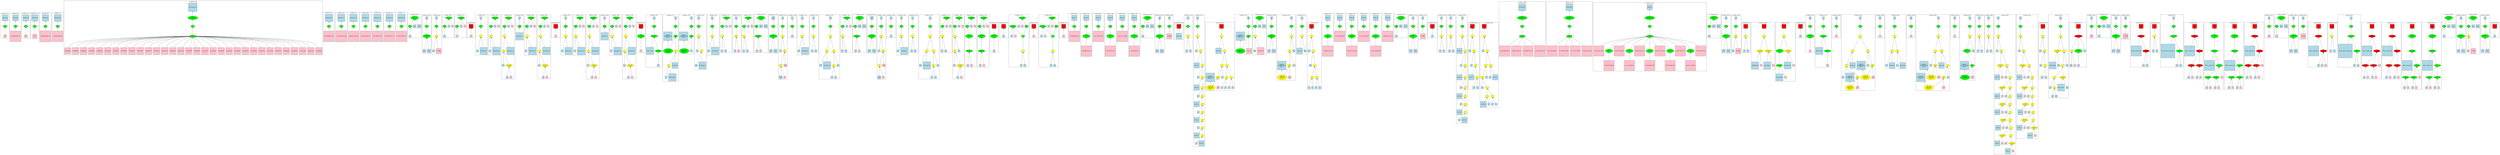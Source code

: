 strict graph "" {
	graph [bb="0,0,32732,2032",
		newrank=true
	];
	node [label="\N"];
	{
		graph [rank=same,
			rankdir=LR
		];
		rank2	[height=0.5,
			label="",
			pos="0.5,1688.5",
			style=invis,
			width=0.013889];
		17	[fillcolor=green,
			height=0.5,
			label="=",
			pos="61.5,1688.5",
			style="filled,bold",
			width=0.75];
		rank2 -- 17	[pos="1.4531,1688.5 12.399,1688.5 23.345,1688.5 34.291,1688.5",
			style=invis];
		21	[fillcolor=green,
			height=0.5,
			label="=",
			pos="189.5,1688.5",
			style="filled,bold",
			width=0.75];
		17 -- 21	[pos="88.5,1688.5 113.09,1688.5 137.68,1688.5 162.28,1688.5",
			style=invis];
		25	[fillcolor=green,
			height=0.5,
			label="=",
			pos="318.5,1688.5",
			style="filled,bold",
			width=0.75];
		21 -- 25	[pos="216.71,1688.5 241.63,1688.5 266.55,1688.5 291.46,1688.5",
			style=invis];
		29	[fillcolor=green,
			height=0.5,
			label="=",
			pos="428.5,1688.5",
			style="filled,bold",
			width=0.75];
		25 -- 29	[pos="345.57,1688.5 364.14,1688.5 382.72,1688.5 401.29,1688.5",
			style=invis];
		33	[fillcolor=green,
			height=0.5,
			label="=",
			pos="559.5,1688.5",
			style="filled,bold",
			width=0.75];
		29 -- 33	[pos="455.62,1688.5 481.19,1688.5 506.75,1688.5 532.31,1688.5",
			style=invis];
		37	[fillcolor=green,
			height=0.5,
			label="=",
			pos="709.5,1688.5",
			style="filled,bold",
			width=0.75];
		33 -- 37	[pos="586.75,1688.5 618.55,1688.5 650.36,1688.5 682.17,1688.5",
			style=invis];
		288	[fillcolor=green,
			height=0.5,
			label="=",
			pos="2393.5,1688.5",
			style="filled,bold",
			width=0.75];
		37 -- 288	[pos="736.63,1688.5 1279.9,1688.5 1823.1,1688.5 2366.4,1688.5",
			style=invis];
		325	[fillcolor=green,
			height=0.5,
			label="=",
			pos="4087.5,1688.5",
			style="filled,bold",
			width=0.75];
		288 -- 325	[pos="2420.8,1688.5 2967.3,1688.5 3513.8,1688.5 4060.2,1688.5",
			style=invis];
		329	[fillcolor=green,
			height=0.5,
			label="=",
			pos="4237.5,1688.5",
			style="filled,bold",
			width=0.75];
		325 -- 329	[pos="4114.7,1688.5 4146.6,1688.5 4178.4,1688.5 4210.2,1688.5",
			style=invis];
		333	[fillcolor=green,
			height=0.5,
			label="=",
			pos="4387.5,1688.5",
			style="filled,bold",
			width=0.75];
		329 -- 333	[pos="4264.7,1688.5 4296.6,1688.5 4328.4,1688.5 4360.2,1688.5",
			style=invis];
		337	[fillcolor=green,
			height=0.5,
			label="=",
			pos="4535.5,1688.5",
			style="filled,bold",
			width=0.75];
		333 -- 337	[pos="4414.7,1688.5 4445.8,1688.5 4477,1688.5 4508.1,1688.5",
			style=invis];
		341	[fillcolor=green,
			height=0.5,
			label="=",
			pos="4683.5,1688.5",
			style="filled,bold",
			width=0.75];
		337 -- 341	[pos="4562.7,1688.5 4593.8,1688.5 4625,1688.5 4656.1,1688.5",
			style=invis];
		345	[fillcolor=green,
			height=0.5,
			label="=",
			pos="4831.5,1688.5",
			style="filled,bold",
			width=0.75];
		341 -- 345	[pos="4710.7,1688.5 4741.8,1688.5 4773,1688.5 4804.1,1688.5",
			style=invis];
		349	[fillcolor=green,
			height=0.5,
			label="=",
			pos="4979.5,1688.5",
			style="filled,bold",
			width=0.75];
		345 -- 349	[pos="4858.7,1688.5 4889.8,1688.5 4921,1688.5 4952.1,1688.5",
			style=invis];
		401	[fillcolor=green,
			height=0.5,
			label="=",
			pos="5092.5,1688.5",
			style="filled,bold",
			width=0.75];
		349 -- 401	[pos="5006.9,1688.5 5026.4,1688.5 5045.9,1688.5 5065.4,1688.5",
			style=invis];
		406	[fillcolor=green,
			height=0.5,
			label="=",
			pos="5319.5,1688.5",
			style="filled,bold",
			width=0.75];
		401 -- 406	[pos="5101,1705.9 5107.4,1717.6 5117.3,1732.8 5129.5,1743 5132.9,1745.8 5134.2,1746.1 5138.5,1747 5162,1752 5223,1752 5246.5,1747 5271.9,\
1741.6 5294.1,1720.1 5307.1,1704.7",
			style=invis];
		412	[fillcolor=green,
			height=0.5,
			label="=",
			pos="5452.5,1688.5",
			style="filled,bold",
			width=0.75];
		406 -- 412	[pos="5346.5,1688.5 5372.7,1688.5 5399,1688.5 5425.2,1688.5",
			style=invis];
		422	[fillcolor=green,
			height=0.5,
			label="=",
			pos="5568.5,1688.5",
			style="filled,bold",
			width=0.75];
		412 -- 422	[pos="5479.7,1688.5 5500.3,1688.5 5520.9,1688.5 5541.4,1688.5",
			style=invis];
		427	[fillcolor=green,
			height=0.5,
			label="=",
			pos="5754.5,1688.5",
			style="filled,bold",
			width=0.75];
		422 -- 427	[pos="5576.6,1705.9 5582.9,1717.6 5592.5,1732.8 5604.5,1743 5607.8,1745.8 5609.2,1746.1 5613.5,1747 5633.7,1751.3 5686.3,1751.3 5706.5,\
1747 5726.7,1742.7 5740.2,1721.7 5747.6,1706.1",
			style=invis];
		432	[fillcolor=red,
			height=0.65278,
			label="\<ret\>",
			pos="5955.5,1688.5",
			shape=square,
			style="filled,bold",
			width=0.65278];
		427 -- 432	[pos="5762.6,1705.9 5768.9,1717.6 5778.5,1732.8 5790.5,1743 5793.8,1745.8 5795.2,1746.1 5799.5,1747 5819.7,1751.3 5872.3,1751.3 5892.5,\
1747 5912.4,1742.8 5928.9,1726.5 5940,1712.2",
			style=invis];
		444	[fillcolor=green,
			height=0.5,
			label="=",
			pos="6085.5,1688.5",
			style="filled,bold",
			width=0.75];
		432 -- 444	[pos="5979.1,1688.5 6005.6,1688.5 6032,1688.5 6058.5,1688.5",
			style=invis];
		456	[fillcolor=green,
			height=0.5,
			label="=",
			pos="6219.5,1688.5",
			style="filled,bold",
			width=0.75];
		444 -- 456	[pos="6112.7,1688.5 6139.3,1688.5 6165.8,1688.5 6192.4,1688.5",
			style=invis];
		463	[fillcolor=green,
			height=0.5,
			label="=",
			pos="6408.5,1688.5",
			style="filled,bold",
			width=0.75];
		456 -- 463	[pos="6227.6,1705.9 6233.9,1717.6 6243.5,1732.8 6255.5,1743 6258.8,1745.8 6260.2,1746.1 6264.5,1747 6284.7,1751.3 6337.3,1751.3 6357.5,\
1747 6378.2,1742.6 6392.7,1721.6 6400.8,1706",
			style=invis];
		475	[fillcolor=green,
			height=0.5,
			label="-=",
			pos="6616.5,1688.5",
			style="filled,bold",
			width=0.75];
		463 -- 475	[pos="6416.6,1705.9 6422.9,1717.6 6432.5,1732.8 6444.5,1743 6447.8,1745.8 6449.2,1746.1 6453.5,1747 6474.4,1751.4 6528.6,1751.4 6549.5,\
1747 6573.5,1741.9 6593.5,1720.6 6605.3,1705.1",
			style=invis];
		478	[fillcolor=green,
			height=0.5,
			label="=",
			pos="6713.5,1688.5",
			style="filled,bold",
			width=0.75];
		475 -- 478	[pos="6643.8,1688.5 6657.9,1688.5 6672.1,1688.5 6686.3,1688.5",
			style=invis];
		485	[fillcolor=green,
			height=0.5,
			label="=",
			pos="6902.5,1688.5",
			style="filled,bold",
			width=0.75];
		478 -- 485	[pos="6721.6,1705.9 6727.9,1717.6 6737.5,1732.8 6749.5,1743 6752.8,1745.8 6754.2,1746.1 6758.5,1747 6778.7,1751.3 6831.3,1751.3 6851.5,\
1747 6872.2,1742.6 6886.7,1721.6 6894.8,1706",
			style=invis];
		496	[fillcolor=red,
			height=0.65278,
			label="\<ret\>",
			pos="7110.5,1688.5",
			shape=square,
			style="filled,bold",
			width=0.65278];
		485 -- 496	[pos="6910.6,1705.9 6916.9,1717.6 6926.5,1732.8 6938.5,1743 6941.8,1745.8 6943.2,1746.1 6947.5,1747 6968.4,1751.4 7022.6,1751.4 7043.5,\
1747 7064,1742.6 7081.7,1726.4 7093.7,1712.1",
			style=invis];
		499	[fillcolor=green,
			height=0.5,
			label="=",
			pos="7243.5,1688.5",
			style="filled,bold",
			width=0.75];
		496 -- 499	[pos="7134.1,1688.5 7161.5,1688.5 7188.8,1688.5 7216.2,1688.5",
			style=invis];
		511	[fillcolor=green,
			height=0.5,
			label="=",
			pos="7377.5,1688.5",
			style="filled,bold",
			width=0.75];
		499 -- 511	[pos="7270.7,1688.5 7297.3,1688.5 7323.8,1688.5 7350.4,1688.5",
			style=invis];
		518	[fillcolor=green,
			height=0.5,
			label="=",
			pos="7566.5,1688.5",
			style="filled,bold",
			width=0.75];
		511 -- 518	[pos="7385.6,1705.9 7391.9,1717.6 7401.5,1732.8 7413.5,1743 7416.8,1745.8 7418.2,1746.1 7422.5,1747 7442.7,1751.3 7495.3,1751.3 7515.5,\
1747 7536.2,1742.6 7550.7,1721.6 7558.8,1706",
			style=invis];
		530	[fillcolor=green,
			height=0.5,
			label="+=",
			pos="7774.5,1688.5",
			style="filled,bold",
			width=0.75];
		518 -- 530	[pos="7574.6,1705.9 7580.9,1717.6 7590.5,1732.8 7602.5,1743 7605.8,1745.8 7607.2,1746.1 7611.5,1747 7632.4,1751.4 7686.6,1751.4 7707.5,\
1747 7731.5,1741.9 7751.5,1720.6 7763.3,1705.1",
			style=invis];
		533	[fillcolor=green,
			height=0.5,
			label="=",
			pos="7871.5,1688.5",
			style="filled,bold",
			width=0.75];
		530 -- 533	[pos="7801.8,1688.5 7815.9,1688.5 7830.1,1688.5 7844.3,1688.5",
			style=invis];
		540	[fillcolor=green,
			height=0.5,
			label="=",
			pos="8060.5,1688.5",
			style="filled,bold",
			width=0.75];
		533 -- 540	[pos="7879.6,1705.9 7885.9,1717.6 7895.5,1732.8 7907.5,1743 7910.8,1745.8 7912.2,1746.1 7916.5,1747 7936.7,1751.3 7989.3,1751.3 8009.5,\
1747 8030.2,1742.6 8044.7,1721.6 8052.8,1706",
			style=invis];
		551	[fillcolor=red,
			height=0.65278,
			label="\<ret\>",
			pos="8269.5,1688.5",
			shape=square,
			style="filled,bold",
			width=0.65278];
		540 -- 551	[pos="8068.6,1705.9 8074.9,1717.6 8084.5,1732.8 8096.5,1743 8099.8,1745.8 8101.2,1746.1 8105.5,1747 8126.4,1751.4 8180.6,1751.4 8201.5,\
1747 8222.2,1742.6 8240.1,1726.4 8252.3,1712.1",
			style=invis];
		559	[fillcolor=green,
			height=0.5,
			label="=",
			pos="8441.5,1688.5",
			style="filled,bold",
			width=0.75];
		551 -- 559	[pos="8293,1688.5 8333.4,1688.5 8373.8,1688.5 8414.2,1688.5",
			style=invis];
		565	[fillcolor=green,
			height=0.5,
			label="=",
			pos="8721.5,1688.5",
			style="filled,bold",
			width=0.75];
		559 -- 565	[pos="8468.6,1688.5 8543.8,1688.5 8619.1,1688.5 8694.3,1688.5",
			style=invis];
		576	[fillcolor=green,
			height=0.5,
			label="=",
			pos="8926.5,1688.5",
			style="filled,bold",
			width=0.75];
		565 -- 576	[pos="8748.7,1688.5 8799,1688.5 8849.2,1688.5 8899.4,1688.5",
			style=invis];
		583	[fillcolor=green,
			height=0.5,
			label="=",
			pos="9031.5,1688.5",
			style="filled,bold",
			width=0.75];
		576 -- 583	[pos="8953.6,1688.5 8970.5,1688.5 8987.5,1688.5 9004.4,1688.5",
			style=invis];
		590	[fillcolor=green,
			height=0.5,
			label="=",
			pos="9211.5,1688.5",
			style="filled,bold",
			width=0.75];
		583 -- 590	[pos="9058.6,1688.5 9100.5,1688.5 9142.4,1688.5 9184.3,1688.5",
			style=invis];
		614	[fillcolor=green,
			height=0.5,
			label="=",
			pos="9348.5,1688.5",
			style="filled,bold",
			width=0.75];
		590 -- 614	[pos="9238.5,1688.5 9266.2,1688.5 9293.8,1688.5 9321.4,1688.5",
			style=invis];
		625	[fillcolor=green,
			height=0.5,
			label="=",
			pos="9553.5,1688.5",
			style="filled,bold",
			width=0.75];
		614 -- 625	[pos="9356.6,1705.9 9362.9,1717.6 9372.5,1732.8 9384.5,1743 9387.8,1745.8 9389.2,1746.1 9393.5,1747 9413.7,1751.3 9466.3,1751.3 9486.5,\
1747 9510.5,1741.9 9530.5,1720.6 9542.3,1705.1",
			style=invis];
		630	[fillcolor=green,
			height=0.5,
			label="=",
			pos="9650.5,1688.5",
			style="filled,bold",
			width=0.75];
		625 -- 630	[pos="9580.8,1688.5 9594.9,1688.5 9609.1,1688.5 9623.3,1688.5",
			style=invis];
		641	[fillcolor=green,
			height=0.5,
			label="=",
			pos="9836.5,1688.5",
			style="filled,bold",
			width=0.75];
		630 -- 641	[pos="9658.6,1705.9 9664.9,1717.6 9674.5,1732.8 9686.5,1743 9689.8,1745.8 9691.2,1746.1 9695.5,1747 9715.7,1751.3 9768.3,1751.3 9788.5,\
1747 9808.7,1742.7 9822.2,1721.7 9829.6,1706.1",
			style=invis];
		648	[fillcolor=green,
			height=0.5,
			label="=",
			pos="10064,1688.5",
			style="filled,bold",
			width=0.75];
		641 -- 648	[pos="9845,1705.9 9851.4,1717.6 9861.3,1732.8 9873.5,1743 9876.9,1745.8 9878.2,1746.1 9882.5,1747 9906,1752 9967,1752 9990.5,1747 10016,\
1741.6 10038,1720.1 10051,1704.7",
			style=invis];
		654	[fillcolor=green,
			height=0.5,
			label="=",
			pos="10194,1688.5",
			style="filled,bold",
			width=0.75];
		648 -- 654	[pos="10091,1688.5 10116,1688.5 10141,1688.5 10166,1688.5",
			style=invis];
		668	[fillcolor=green,
			height=0.5,
			label="=",
			pos="10322,1688.5",
			style="filled,bold",
			width=0.75];
		654 -- 668	[pos="10221,1688.5 10245,1688.5 10270,1688.5 10294,1688.5",
			style=invis];
		671	[fillcolor=green,
			height=0.5,
			label="=",
			pos="10454,1688.5",
			style="filled,bold",
			width=0.75];
		668 -- 671	[pos="10349,1688.5 10375,1688.5 10401,1688.5 10427,1688.5",
			style=invis];
		676	[fillcolor=green,
			height=0.5,
			label="=",
			pos="10608,1688.5",
			style="filled,bold",
			width=0.75];
		671 -- 676	[pos="10482,1688.5 10515,1688.5 10548,1688.5 10580,1688.5",
			style=invis];
		681	[fillcolor=green,
			height=0.5,
			label="=",
			pos="10826,1688.5",
			style="filled,bold",
			width=0.75];
		676 -- 681	[pos="10635,1688.5 10689,1688.5 10744,1688.5 10798,1688.5",
			style=invis];
		692	[fillcolor=green,
			height=0.5,
			label="=",
			pos="11004,1688.5",
			style="filled,bold",
			width=0.75];
		681 -- 692	[pos="10853,1688.5 10894,1688.5 10936,1688.5 10977,1688.5",
			style=invis];
		703	[fillcolor=green,
			height=0.5,
			label="=",
			pos="11190,1688.5",
			style="filled,bold",
			width=0.75];
		692 -- 703	[pos="11013,1705.9 11019,1717.6 11028,1732.8 11040,1743 11044,1745.8 11045,1746.1 11050,1747 11070,1751.3 11122,1751.3 11142,1747 11163,\
1742.7 11176,1721.7 11184,1706.1",
			style=invis];
		710	[fillcolor=green,
			height=0.5,
			label="=",
			pos="11418,1688.5",
			style="filled,bold",
			width=0.75];
		703 -- 710	[pos="11199,1705.9 11205,1717.6 11215,1732.8 11228,1743 11231,1745.8 11232,1746.1 11236,1747 11260,1752 11321,1752 11344,1747 11370,1741.6 \
11392,1720.1 11405,1704.7",
			style=invis];
		716	[fillcolor=green,
			height=0.5,
			label="=",
			pos="11548,1688.5",
			style="filled,bold",
			width=0.75];
		710 -- 716	[pos="11445,1688.5 11470,1688.5 11495,1688.5 11520,1688.5",
			style=invis];
		730	[fillcolor=green,
			height=0.5,
			label="=",
			pos="11678,1688.5",
			style="filled,bold",
			width=0.75];
		716 -- 730	[pos="11575,1688.5 11600,1688.5 11626,1688.5 11651,1688.5",
			style=invis];
		733	[fillcolor=green,
			height=0.5,
			label="=",
			pos="11816,1688.5",
			style="filled,bold",
			width=0.75];
		730 -- 733	[pos="11706,1688.5 11733,1688.5 11761,1688.5 11788,1688.5",
			style=invis];
		738	[fillcolor=green,
			height=0.5,
			label="=",
			pos="11972,1688.5",
			style="filled,bold",
			width=0.75];
		733 -- 738	[pos="11843,1688.5 11877,1688.5 11910,1688.5 11944,1688.5",
			style=invis];
		743	[fillcolor=green,
			height=0.5,
			label="=",
			pos="12194,1688.5",
			style="filled,bold",
			width=0.75];
		738 -- 743	[pos="11999,1688.5 12055,1688.5 12110,1688.5 12166,1688.5",
			style=invis];
		754	[fillcolor=green,
			height=0.5,
			label="=",
			pos="12372,1688.5",
			style="filled,bold",
			width=0.75];
		743 -- 754	[pos="12221,1688.5 12262,1688.5 12304,1688.5 12345,1688.5",
			style=invis];
		761	[fillcolor=green,
			height=0.5,
			label="=",
			pos="12558,1688.5",
			style="filled,bold",
			width=0.75];
		754 -- 761	[pos="12381,1705.9 12387,1717.6 12396,1732.8 12408,1743 12412,1745.8 12413,1746.1 12418,1747 12438,1751.3 12490,1751.3 12510,1747 12531,\
1742.7 12544,1721.7 12552,1706.1",
			style=invis];
		777	[fillcolor=green,
			height=0.5,
			label="=",
			pos="12744,1688.5",
			style="filled,bold",
			width=0.75];
		761 -- 777	[pos="12567,1705.9 12573,1717.6 12582,1732.8 12594,1743 12598,1745.8 12599,1746.1 12604,1747 12624,1751.3 12676,1751.3 12696,1747 12717,\
1742.7 12730,1721.7 12738,1706.1",
			style=invis];
		785	[fillcolor=green,
			height=0.5,
			label="=",
			pos="12930,1688.5",
			style="filled,bold",
			width=0.75];
		777 -- 785	[pos="12753,1705.9 12759,1717.6 12768,1732.8 12780,1743 12784,1745.8 12785,1746.1 12790,1747 12810,1751.3 12862,1751.3 12882,1747 12903,\
1742.7 12916,1721.7 12924,1706.1",
			style=invis];
		793	[fillcolor=red,
			height=0.65278,
			label="\<ret\>",
			pos="13136,1688.5",
			shape=square,
			style="filled,bold",
			width=0.65278];
		785 -- 793	[pos="12939,1705.9 12945,1717.6 12954,1732.8 12966,1743 12970,1745.8 12971,1746.1 12976,1747 12996,1751.3 13048,1751.3 13068,1747 13089,\
1742.6 13107,1726.4 13119,1712.1",
			style=invis];
		796	[fillcolor=red,
			height=0.65278,
			label="\<ret\>",
			pos="13256,1688.5",
			shape=square,
			style="filled,bold",
			width=0.65278];
		793 -- 796	[pos="13160,1688.5 13185,1688.5 13209,1688.5 13233,1688.5",
			style=invis];
		803	[fillcolor=green,
			height=0.5,
			label="=",
			pos="13572,1688.5",
			style="filled,bold",
			width=0.75];
		796 -- 803	[pos="13275,1712 13288,1726.3 13306,1742.5 13328,1747 13349,1751.6 13505,1751.6 13526,1747 13546,1742.8 13559,1721.8 13565,1706.1",
			style=invis];
		814	[fillcolor=red,
			height=0.65278,
			label="\<ret\>",
			pos="13668,1688.5",
			shape=square,
			style="filled,bold",
			width=0.65278];
		803 -- 814	[pos="13599,1688.5 13614,1688.5 13629,1688.5 13645,1688.5",
			style=invis];
		816	[fillcolor=green,
			height=0.5,
			label="=",
			pos="13980,1688.5",
			style="filled,bold",
			width=0.75];
		814 -- 816	[pos="13685,1712.1 13697,1726.4 13715,1742.6 13736,1747 13757,1751.6 13913,1751.6 13934,1747 13954,1742.8 13967,1721.8 13973,1706.1",
			style=invis];
		827	[fillcolor=red,
			height=0.65278,
			label="\<ret\>",
			pos="14076,1688.5",
			shape=square,
			style="filled,bold",
			width=0.65278];
		816 -- 827	[pos="14007,1688.5 14022,1688.5 14037,1688.5 14053,1688.5",
			style=invis];
		829	[fillcolor=green,
			height=0.5,
			label="=",
			pos="14208,1688.5",
			style="filled,bold",
			width=0.75];
		827 -- 829	[pos="14100,1688.5 14127,1688.5 14154,1688.5 14181,1688.5",
			style=invis];
		833	[fillcolor=green,
			height=0.5,
			label="=",
			pos="14356,1688.5",
			style="filled,bold",
			width=0.75];
		829 -- 833	[pos="14236,1688.5 14267,1688.5 14298,1688.5 14329,1688.5",
			style=invis];
		838	[fillcolor=green,
			height=0.5,
			label="=",
			pos="14504,1688.5",
			style="filled,bold",
			width=0.75];
		833 -- 838	[pos="14384,1688.5 14415,1688.5 14446,1688.5 14477,1688.5",
			style=invis];
		842	[fillcolor=green,
			height=0.5,
			label="=",
			pos="14652,1688.5",
			style="filled,bold",
			width=0.75];
		838 -- 842	[pos="14532,1688.5 14563,1688.5 14594,1688.5 14625,1688.5",
			style=invis];
		847	[fillcolor=green,
			height=0.5,
			label="=",
			pos="14800,1688.5",
			style="filled,bold",
			width=0.75];
		842 -- 847	[pos="14680,1688.5 14711,1688.5 14742,1688.5 14773,1688.5",
			style=invis];
		851	[fillcolor=green,
			height=0.5,
			label="=",
			pos="14948,1688.5",
			style="filled,bold",
			width=0.75];
		847 -- 851	[pos="14828,1688.5 14859,1688.5 14890,1688.5 14921,1688.5",
			style=invis];
		891	[fillcolor=green,
			height=0.5,
			label="=",
			pos="15062,1688.5",
			style="filled,bold",
			width=0.75];
		851 -- 891	[pos="14976,1688.5 14995,1688.5 15015,1688.5 15034,1688.5",
			style=invis];
		896	[fillcolor=green,
			height=0.5,
			label="=",
			pos="15288,1688.5",
			style="filled,bold",
			width=0.75];
		891 -- 896	[pos="15070,1705.9 15076,1717.6 15086,1732.8 15098,1743 15102,1745.8 15103,1746.1 15108,1747 15131,1752 15192,1752 15216,1747 15241,1741.6 \
15263,1720.1 15276,1704.7",
			style=invis];
		902	[fillcolor=green,
			height=0.5,
			label="&=",
			pos="15410,1688.5",
			style="filled,bold",
			width=0.75];
		896 -- 902	[pos="15316,1688.5 15338,1688.5 15361,1688.5 15383,1688.5",
			style=invis];
		918	[fillcolor=red,
			height=0.65278,
			label="\<ret\>",
			pos="15530,1688.5",
			shape=square,
			style="filled,bold",
			width=0.65278];
		902 -- 918	[pos="15438,1688.5 15461,1688.5 15483,1688.5 15506,1688.5",
			style=invis];
		920	[fillcolor=green,
			height=0.5,
			label="=",
			pos="15650,1688.5",
			style="filled,bold",
			width=0.75];
		918 -- 920	[pos="15553,1688.5 15576,1688.5 15599,1688.5 15622,1688.5",
			style=invis];
		925	[fillcolor=green,
			height=0.5,
			label="=",
			pos="15774,1688.5",
			style="filled,bold",
			width=0.75];
		920 -- 925	[pos="15677,1688.5 15700,1688.5 15723,1688.5 15746,1688.5",
			style=invis];
		954	[fillcolor=red,
			height=0.65278,
			label="\<ret\>",
			pos="16090,1688.5",
			shape=square,
			style="filled,bold",
			width=0.65278];
		925 -- 954	[pos="15801,1688.5 15889,1688.5 15977,1688.5 16066,1688.5",
			style=invis];
		977	[fillcolor=green,
			height=0.5,
			label="=",
			pos="16462,1688.5",
			style="filled,bold",
			width=0.75];
		954 -- 977	[pos="16113,1688.5 16220,1688.5 16327,1688.5 16434,1688.5",
			style=invis];
		989	[fillcolor=green,
			height=0.5,
			label="=",
			pos="16552,1688.5",
			style="filled,bold",
			width=0.75];
		977 -- 989	[pos="16489,1688.5 16501,1688.5 16512,1688.5 16524,1688.5",
			style=invis];
		996	[fillcolor=green,
			height=0.5,
			label="=",
			pos="16774,1688.5",
			style="filled,bold",
			width=0.75];
		989 -- 996	[pos="16560,1705.9 16566,1717.6 16575,1732.8 16588,1743 16591,1745.8 16592,1746.1 16596,1747 16619,1751.8 16679,1751.8 16702,1747 16727,\
1741.6 16749,1720.1 16762,1704.7",
			style=invis];
		1002	[fillcolor=green,
			height=0.5,
			label="=",
			pos="17028,1688.5",
			style="filled,bold",
			width=0.75];
		996 -- 1002	[pos="16802,1688.5 16868,1688.5 16935,1688.5 17001,1688.5",
			style=invis];
		1013	[fillcolor=green,
			height=0.5,
			label="=",
			pos="17176,1688.5",
			style="filled,bold",
			width=0.75];
		1002 -- 1013	[pos="17056,1688.5 17087,1688.5 17118,1688.5 17148,1688.5",
			style=invis];
		1018	[fillcolor=red,
			height=0.65278,
			label="\<ret\>",
			pos="17312,1688.5",
			shape=square,
			style="filled,bold",
			width=0.65278];
		1013 -- 1018	[pos="17203,1688.5 17231,1688.5 17260,1688.5 17289,1688.5",
			style=invis];
		1030	[fillcolor=green,
			height=0.5,
			label="=",
			pos="17542,1688.5",
			style="filled,bold",
			width=0.75];
		1018 -- 1030	[pos="17336,1688.5 17396,1688.5 17456,1688.5 17515,1688.5",
			style=invis];
		1035	[fillcolor=green,
			height=0.5,
			label="=",
			pos="17690,1688.5",
			style="filled,bold",
			width=0.75];
		1030 -- 1035	[pos="17570,1688.5 17601,1688.5 17632,1688.5 17663,1688.5",
			style=invis];
		1039	[fillcolor=green,
			height=0.5,
			label="=",
			pos="17838,1688.5",
			style="filled,bold",
			width=0.75];
		1035 -- 1039	[pos="17718,1688.5 17749,1688.5 17780,1688.5 17811,1688.5",
			style=invis];
		1044	[fillcolor=green,
			height=0.5,
			label="=",
			pos="17986,1688.5",
			style="filled,bold",
			width=0.75];
		1039 -- 1044	[pos="17866,1688.5 17897,1688.5 17928,1688.5 17959,1688.5",
			style=invis];
		1048	[fillcolor=green,
			height=0.5,
			label="=",
			pos="18134,1688.5",
			style="filled,bold",
			width=0.75];
		1044 -- 1048	[pos="18014,1688.5 18045,1688.5 18076,1688.5 18107,1688.5",
			style=invis];
		1053	[fillcolor=green,
			height=0.5,
			label="=",
			pos="18282,1688.5",
			style="filled,bold",
			width=0.75];
		1048 -- 1053	[pos="18162,1688.5 18193,1688.5 18224,1688.5 18255,1688.5",
			style=invis];
		1089	[fillcolor=green,
			height=0.5,
			label="=",
			pos="18396,1688.5",
			style="filled,bold",
			width=0.75];
		1053 -- 1089	[pos="18310,1688.5 18329,1688.5 18349,1688.5 18368,1688.5",
			style=invis];
		1094	[fillcolor=green,
			height=0.5,
			label="=",
			pos="18622,1688.5",
			style="filled,bold",
			width=0.75];
		1089 -- 1094	[pos="18404,1705.9 18410,1717.6 18420,1732.8 18432,1743 18436,1745.8 18437,1746.1 18442,1747 18465,1752 18526,1752 18550,1747 18575,1741.6 \
18597,1720.1 18610,1704.7",
			style=invis];
		1100	[fillcolor=green,
			height=0.5,
			label="&=",
			pos="18744,1688.5",
			style="filled,bold",
			width=0.75];
		1094 -- 1100	[pos="18650,1688.5 18672,1688.5 18695,1688.5 18717,1688.5",
			style=invis];
		1116	[fillcolor=red,
			height=0.65278,
			label="\<ret\>",
			pos="18864,1688.5",
			shape=square,
			style="filled,bold",
			width=0.65278];
		1100 -- 1116	[pos="18772,1688.5 18795,1688.5 18817,1688.5 18840,1688.5",
			style=invis];
		1118	[fillcolor=green,
			height=0.5,
			label="=",
			pos="18984,1688.5",
			style="filled,bold",
			width=0.75];
		1116 -- 1118	[pos="18887,1688.5 18910,1688.5 18933,1688.5 18956,1688.5",
			style=invis];
		1123	[fillcolor=green,
			height=0.5,
			label="=",
			pos="19100,1688.5",
			style="filled,bold",
			width=0.75];
		1118 -- 1123	[pos="19011,1688.5 19031,1688.5 19052,1688.5 19072,1688.5",
			style=invis];
		1128	[fillcolor=green,
			height=0.5,
			label="=",
			pos="19242,1688.5",
			style="filled,bold",
			width=0.75];
		1123 -- 1128	[pos="19127,1688.5 19156,1688.5 19186,1688.5 19215,1688.5",
			style=invis];
		1151	[fillcolor=red,
			height=0.65278,
			label="\<ret\>",
			pos="19388,1688.5",
			shape=square,
			style="filled,bold",
			width=0.65278];
		1128 -- 1151	[pos="19270,1688.5 19301,1688.5 19332,1688.5 19364,1688.5",
			style=invis];
		1161	[fillcolor=red,
			height=0.65278,
			label="\<ret\>",
			pos="19552,1688.5",
			shape=square,
			style="filled,bold",
			width=0.65278];
		1151 -- 1161	[pos="19411,1688.5 19450,1688.5 19489,1688.5 19528,1688.5",
			style=invis];
		1179	[fillcolor=green,
			height=0.5,
			label="=",
			pos="20042,1688.5",
			style="filled,bold",
			width=0.75];
		1161 -- 1179	[pos="19575,1688.5 19722,1688.5 19869,1688.5 20015,1688.5",
			style=invis];
		1188	[fillcolor=green,
			height=0.5,
			label="=",
			pos="20618,1688.5",
			style="filled,bold",
			width=0.75];
		1179 -- 1188	[pos="20070,1688.5 20243,1688.5 20417,1688.5 20590,1688.5",
			style=invis];
		1197	[fillcolor=green,
			height=0.5,
			label="=",
			pos="21612,1688.5",
			style="filled,bold",
			width=0.75];
		1188 -- 1197	[pos="20645,1688.5 20958,1688.5 21272,1688.5 21585,1688.5",
			style=invis];
		1253	[fillcolor=green,
			height=0.5,
			label="=",
			pos="22360,1688.5",
			style="filled,bold",
			width=0.75];
		1197 -- 1253	[pos="21640,1688.5 21871,1688.5 22102,1688.5 22333,1688.5",
			style=invis];
		1258	[fillcolor=green,
			height=0.5,
			label="=",
			pos="22588,1688.5",
			style="filled,bold",
			width=0.75];
		1253 -- 1258	[pos="22369,1705.9 22375,1717.6 22385,1732.8 22398,1743 22401,1745.8 22402,1746.1 22406,1747 22430,1752 22491,1752 22514,1747 22540,1741.6 \
22562,1720.1 22575,1704.7",
			style=invis];
		1264	[fillcolor=green,
			height=0.5,
			label="=",
			pos="22720,1688.5",
			style="filled,bold",
			width=0.75];
		1258 -- 1264	[pos="22615,1688.5 22641,1688.5 22667,1688.5 22693,1688.5",
			style=invis];
		1278	[fillcolor=red,
			height=0.65278,
			label="\<ret\>",
			pos="22856,1688.5",
			shape=square,
			style="filled,bold",
			width=0.65278];
		1264 -- 1278	[pos="22748,1688.5 22776,1688.5 22804,1688.5 22832,1688.5",
			style=invis];
		1286	[fillcolor=red,
			height=0.65278,
			label="\<ret\>",
			pos="23090,1688.5",
			shape=square,
			style="filled,bold",
			width=0.65278];
		1278 -- 1286	[pos="22879,1688.5 22941,1688.5 23004,1688.5 23066,1688.5",
			style=invis];
		1294	[fillcolor=red,
			height=0.65278,
			label="\<ret\>",
			pos="23354,1688.5",
			shape=square,
			style="filled,bold",
			width=0.65278];
		1286 -- 1294	[pos="23113,1688.5 23185,1688.5 23257,1688.5 23330,1688.5",
			style=invis];
		1319	[fillcolor=red,
			height=0.65278,
			label="\<ret\>",
			pos="23572,1688.5",
			shape=square,
			style="filled,bold",
			width=0.65278];
		1294 -- 1319	[pos="23377,1688.5 23434,1688.5 23492,1688.5 23549,1688.5",
			style=invis];
		1321	[fillcolor=green,
			height=0.5,
			label="=",
			pos="23694,1688.5",
			style="filled,bold",
			width=0.75];
		1319 -- 1321	[pos="23596,1688.5 23620,1688.5 23643,1688.5 23666,1688.5",
			style=invis];
		1326	[fillcolor=green,
			height=0.5,
			label="=",
			pos="23866,1688.5",
			style="filled,bold",
			width=0.75];
		1321 -- 1326	[pos="23721,1688.5 23760,1688.5 23799,1688.5 23838,1688.5",
			style=invis];
		1342	[fillcolor=green,
			height=0.5,
			label="=",
			pos="24032,1688.5",
			style="filled,bold",
			width=0.75];
		1326 -- 1342	[pos="23893,1688.5 23930,1688.5 23967,1688.5 24004,1688.5",
			style=invis];
		1345	[fillcolor=green,
			height=0.5,
			label="=",
			pos="24336,1688.5",
			style="filled,bold",
			width=0.75];
		1342 -- 1345	[pos="24059,1688.5 24142,1688.5 24226,1688.5 24309,1688.5",
			style=invis];
		1365	[fillcolor=green,
			height=0.5,
			label="=",
			pos="24596,1688.5",
			style="filled,bold",
			width=0.75];
		1345 -- 1365	[pos="24364,1688.5 24432,1688.5 24500,1688.5 24568,1688.5",
			style=invis];
		1368	[fillcolor=green,
			height=0.5,
			label="=",
			pos="24792,1688.5",
			style="filled,bold",
			width=0.75];
		1365 -- 1368	[pos="24623,1688.5 24670,1688.5 24718,1688.5 24765,1688.5",
			style=invis];
		1383	[fillcolor=green,
			height=0.5,
			label="=",
			pos="25010,1688.5",
			style="filled,bold",
			width=0.75];
		1368 -- 1383	[pos="24820,1688.5 24874,1688.5 24928,1688.5 24982,1688.5",
			style=invis];
		1386	[fillcolor=green,
			height=0.5,
			label="=",
			pos="25354,1688.5",
			style="filled,bold",
			width=0.75];
		1383 -- 1386	[pos="25037,1688.5 25133,1688.5 25230,1688.5 25326,1688.5",
			style=invis];
		1406	[fillcolor=green,
			height=0.5,
			label="=",
			pos="25574,1688.5",
			style="filled,bold",
			width=0.75];
		1386 -- 1406	[pos="25381,1688.5 25436,1688.5 25491,1688.5 25546,1688.5",
			style=invis];
		1409	[fillcolor=green,
			height=0.5,
			label="=",
			pos="25758,1688.5",
			style="filled,bold",
			width=0.75];
		1406 -- 1409	[pos="25601,1688.5 25644,1688.5 25687,1688.5 25730,1688.5",
			style=invis];
		1419	[fillcolor=green,
			height=0.5,
			label="=",
			pos="25892,1688.5",
			style="filled,bold",
			width=0.75];
		1409 -- 1419	[pos="25785,1688.5 25811,1688.5 25838,1688.5 25864,1688.5",
			style=invis];
		1424	[fillcolor=green,
			height=0.5,
			label="=",
			pos="26008,1688.5",
			style="filled,bold",
			width=0.75];
		1419 -- 1424	[pos="25919,1688.5 25939,1688.5 25960,1688.5 25980,1688.5",
			style=invis];
		1429	[fillcolor=green,
			height=0.5,
			label="=",
			pos="26132,1688.5",
			style="filled,bold",
			width=0.75];
		1424 -- 1429	[pos="26035,1688.5 26058,1688.5 26081,1688.5 26104,1688.5",
			style=invis];
		1466	[fillcolor=green,
			height=0.5,
			label="=",
			pos="26438,1688.5",
			style="filled,bold",
			width=0.75];
		1429 -- 1466	[pos="26159,1688.5 26243,1688.5 26326,1688.5 26410,1688.5",
			style=invis];
		1501	[fillcolor=red,
			height=0.65278,
			label="\<ret\>",
			pos="26744,1688.5",
			shape=square,
			style="filled,bold",
			width=0.65278];
		1466 -- 1501	[pos="26465,1688.5 26550,1688.5 26635,1688.5 26720,1688.5",
			style=invis];
		1510	[fillcolor=green,
			height=0.5,
			label="=",
			pos="26976,1688.5",
			style="filled,bold",
			width=0.75];
		1501 -- 1510	[pos="26767,1688.5 26828,1688.5 26888,1688.5 26949,1688.5",
			style=invis];
		1527	[fillcolor=red,
			height=0.65278,
			label="\<ret\>",
			pos="27232,1688.5",
			shape=square,
			style="filled,bold",
			width=0.65278];
		1510 -- 1527	[pos="27004,1688.5 27072,1688.5 27141,1688.5 27209,1688.5",
			style=invis];
		1550	[fillcolor=green,
			height=0.5,
			label="=",
			pos="27406,1688.5",
			style="filled,bold",
			width=0.75];
		1527 -- 1550	[pos="27256,1688.5 27297,1688.5 27338,1688.5 27379,1688.5",
			style=invis];
		1564	[fillcolor=green,
			height=0.5,
			label="=",
			pos="27508,1688.5",
			style="filled,bold",
			width=0.75];
		1550 -- 1564	[pos="27434,1688.5 27449,1688.5 27465,1688.5 27480,1688.5",
			style=invis];
		1569	[fillcolor=green,
			height=0.5,
			label="=",
			pos="27734,1688.5",
			style="filled,bold",
			width=0.75];
		1564 -- 1569	[pos="27516,1705.9 27522,1717.6 27532,1732.8 27544,1743 27548,1745.8 27549,1746.1 27554,1747 27577,1752 27638,1752 27662,1747 27687,1741.6 \
27709,1720.1 27722,1704.7",
			style=invis];
		1575	[fillcolor=green,
			height=0.5,
			label="&=",
			pos="27856,1688.5",
			style="filled,bold",
			width=0.75];
		1569 -- 1575	[pos="27762,1688.5 27784,1688.5 27807,1688.5 27829,1688.5",
			style=invis];
		1582	[fillcolor=red,
			height=0.65278,
			label="\<ret\>",
			pos="28054,1688.5",
			shape=square,
			style="filled,bold",
			width=0.65278];
		1575 -- 1582	[pos="27884,1688.5 27933,1688.5 27982,1688.5 28031,1688.5",
			style=invis];
		1592	[fillcolor=red,
			height=0.65278,
			label="\<ret\>",
			pos="28232,1688.5",
			shape=square,
			style="filled,bold",
			width=0.65278];
		1582 -- 1592	[pos="28078,1688.5 28122,1688.5 28165,1688.5 28209,1688.5",
			style=invis];
		1597	[fillcolor=green,
			height=0.5,
			label="=",
			pos="28466,1688.5",
			style="filled,bold",
			width=0.75];
		1592 -- 1597	[pos="28256,1688.5 28317,1688.5 28377,1688.5 28438,1688.5",
			style=invis];
		1611	[fillcolor=red,
			height=0.65278,
			label="\<ret\>",
			pos="28734,1688.5",
			shape=square,
			style="filled,bold",
			width=0.65278];
		1597 -- 1611	[pos="28493,1688.5 28565,1688.5 28638,1688.5 28710,1688.5",
			style=invis];
		1623	[fillcolor=red,
			height=0.65278,
			label="\<ret\>",
			pos="28988,1688.5",
			shape=square,
			style="filled,bold",
			width=0.65278];
		1611 -- 1623	[pos="28757,1688.5 28826,1688.5 28896,1688.5 28965,1688.5",
			style=invis];
		1637	[fillcolor=red,
			height=0.65278,
			label="\<ret\>",
			pos="29260,1688.5",
			shape=square,
			style="filled,bold",
			width=0.65278];
		1623 -- 1637	[pos="29012,1688.5 29087,1688.5 29162,1688.5 29237,1688.5",
			style=invis];
		1649	[fillcolor=red,
			height=0.65278,
			label="\<ret\>",
			pos="29518,1688.5",
			shape=square,
			style="filled,bold",
			width=0.65278];
		1637 -- 1649	[pos="29284,1688.5 29354,1688.5 29424,1688.5 29494,1688.5",
			style=invis];
		1675	[fillcolor=green,
			height=0.5,
			label="=",
			pos="29712,1688.5",
			style="filled,bold",
			width=0.75];
		1649 -- 1675	[pos="29541,1688.5 29589,1688.5 29637,1688.5 29685,1688.5",
			style=invis];
		1689	[fillcolor=green,
			height=0.5,
			label="=",
			pos="29814,1688.5",
			style="filled,bold",
			width=0.75];
		1675 -- 1689	[pos="29740,1688.5 29755,1688.5 29771,1688.5 29786,1688.5",
			style=invis];
		1694	[fillcolor=green,
			height=0.5,
			label="=",
			pos="30040,1688.5",
			style="filled,bold",
			width=0.75];
		1689 -- 1694	[pos="29822,1705.9 29828,1717.6 29838,1732.8 29850,1743 29854,1745.8 29855,1746.1 29860,1747 29883,1752 29944,1752 29968,1747 29993,1741.6 \
30015,1720.1 30028,1704.7",
			style=invis];
		1700	[fillcolor=green,
			height=0.5,
			label="&=",
			pos="30162,1688.5",
			style="filled,bold",
			width=0.75];
		1694 -- 1700	[pos="30068,1688.5 30090,1688.5 30113,1688.5 30135,1688.5",
			style=invis];
		1707	[fillcolor=red,
			height=0.65278,
			label="\<ret\>",
			pos="30358,1688.5",
			shape=square,
			style="filled,bold",
			width=0.65278];
		1700 -- 1707	[pos="30190,1688.5 30238,1688.5 30286,1688.5 30334,1688.5",
			style=invis];
		1718	[fillcolor=red,
			height=0.65278,
			label="\<ret\>",
			pos="30536,1688.5",
			shape=square,
			style="filled,bold",
			width=0.65278];
		1707 -- 1718	[pos="30381,1688.5 30425,1688.5 30468,1688.5 30512,1688.5",
			style=invis];
		1723	[fillcolor=green,
			height=0.5,
			label="=",
			pos="30768,1688.5",
			style="filled,bold",
			width=0.75];
		1718 -- 1723	[pos="30559,1688.5 30620,1688.5 30680,1688.5 30741,1688.5",
			style=invis];
		1737	[fillcolor=red,
			height=0.65278,
			label="\<ret\>",
			pos="31034,1688.5",
			shape=square,
			style="filled,bold",
			width=0.65278];
		1723 -- 1737	[pos="30796,1688.5 30867,1688.5 30939,1688.5 31011,1688.5",
			style=invis];
		1750	[fillcolor=red,
			height=0.65278,
			label="\<ret\>",
			pos="31308,1688.5",
			shape=square,
			style="filled,bold",
			width=0.65278];
		1737 -- 1750	[pos="31058,1688.5 31134,1688.5 31209,1688.5 31285,1688.5",
			style=invis];
		1762	[fillcolor=red,
			height=0.65278,
			label="\<ret\>",
			pos="31564,1688.5",
			shape=square,
			style="filled,bold",
			width=0.65278];
		1750 -- 1762	[pos="31332,1688.5 31401,1688.5 31471,1688.5 31540,1688.5",
			style=invis];
		1775	[fillcolor=red,
			height=0.65278,
			label="\<ret\>",
			pos="31836,1688.5",
			shape=square,
			style="filled,bold",
			width=0.65278];
		1762 -- 1775	[pos="31587,1688.5 31662,1688.5 31737,1688.5 31812,1688.5",
			style=invis];
		1803	[fillcolor=green,
			height=0.5,
			label="=",
			pos="31994,1688.5",
			style="filled,bold",
			width=0.75];
		1775 -- 1803	[pos="31859,1688.5 31895,1688.5 31931,1688.5 31966,1688.5",
			style=invis];
		1808	[fillcolor=green,
			height=0.5,
			label="=",
			pos="32220,1688.5",
			style="filled,bold",
			width=0.75];
		1803 -- 1808	[pos="32002,1705.9 32008,1717.6 32018,1732.8 32030,1743 32034,1745.8 32035,1746.1 32040,1747 32063,1752 32124,1752 32148,1747 32173,1741.6 \
32195,1720.1 32208,1704.7",
			style=invis];
		1818	[fillcolor=green,
			height=0.5,
			label="=",
			pos="32324,1688.5",
			style="filled,bold",
			width=0.75];
		1808 -- 1818	[pos="32248,1688.5 32264,1688.5 32280,1688.5 32296,1688.5",
			style=invis];
		1825	[fillcolor=green,
			height=0.5,
			label="=",
			pos="32546,1688.5",
			style="filled,bold",
			width=0.75];
		1818 -- 1825	[pos="32332,1705.9 32338,1717.6 32347,1732.8 32360,1743 32363,1745.8 32364,1746.1 32368,1747 32391,1751.8 32451,1751.8 32474,1747 32499,\
1741.6 32521,1720.1 32534,1704.7",
			style=invis];
		1831	[fillcolor=red,
			height=0.65278,
			label="\<ret\>",
			pos="32668,1688.5",
			shape=square,
			style="filled,bold",
			width=0.65278];
		1825 -- 1831	[pos="32574,1688.5 32597,1688.5 32620,1688.5 32644,1688.5",
			style=invis];
		end	[height=0.5,
			label="",
			pos="32732,1688.5",
			style=invis,
			width=0.013889];
		1831 -- end	[pos="32691,1688.5 32704,1688.5 32718,1688.5 32731,1688.5",
			style=invis];
	}
	subgraph cluster565 {
		graph [bb="8553.5,981.5,8759.5,1847.5",
			label="wcclibm.c:117:5",
			lheight=0.21,
			lp="8656.5,1836",
			lwidth=1.28
		];
		565;
		567	[fillcolor=green,
			height=0.5,
			label=Cast,
			pos="8721.5,1565.5",
			style=filled,
			width=0.75];
		565 -- 567	[dir=back,
			pos="s,8721.5,1670.4 8721.5,1660.1 8721.5,1636.7 8721.5,1603.8 8721.5,1583.9"];
		568	[fillcolor=green,
			height=1.041,
			label="Typename
name: None
quals: []",
			pos="8620.5,1379.5",
			style=filled,
			width=1.6303];
		567 -- 568	[dir=back,
			pos="s,8712.5,1548.2 8707.7,1539.4 8690.1,1507.2 8659.4,1451.3 8639.5,1415.1"];
		571	[fillcolor=yellow,
			height=0.5,
			label="+",
			pos="8724.5,1379.5",
			style=filled,
			width=0.75];
		567 -- 571	[dir=back,
			pos="s,8721.8,1547.2 8722,1536.7 8722.6,1498.1 8723.7,1429.5 8724.2,1397.6"];
		572	[fillcolor=yellow,
			height=0.5,
			label="*",
			pos="8630.5,1191.5",
			style=filled,
			width=0.75];
		571 -- 572	[dir=back,
			pos="s,8718.2,1361.8 8714.6,1352.4 8707.8,1335.3 8698.2,1312.5 8688.5,1293 8680.2,1276.4 8676.8,1273 8667.5,1257 8658,1240.6 8647.2,1221.7 \
8639.7,1208.7"];
		575	[fillcolor=lightblue,
			height=1.0417,
			label=fmref_half,
			pos="8713.5,1191.5",
			shape=square,
			style=filled,
			width=1.0417];
		571 -- 575	[dir=back,
			pos="s,8723.5,1361.3 8722.9,1351.3 8721,1319.1 8717.8,1265.3 8715.7,1229.4"];
		566	[fillcolor=lightblue,
			height=0.5,
			label=n,
			pos="8721.5,1798.5",
			shape=square,
			style=filled,
			width=0.5];
		566 -- 565	[dir=back,
			pos="s,8721.5,1780.1 8721.5,1770.1 8721.5,1750.2 8721.5,1723.9 8721.5,1706.8"];
		573	[fillcolor=lightblue,
			height=0.5,
			label=t,
			pos="8599.5,1037",
			shape=square,
			style=filled,
			width=0.5];
		572 -- 573	[dir=back,
			pos="s,8627.1,1173.6 8625,1163.4 8618.7,1132.2 8608.4,1081.9 8603,1055.4"];
		574	[fillcolor=lightblue,
			height=1.3194,
			label=fmref_invpio2,
			pos="8683.5,1037",
			shape=square,
			style=filled,
			width=1.3194];
		572 -- 574	[dir=back,
			pos="s,8636.3,1173.9 8639.6,1164.3 8647.2,1142.5 8658.2,1110.9 8667.3,1084.7"];
		569	[fillcolor=lightblue,
			height=1.4722,
			label="TypeDecl
declname: None
quals: []",
			pos="8620.5,1565.5",
			shape=square,
			style=filled,
			width=1.4722];
		569 -- 568	[dir=back,
			pos="s,8620.5,1512.3 8620.5,1502.1 8620.5,1473.8 8620.5,1441.3 8620.5,1417.1"];
	}
	subgraph cluster576 {
		graph [bb="8767.5,1334,8961.5,1847.5",
			label="wcclibm.c:118:5",
			lheight=0.21,
			lp="8864.5,1836",
			lwidth=1.28
		];
		576;
		578	[fillcolor=green,
			height=0.5,
			label=Cast,
			pos="8926.5,1565.5",
			style=filled,
			width=0.75];
		576 -- 578	[dir=back,
			pos="s,8926.5,1670.4 8926.5,1660.1 8926.5,1636.7 8926.5,1603.8 8926.5,1583.9"];
		579	[fillcolor=green,
			height=1.041,
			label="Typename
name: None
quals: []",
			pos="8834.5,1379.5",
			style=filled,
			width=1.6303];
		578 -- 579	[dir=back,
			pos="s,8918.3,1548.2 8913.7,1539 8897.7,1506.9 8870,1451.5 8852,1415.5"];
		582	[fillcolor=lightblue,
			height=0.5,
			label=n,
			pos="8929.5,1379.5",
			shape=square,
			style=filled,
			width=0.5];
		578 -- 582	[dir=back,
			pos="s,8926.8,1547.2 8927,1536.7 8927.6,1498.1 8928.7,1429.5 8929.2,1397.6"];
		577	[fillcolor=lightblue,
			height=0.5,
			label=fn,
			pos="8926.5,1798.5",
			shape=square,
			style=filled,
			width=0.5];
		577 -- 576	[dir=back,
			pos="s,8926.5,1780.1 8926.5,1770.1 8926.5,1750.2 8926.5,1723.9 8926.5,1706.8"];
		580	[fillcolor=lightblue,
			height=1.4722,
			label="TypeDecl
declname: None
quals: []",
			pos="8828.5,1565.5",
			shape=square,
			style=filled,
			width=1.4722];
		580 -- 579	[dir=back,
			pos="s,8830.2,1512.3 8830.5,1502.1 8831.5,1473.8 8832.5,1441.3 8833.3,1417.1"];
	}
	subgraph cluster583 {
		graph [bb="8969.5,1137.5,9131.5,1847.5",
			label="wcclibm.c:119:5",
			lheight=0.21,
			lp="9050.5,1836",
			lwidth=1.28
		];
		583;
		585	[fillcolor=yellow,
			height=0.5,
			label="-",
			pos="9031.5,1565.5",
			style=filled,
			width=0.75];
		583 -- 585	[dir=back,
			pos="s,9031.5,1670.4 9031.5,1660.1 9031.5,1636.7 9031.5,1603.8 9031.5,1583.9"];
		586	[fillcolor=lightblue,
			height=0.5,
			label=t,
			pos="9004.5,1379.5",
			shape=square,
			style=filled,
			width=0.5];
		585 -- 586	[dir=back,
			pos="s,9029,1547.5 9027.5,1537.6 9021.9,1499.2 9011.7,1429.8 9007,1397.7"];
		587	[fillcolor=yellow,
			height=0.5,
			label="*",
			pos="9067.5,1379.5",
			style=filled,
			width=0.75];
		585 -- 587	[dir=back,
			pos="s,9034.8,1547.5 9036.8,1537.5 9044.3,1499 9057.9,1429.4 9064.2,1397.4"];
		588	[fillcolor=lightblue,
			height=0.5,
			label=fn,
			pos="8995.5,1191.5",
			shape=square,
			style=filled,
			width=0.5];
		587 -- 588	[dir=back,
			pos="s,9061.1,1362 9057.4,1352.5 9042.4,1313.8 9014.7,1242.1 9002.1,1209.5"];
		589	[fillcolor=lightblue,
			height=1.2778,
			label=fmref_pio2_1,
			pos="9077.5,1191.5",
			shape=square,
			style=filled,
			width=1.2778];
		587 -- 589	[dir=back,
			pos="s,9068.4,1361.3 9069,1351.2 9070.6,1321.4 9073.2,1273.1 9075.1,1237.6"];
		584	[fillcolor=lightblue,
			height=0.5,
			label=r,
			pos="9031.5,1798.5",
			shape=square,
			style=filled,
			width=0.5];
		584 -- 583	[dir=back,
			pos="s,9031.5,1780.1 9031.5,1770.1 9031.5,1750.2 9031.5,1723.9 9031.5,1706.8"];
	}
	subgraph cluster590 {
		graph [bb="9139.5,1324,9305.5,1847.5",
			label="wcclibm.c:120:5",
			lheight=0.21,
			lp="9222.5,1836",
			lwidth=1.28
		];
		590;
		592	[fillcolor=yellow,
			height=0.5,
			label="*",
			pos="9211.5,1565.5",
			style=filled,
			width=0.75];
		590 -- 592	[dir=back,
			pos="s,9211.5,1670.4 9211.5,1660.1 9211.5,1636.7 9211.5,1603.8 9211.5,1583.9"];
		593	[fillcolor=lightblue,
			height=0.5,
			label=fn,
			pos="9165.5,1379.5",
			shape=square,
			style=filled,
			width=0.5];
		592 -- 593	[dir=back,
			pos="s,9207.3,1547.5 9204.8,1537.6 9195.2,1499.2 9177.8,1429.8 9169.8,1397.7"];
		594	[fillcolor=lightblue,
			height=1.3194,
			label=fmref_pio2_1t,
			pos="9249.5,1379.5",
			shape=square,
			style=filled,
			width=1.3194];
		592 -- 594	[dir=back,
			pos="s,9215,1547.5 9217,1537.7 9223,1508.7 9232.7,1462 9239.9,1427"];
		591	[fillcolor=lightblue,
			height=0.5,
			label=w,
			pos="9211.5,1798.5",
			shape=square,
			style=filled,
			width=0.5];
		591 -- 590	[dir=back,
			pos="s,9211.5,1780.1 9211.5,1770.1 9211.5,1750.2 9211.5,1723.9 9211.5,1706.8"];
	}
	subgraph cluster614 {
		graph [bb="9313.5,1353.5,9491.5,1847.5",
			label="wcclibm.c:122:7",
			lheight=0.21,
			lp="9402.5,1836",
			lwidth=1.28
		];
		614;
		618	[fillcolor=yellow,
			height=0.5,
			label="-",
			pos="9348.5,1565.5",
			style=filled,
			width=0.75];
		614 -- 618	[dir=back,
			pos="s,9348.5,1670.4 9348.5,1660.1 9348.5,1636.7 9348.5,1603.8 9348.5,1583.9"];
		619	[fillcolor=lightblue,
			height=0.5,
			label=r,
			pos="9343.5,1379.5",
			shape=square,
			style=filled,
			width=0.5];
		618 -- 619	[dir=back,
			pos="s,9348,1547.2 9347.7,1536.7 9346.7,1498.1 9344.8,1429.5 9344,1397.6"];
		620	[fillcolor=lightblue,
			height=0.5,
			label=w,
			pos="9397.5,1379.5",
			shape=square,
			style=filled,
			width=0.5];
		618 -- 620	[dir=back,
			pos="s,9353,1547.5 9355.7,1537.6 9365.9,1499.2 9384.4,1429.8 9392.9,1397.7"];
		615	[fillcolor=green,
			height=0.5,
			label=ArrayRef,
			pos="9411.5,1798.5",
			style=filled,
			width=1.2277];
		615 -- 614	[dir=back,
			pos="s,9401.7,1780.6 9396.5,1771.8 9384.5,1751.2 9368.1,1723 9357.9,1705.6"];
		616	[fillcolor=lightblue,
			height=0.5,
			label=y,
			pos="9411.5,1688.5",
			shape=square,
			style=filled,
			width=0.5];
		615 -- 616	[dir=back,
			pos="s,9411.5,1780.1 9411.5,1770.1 9411.5,1750.2 9411.5,1723.9 9411.5,1706.8"];
		617	[fillcolor=pink,
			height=0.5,
			label=0,
			pos="9465.5,1688.5",
			shape=square,
			style=filled,
			width=0.5];
		615 -- 617	[dir=back,
			pos="s,9419.9,1780.6 9424.4,1771.7 9434.5,1751.5 9448.2,1724.1 9456.9,1706.6"];
	}
	subgraph cluster625 {
		graph [bb="9499.5,1353.5,9607.5,1847.5",
			label="wcclibm.c:125:7",
			lheight=0.21,
			lp="9553.5,1836",
			lwidth=1.28
		];
		625;
		627	[fillcolor=yellow,
			height=0.5,
			label=">>",
			pos="9553.5,1565.5",
			style=filled,
			width=0.75];
		625 -- 627	[dir=back,
			pos="s,9553.5,1670.4 9553.5,1660.1 9553.5,1636.7 9553.5,1603.8 9553.5,1583.9"];
		628	[fillcolor=lightblue,
			height=0.5,
			label=ix,
			pos="9526.5,1379.5",
			shape=square,
			style=filled,
			width=0.5];
		627 -- 628	[dir=back,
			pos="s,9551,1547.5 9549.5,1537.6 9543.9,1499.2 9533.7,1429.8 9529,1397.7"];
		629	[fillcolor=pink,
			height=0.5,
			label=23,
			pos="9580.5,1379.5",
			shape=square,
			style=filled,
			width=0.5];
		627 -- 629	[dir=back,
			pos="s,9556,1547.5 9557.5,1537.6 9563.1,1499.2 9573.3,1429.8 9578,1397.7"];
		626	[fillcolor=lightblue,
			height=0.5,
			label=j,
			pos="9553.5,1798.5",
			shape=square,
			style=filled,
			width=0.5];
		626 -- 625	[dir=back,
			pos="s,9553.5,1780.1 9553.5,1770.1 9553.5,1750.2 9553.5,1723.9 9553.5,1706.8"];
	}
	subgraph cluster630 {
		graph [bb="9615.5,1353.5,9793.5,1847.5",
			label="wcclibm.c:126:7",
			lheight=0.21,
			lp="9704.5,1836",
			lwidth=1.28
		];
		630;
		634	[fillcolor=yellow,
			height=0.5,
			label="-",
			pos="9650.5,1565.5",
			style=filled,
			width=0.75];
		630 -- 634	[dir=back,
			pos="s,9650.5,1670.4 9650.5,1660.1 9650.5,1636.7 9650.5,1603.8 9650.5,1583.9"];
		635	[fillcolor=lightblue,
			height=0.5,
			label=r,
			pos="9645.5,1379.5",
			shape=square,
			style=filled,
			width=0.5];
		634 -- 635	[dir=back,
			pos="s,9650,1547.2 9649.7,1536.7 9648.7,1498.1 9646.8,1429.5 9646,1397.6"];
		636	[fillcolor=lightblue,
			height=0.5,
			label=w,
			pos="9699.5,1379.5",
			shape=square,
			style=filled,
			width=0.5];
		634 -- 636	[dir=back,
			pos="s,9655,1547.5 9657.7,1537.6 9667.9,1499.2 9686.4,1429.8 9694.9,1397.7"];
		631	[fillcolor=green,
			height=0.5,
			label=ArrayRef,
			pos="9713.5,1798.5",
			style=filled,
			width=1.2277];
		631 -- 630	[dir=back,
			pos="s,9703.7,1780.6 9698.5,1771.8 9686.5,1751.2 9670.1,1723 9659.9,1705.6"];
		632	[fillcolor=lightblue,
			height=0.5,
			label=y,
			pos="9713.5,1688.5",
			shape=square,
			style=filled,
			width=0.5];
		631 -- 632	[dir=back,
			pos="s,9713.5,1780.1 9713.5,1770.1 9713.5,1750.2 9713.5,1723.9 9713.5,1706.8"];
		633	[fillcolor=pink,
			height=0.5,
			label=0,
			pos="9767.5,1688.5",
			shape=square,
			style=filled,
			width=0.5];
		631 -- 633	[dir=back,
			pos="s,9721.9,1780.6 9726.4,1771.7 9736.5,1751.5 9750.2,1724.1 9758.9,1706.6"];
	}
	subgraph cluster641 {
		graph [bb="9801.5,1353.5,9995.5,1856.4",
			label="wcclibm.c:127:37",
			lheight=0.21,
			lp="9898.5,1844.9",
			lwidth=1.38
		];
		641;
		645	[fillcolor=green,
			height=0.5,
			label=ArrayRef,
			pos="9853.5,1565.5",
			style=filled,
			width=1.2277];
		641 -- 645	[dir=back,
			pos="s,9838.9,1670.4 9840.3,1660.4 9843.6,1636.8 9848.3,1603.5 9851.1,1583.5"];
		646	[fillcolor=lightblue,
			height=0.5,
			label=y,
			pos="9840.5,1379.5",
			shape=square,
			style=filled,
			width=0.5];
		645 -- 646	[dir=back,
			pos="s,9852.3,1547.2 9851.6,1537.2 9848.9,1498.7 9844,1429.6 9841.7,1397.6"];
		647	[fillcolor=pink,
			height=0.5,
			label=0,
			pos="9894.5,1379.5",
			shape=square,
			style=filled,
			width=0.5];
		645 -- 647	[dir=back,
			pos="s,9857.3,1547.5 9859.5,1537.6 9868.1,1499.2 9883.5,1429.8 9890.7,1397.7"];
		642	[fillcolor=green,
			height=0.74639,
			label="StructRef
type: .",
			pos="9902.5,1798.5",
			style=filled,
			width=1.3356];
		642 -- 641	[dir=back,
			pos="s,9887.4,1772.7 9882.1,1764.1 9870.2,1744.6 9855.7,1720.8 9846.3,1705.5"];
		643	[fillcolor=lightblue,
			height=0.56944,
			label=gf_u,
			pos="9902.5,1688.5",
			shape=square,
			style=filled,
			width=0.56944];
		642 -- 643	[dir=back,
			pos="s,9902.5,1771.4 9902.5,1761 9902.5,1743.7 9902.5,1723.7 9902.5,1709.3"];
		644	[fillcolor=lightblue,
			height=0.63889,
			label=value,
			pos="9964.5,1688.5",
			shape=square,
			style=filled,
			width=0.63889];
		642 -- 644	[dir=back,
			pos="s,9916.7,1772.7 9921.9,1763.7 9931.7,1746.7 9943.2,1726.6 9951.8,1711.6"];
	}
	subgraph cluster648 {
		graph [bb="10004,1349.5,10124,1850",
			label="wcclibm.c:127:61",
			lheight=0.21,
			lp="10064,1838.5",
			lwidth=1.38
		];
		648;
		650	[fillcolor=green,
			height=0.74639,
			label="StructRef
type: .",
			pos="10064,1565.5",
			style=filled,
			width=1.3356];
		648 -- 650	[dir=back,
			pos="s,10064,1670.4 10064,1660.3 10064,1639.9 10064,1612.4 10064,1592.4"];
		651	[fillcolor=lightblue,
			height=0.56944,
			label=gf_u,
			pos="10032,1379.5",
			shape=square,
			style=filled,
			width=0.56944];
		650 -- 651	[dir=back,
			pos="s,10059,1538.5 10057,1528.3 10051,1489.9 10041,1430.6 10036,1400.1"];
		652	[fillcolor=lightblue,
			height=0.61111,
			label=word,
			pos="10094,1379.5",
			shape=square,
			style=filled,
			width=0.61111];
		650 -- 652	[dir=back,
			pos="s,10068,1538.5 10069,1528.5 10076,1490.7 10085,1432.8 10090,1401.8"];
		649	[fillcolor=lightblue,
			height=0.56944,
			label=high,
			pos="10064,1798.5",
			shape=square,
			style=filled,
			width=0.56944];
		649 -- 648	[dir=back,
			pos="s,10064,1777.9 10064,1767.7 10064,1748.1 10064,1723.2 10064,1706.8"];
	}
	subgraph cluster654 {
		graph [bb="10132,1008.5,10260,1847.5",
			label="wcclibm.c:128:7",
			lheight=0.21,
			lp="10196,1836",
			lwidth=1.28
		];
		654;
		656	[fillcolor=yellow,
			height=0.5,
			label="-",
			pos="10194,1565.5",
			style=filled,
			width=0.75];
		654 -- 656	[dir=back,
			pos="s,10194,1670.4 10194,1660.1 10194,1636.7 10194,1603.8 10194,1583.9"];
		657	[fillcolor=lightblue,
			height=0.5,
			label=j,
			pos="10160,1379.5",
			shape=square,
			style=filled,
			width=0.5];
		656 -- 657	[dir=back,
			pos="s,10190,1547.5 10189,1537.6 10181,1499.2 10169,1429.8 10163,1397.7"];
		658	[fillcolor=yellow,
			height=0.5,
			label="&",
			pos="10222,1379.5",
			style=filled,
			width=0.75];
		656 -- 658	[dir=back,
			pos="s,10196,1547.5 10198,1537.5 10204,1499 10215,1429.4 10220,1397.4"];
		659	[fillcolor=yellow,
			height=0.5,
			label=">>",
			pos="10166,1191.5",
			style=filled,
			width=0.75];
		658 -- 659	[dir=back,
			pos="s,10217,1361.7 10214,1351.6 10203,1312.7 10181,1241.8 10172,1209.4"];
		662	[fillcolor=pink,
			height=0.54167,
			label="0xff",
			pos="10232,1191.5",
			shape=square,
			style=filled,
			width=0.54167];
		658 -- 662	[dir=back,
			pos="s,10223,1361.3 10224,1350.9 10226,1312.6 10229,1244.2 10231,1211.3"];
		655	[fillcolor=lightblue,
			height=0.5,
			label=i,
			pos="10194,1798.5",
			shape=square,
			style=filled,
			width=0.5];
		655 -- 654	[dir=back,
			pos="s,10194,1780.1 10194,1770.1 10194,1750.2 10194,1723.9 10194,1706.8"];
		660	[fillcolor=lightblue,
			height=0.56944,
			label=high,
			pos="10164,1037",
			shape=square,
			style=filled,
			width=0.56944];
		659 -- 660	[dir=back,
			pos="s,10166,1173.3 10166,1163 10165,1132.7 10164,1084.6 10164,1057.8"];
		661	[fillcolor=pink,
			height=0.5,
			label=23,
			pos="10220,1037",
			shape=square,
			style=filled,
			width=0.5];
		659 -- 661	[dir=back,
			pos="s,10172,1173.9 10176,1164.1 10187,1132.8 10205,1081.6 10214,1055.1"];
	}
	subgraph cluster668 {
		graph [bb="10268,1539.5,10376,1847.5",
			label="wcclibm.c:130:9",
			lheight=0.21,
			lp="10322,1836",
			lwidth=1.28
		];
		668;
		670	[fillcolor=lightblue,
			height=0.5,
			label=r,
			pos="10322,1565.5",
			shape=square,
			style=filled,
			width=0.5];
		668 -- 670	[dir=back,
			pos="s,10322,1670.4 10322,1660.1 10322,1636.7 10322,1603.8 10322,1583.9"];
		669	[fillcolor=lightblue,
			height=0.5,
			label=t,
			pos="10322,1798.5",
			shape=square,
			style=filled,
			width=0.5];
		669 -- 668	[dir=back,
			pos="s,10322,1780.1 10322,1770.1 10322,1750.2 10322,1723.9 10322,1706.8"];
	}
	subgraph cluster671 {
		graph [bb="10384,1325.5,10546,1847.5",
			label="wcclibm.c:131:9",
			lheight=0.21,
			lp="10464,1836",
			lwidth=1.28
		];
		671;
		673	[fillcolor=yellow,
			height=0.5,
			label="*",
			pos="10454,1565.5",
			style=filled,
			width=0.75];
		671 -- 673	[dir=back,
			pos="s,10454,1670.4 10454,1660.1 10454,1636.7 10454,1603.8 10454,1583.9"];
		674	[fillcolor=lightblue,
			height=0.5,
			label=fn,
			pos="10410,1379.5",
			shape=square,
			style=filled,
			width=0.5];
		673 -- 674	[dir=back,
			pos="s,10450,1547.5 10448,1537.6 10439,1499.2 10422,1429.8 10414,1397.7"];
		675	[fillcolor=lightblue,
			height=1.2778,
			label=fmref_pio2_2,
			pos="10492,1379.5",
			shape=square,
			style=filled,
			width=1.2778];
		673 -- 675	[dir=back,
			pos="s,10458,1547.5 10460,1537.6 10466,1508.3 10475,1460.9 10482,1425.9"];
		672	[fillcolor=lightblue,
			height=0.5,
			label=w,
			pos="10454,1798.5",
			shape=square,
			style=filled,
			width=0.5];
		672 -- 671	[dir=back,
			pos="s,10454,1780.1 10454,1770.1 10454,1750.2 10454,1723.9 10454,1706.8"];
	}
	subgraph cluster676 {
		graph [bb="10554,1353.5,10662,1847.5",
			label="wcclibm.c:132:9",
			lheight=0.21,
			lp="10608,1836",
			lwidth=1.28
		];
		676;
		678	[fillcolor=yellow,
			height=0.5,
			label="-",
			pos="10608,1565.5",
			style=filled,
			width=0.75];
		676 -- 678	[dir=back,
			pos="s,10608,1670.4 10608,1660.1 10608,1636.7 10608,1603.8 10608,1583.9"];
		679	[fillcolor=lightblue,
			height=0.5,
			label=t,
			pos="10580,1379.5",
			shape=square,
			style=filled,
			width=0.5];
		678 -- 679	[dir=back,
			pos="s,10605,1547.5 10604,1537.6 10598,1499.2 10588,1429.8 10583,1397.7"];
		680	[fillcolor=lightblue,
			height=0.5,
			label=w,
			pos="10634,1379.5",
			shape=square,
			style=filled,
			width=0.5];
		678 -- 680	[dir=back,
			pos="s,10610,1547.5 10611,1537.6 10617,1499.2 10627,1429.8 10632,1397.7"];
		677	[fillcolor=lightblue,
			height=0.5,
			label=r,
			pos="10608,1798.5",
			shape=square,
			style=filled,
			width=0.5];
		677 -- 676	[dir=back,
			pos="s,10608,1780.1 10608,1770.1 10608,1750.2 10608,1723.9 10608,1706.8"];
	}
	subgraph cluster681 {
		graph [bb="10670,1011,10962,1847.5",
			label="wcclibm.c:133:9",
			lheight=0.21,
			lp="10816,1836",
			lwidth=1.28
		];
		681;
		683	[fillcolor=yellow,
			height=0.5,
			label="-",
			pos="10826,1565.5",
			style=filled,
			width=0.75];
		681 -- 683	[dir=back,
			pos="s,10826,1670.4 10826,1660.1 10826,1636.7 10826,1603.8 10826,1583.9"];
		684	[fillcolor=yellow,
			height=0.5,
			label="*",
			pos="10780,1379.5",
			style=filled,
			width=0.75];
		683 -- 684	[dir=back,
			pos="s,10821,1547.5 10819,1537.5 10809,1499 10792,1429.4 10784,1397.4"];
		687	[fillcolor=yellow,
			height=0.5,
			label="-",
			pos="10872,1379.5",
			style=filled,
			width=0.75];
		683 -- 687	[dir=back,
			pos="s,10830,1547.5 10832,1537.5 10842,1499 10860,1429.4 10868,1397.4"];
		685	[fillcolor=lightblue,
			height=0.5,
			label=fn,
			pos="10696,1191.5",
			shape=square,
			style=filled,
			width=0.5];
		684 -- 685	[dir=back,
			pos="s,10772,1362 10767,1352.7 10756,1328.2 10738,1290.2 10724,1257 10716,1241 10708,1222.6 10703,1209.5"];
		686	[fillcolor=lightblue,
			height=1.3194,
			label=fmref_pio2_2t,
			pos="10780,1191.5",
			shape=square,
			style=filled,
			width=1.3194];
		684 -- 686	[dir=back,
			pos="s,10780,1361.3 10780,1351 10780,1321.6 10780,1274.4 10780,1239.1"];
		688	[fillcolor=yellow,
			height=0.5,
			label="-",
			pos="10872,1191.5",
			style=filled,
			width=0.75];
		687 -- 688	[dir=back,
			pos="s,10872,1361.3 10872,1351.3 10872,1312.3 10872,1242 10872,1209.6"];
		691	[fillcolor=lightblue,
			height=0.5,
			label=w,
			pos="10936,1191.5",
			shape=square,
			style=filled,
			width=0.5];
		687 -- 691	[dir=back,
			pos="s,10878,1361.7 10881,1352.1 10895,1313.4 10919,1242.3 10930,1209.7"];
		682	[fillcolor=lightblue,
			height=0.5,
			label=w,
			pos="10826,1798.5",
			shape=square,
			style=filled,
			width=0.5];
		682 -- 681	[dir=back,
			pos="s,10826,1780.1 10826,1770.1 10826,1750.2 10826,1723.9 10826,1706.8"];
		689	[fillcolor=lightblue,
			height=0.5,
			label=t,
			pos="10846,1037",
			shape=square,
			style=filled,
			width=0.5];
		688 -- 689	[dir=back,
			pos="s,10870,1173.6 10868,1163.4 10862,1132.2 10853,1081.9 10849,1055.4"];
		690	[fillcolor=lightblue,
			height=0.5,
			label=r,
			pos="10900,1037",
			shape=square,
			style=filled,
			width=0.5];
		688 -- 690	[dir=back,
			pos="s,10875,1173.6 10877,1163.4 10883,1132.2 10892,1081.9 10896,1055.4"];
	}
	subgraph cluster692 {
		graph [bb="10970,1353.5,11148,1847.5",
			label="wcclibm.c:134:9",
			lheight=0.21,
			lp="11058,1836",
			lwidth=1.28
		];
		692;
		696	[fillcolor=yellow,
			height=0.5,
			label="-",
			pos="11004,1565.5",
			style=filled,
			width=0.75];
		692 -- 696	[dir=back,
			pos="s,11004,1670.4 11004,1660.1 11004,1636.7 11004,1603.8 11004,1583.9"];
		697	[fillcolor=lightblue,
			height=0.5,
			label=r,
			pos="11000,1379.5",
			shape=square,
			style=filled,
			width=0.5];
		696 -- 697	[dir=back,
			pos="s,11004,1547.2 11004,1536.7 11003,1498.1 11001,1429.5 11000,1397.6"];
		698	[fillcolor=lightblue,
			height=0.5,
			label=w,
			pos="11054,1379.5",
			shape=square,
			style=filled,
			width=0.5];
		696 -- 698	[dir=back,
			pos="s,11009,1547.5 11012,1537.6 11022,1499.2 11040,1429.8 11049,1397.7"];
		693	[fillcolor=green,
			height=0.5,
			label=ArrayRef,
			pos="11068,1798.5",
			style=filled,
			width=1.2277];
		693 -- 692	[dir=back,
			pos="s,11058,1780.6 11052,1771.8 11040,1751.2 11024,1723 11014,1705.6"];
		694	[fillcolor=lightblue,
			height=0.5,
			label=y,
			pos="11068,1688.5",
			shape=square,
			style=filled,
			width=0.5];
		693 -- 694	[dir=back,
			pos="s,11068,1780.1 11068,1770.1 11068,1750.2 11068,1723.9 11068,1706.8"];
		695	[fillcolor=pink,
			height=0.5,
			label=0,
			pos="11122,1688.5",
			shape=square,
			style=filled,
			width=0.5];
		693 -- 695	[dir=back,
			pos="s,11076,1780.6 11080,1771.7 11090,1751.5 11104,1724.1 11113,1706.6"];
	}
	subgraph cluster703 {
		graph [bb="11156,1353.5,11350,1856.4",
			label="wcclibm.c:135:39",
			lheight=0.21,
			lp="11252,1844.9",
			lwidth=1.38
		];
		703;
		707	[fillcolor=green,
			height=0.5,
			label=ArrayRef,
			pos="11208,1565.5",
			style=filled,
			width=1.2277];
		703 -- 707	[dir=back,
			pos="s,11193,1670.4 11194,1660.4 11198,1636.8 11202,1603.5 11205,1583.5"];
		708	[fillcolor=lightblue,
			height=0.5,
			label=y,
			pos="11194,1379.5",
			shape=square,
			style=filled,
			width=0.5];
		707 -- 708	[dir=back,
			pos="s,11206,1547.2 11206,1537.2 11203,1498.7 11198,1429.6 11196,1397.6"];
		709	[fillcolor=pink,
			height=0.5,
			label=0,
			pos="11248,1379.5",
			shape=square,
			style=filled,
			width=0.5];
		707 -- 709	[dir=back,
			pos="s,11211,1547.5 11214,1537.6 11222,1499.2 11238,1429.8 11245,1397.7"];
		704	[fillcolor=green,
			height=0.74639,
			label="StructRef
type: .",
			pos="11256,1798.5",
			style=filled,
			width=1.3356];
		704 -- 703	[dir=back,
			pos="s,11241,1772.7 11236,1764.1 11224,1744.6 11210,1720.8 11200,1705.5"];
		705	[fillcolor=lightblue,
			height=0.56944,
			label=gf_u,
			pos="11256,1688.5",
			shape=square,
			style=filled,
			width=0.56944];
		704 -- 705	[dir=back,
			pos="s,11256,1771.4 11256,1761 11256,1743.7 11256,1723.7 11256,1709.3"];
		706	[fillcolor=lightblue,
			height=0.63889,
			label=value,
			pos="11318,1688.5",
			shape=square,
			style=filled,
			width=0.63889];
		704 -- 706	[dir=back,
			pos="s,11271,1772.7 11276,1763.7 11286,1746.7 11297,1726.6 11306,1711.6"];
	}
	subgraph cluster710 {
		graph [bb="11358,1349.5,11478,1850",
			label="wcclibm.c:135:63",
			lheight=0.21,
			lp="11418,1838.5",
			lwidth=1.38
		];
		710;
		712	[fillcolor=green,
			height=0.74639,
			label="StructRef
type: .",
			pos="11418,1565.5",
			style=filled,
			width=1.3356];
		710 -- 712	[dir=back,
			pos="s,11418,1670.4 11418,1660.3 11418,1639.9 11418,1612.4 11418,1592.4"];
		713	[fillcolor=lightblue,
			height=0.56944,
			label=gf_u,
			pos="11386,1379.5",
			shape=square,
			style=filled,
			width=0.56944];
		712 -- 713	[dir=back,
			pos="s,11413,1538.5 11411,1528.3 11405,1489.9 11395,1430.6 11390,1400.1"];
		714	[fillcolor=lightblue,
			height=0.61111,
			label=word,
			pos="11448,1379.5",
			shape=square,
			style=filled,
			width=0.61111];
		712 -- 714	[dir=back,
			pos="s,11422,1538.5 11423,1528.5 11430,1490.7 11439,1432.8 11444,1401.8"];
		711	[fillcolor=lightblue,
			height=0.56944,
			label=high,
			pos="11418,1798.5",
			shape=square,
			style=filled,
			width=0.56944];
		711 -- 710	[dir=back,
			pos="s,11418,1777.9 11418,1767.7 11418,1748.1 11418,1723.2 11418,1706.8"];
	}
	subgraph cluster1089 {
		graph [bb="18360,1539.5,18554,1856.4",
			label="wcclibm.c:273:33",
			lheight=0.21,
			lp="18458,1844.9",
			lwidth=1.38
		];
		1089;
		1093	[fillcolor=lightblue,
			height=0.5,
			label=x,
			pos="18396,1565.5",
			shape=square,
			style=filled,
			width=0.5];
		1089 -- 1093	[dir=back,
			pos="s,18396,1670.4 18396,1660.1 18396,1636.7 18396,1603.8 18396,1583.9"];
		1090	[fillcolor=green,
			height=0.74639,
			label="StructRef
type: .",
			pos="18462,1798.5",
			style=filled,
			width=1.3356];
		1090 -- 1089	[dir=back,
			pos="s,18446,1772.7 18441,1764.1 18429,1744.6 18415,1720.8 18405,1705.5"];
		1091	[fillcolor=lightblue,
			height=0.56944,
			label=gf_u,
			pos="18462,1688.5",
			shape=square,
			style=filled,
			width=0.56944];
		1090 -- 1091	[dir=back,
			pos="s,18462,1771.4 18462,1761 18462,1743.7 18462,1723.7 18462,1709.3"];
		1092	[fillcolor=lightblue,
			height=0.63889,
			label=value,
			pos="18524,1688.5",
			shape=square,
			style=filled,
			width=0.63889];
		1090 -- 1092	[dir=back,
			pos="s,18476,1772.7 18481,1763.7 18491,1746.7 18502,1726.6 18511,1711.6"];
	}
	subgraph cluster1094 {
		graph [bb="18562,1349.5,18682,1847.5",
			label="wcclibm.c:273:52",
			lheight=0.21,
			lp="18622,1836",
			lwidth=1.38
		];
		1094;
		1096	[fillcolor=green,
			height=0.74639,
			label="StructRef
type: .",
			pos="18622,1565.5",
			style=filled,
			width=1.3356];
		1094 -- 1096	[dir=back,
			pos="s,18622,1670.4 18622,1660.3 18622,1639.9 18622,1612.4 18622,1592.4"];
		1097	[fillcolor=lightblue,
			height=0.56944,
			label=gf_u,
			pos="18592,1379.5",
			shape=square,
			style=filled,
			width=0.56944];
		1096 -- 1097	[dir=back,
			pos="s,18618,1538.5 18616,1528.3 18610,1489.9 18600,1430.6 18595,1400.1"];
		1098	[fillcolor=lightblue,
			height=0.61111,
			label=word,
			pos="18652,1379.5",
			shape=square,
			style=filled,
			width=0.61111];
		1096 -- 1098	[dir=back,
			pos="s,18627,1538.5 18628,1528.5 18635,1490.7 18644,1432.8 18649,1401.8"];
		1095	[fillcolor=lightblue,
			height=0.5,
			label=ix,
			pos="18622,1798.5",
			shape=square,
			style=filled,
			width=0.5];
		1095 -- 1094	[dir=back,
			pos="s,18622,1780.1 18622,1770.1 18622,1750.2 18622,1723.9 18622,1706.8"];
	}
	subgraph cluster1501 {
		graph [bb="26682,1011,26806,1743",
			label="wcclibm.c:404:17",
			lheight=0.21,
			lp="26744,1731.5",
			lwidth=1.38
		];
		1501;
		1502	[fillcolor=yellow,
			height=0.5,
			label="-",
			pos="26744,1565.5",
			style=filled,
			width=0.75];
		1501 -- 1502	[dir=back,
			pos="s,26744,1664.7 26744,1654.4 26744,1631.6 26744,1602 26744,1583.7"];
		1503	[fillcolor=lightblue,
			height=0.5,
			label=x,
			pos="26708,1379.5",
			shape=square,
			style=filled,
			width=0.5];
		1502 -- 1503	[dir=back,
			pos="s,26740,1547.5 26738,1537.6 26731,1499.2 26717,1429.8 26711,1397.7"];
		1504	[fillcolor=yellow,
			height=0.5,
			label="*",
			pos="26770,1379.5",
			style=filled,
			width=0.75];
		1502 -- 1504	[dir=back,
			pos="s,26746,1547.5 26747,1537.5 26753,1499 26763,1429.4 26768,1397.4"];
		1505	[fillcolor=lightblue,
			height=0.5,
			label=x,
			pos="26708,1191.5",
			shape=square,
			style=filled,
			width=0.5];
		1504 -- 1505	[dir=back,
			pos="s,26765,1361.7 26762,1352.1 26748,1313.4 26724,1242.3 26713,1209.7"];
		1506	[fillcolor=yellow,
			height=0.5,
			label="+",
			pos="26770,1191.5",
			style=filled,
			width=0.75];
		1504 -- 1506	[dir=back,
			pos="s,26770,1361.3 26770,1351.3 26770,1312.3 26770,1242 26770,1209.6"];
		1507	[fillcolor=lightblue,
			height=0.5,
			label=s1,
			pos="26720,1037",
			shape=square,
			style=filled,
			width=0.5];
		1506 -- 1507	[dir=back,
			pos="s,26765,1173.6 26762,1163.8 26752,1132.7 26735,1082 26726,1055.4"];
		1508	[fillcolor=lightblue,
			height=0.5,
			label=s2,
			pos="26774,1037",
			shape=square,
			style=filled,
			width=0.5];
		1506 -- 1508	[dir=back,
			pos="s,26771,1173.3 26771,1163.1 26772,1131.8 26773,1081.7 26774,1055.4"];
	}
	subgraph cluster1510 {
		graph [bb="26814,765,27098,1847.5",
			label="wcclibm.c:406:5",
			lheight=0.21,
			lp="26956,1836",
			lwidth=1.28
		];
		1510;
		1512	[fillcolor=yellow,
			height=0.5,
			label="-",
			pos="26976,1565.5",
			style=filled,
			width=0.75];
		1510 -- 1512	[dir=back,
			pos="s,26976,1670.4 26976,1660.1 26976,1636.7 26976,1603.8 26976,1583.9"];
		1513	[fillcolor=yellow,
			height=0.5,
			label=ArrayRef,
			pos="26932,1379.5",
			style=filled,
			width=1.2277];
		1512 -- 1513	[dir=back,
			pos="s,26972,1547.5 26970,1537.5 26961,1499 26944,1429.4 26937,1397.4"];
		1516	[fillcolor=yellow,
			height=0.5,
			label="-",
			pos="27022,1379.5",
			style=filled,
			width=0.75];
		1512 -- 1516	[dir=back,
			pos="s,26981,1547.5 26983,1537.5 26993,1499 27010,1429.4 27017,1397.4"];
		1514	[fillcolor=lightblue,
			height=1.2083,
			label=fmref_atanhi,
			pos="26866,1191.5",
			shape=square,
			style=filled,
			width=1.2083];
		1513 -- 1514	[dir=back,
			pos="s,26926,1361.7 26923,1352.2 26912,1321.7 26894,1271.1 26881,1235.1"];
		1515	[fillcolor=lightblue,
			height=0.5,
			label=id,
			pos="26946,1191.5",
			shape=square,
			style=filled,
			width=0.5];
		1513 -- 1515	[dir=back,
			pos="s,26934,1361.3 26934,1351.3 26937,1312.3 26942,1242 26944,1209.6"];
		1517	[fillcolor=yellow,
			height=0.5,
			label="-",
			pos="27008,1191.5",
			style=filled,
			width=0.75];
		1516 -- 1517	[dir=back,
			pos="s,27020,1361.3 27020,1351.3 27017,1312.3 27012,1242 27010,1209.6"];
		1526	[fillcolor=lightblue,
			height=0.5,
			label=x,
			pos="27072,1191.5",
			shape=square,
			style=filled,
			width=0.5];
		1516 -- 1526	[dir=back,
			pos="s,27026,1361.7 27029,1351.6 27039,1312.8 27058,1242.2 27067,1209.7"];
		1511	[fillcolor=lightblue,
			height=0.5,
			label=z,
			pos="26976,1798.5",
			shape=square,
			style=filled,
			width=0.5];
		1511 -- 1510	[dir=back,
			pos="s,26976,1780.1 26976,1770.1 26976,1750.2 26976,1723.9 26976,1706.8"];
		1518	[fillcolor=yellow,
			height=0.5,
			label="*",
			pos="26902,1037",
			style=filled,
			width=0.75];
		1517 -- 1518	[dir=back,
			pos="s,27001,1174.2 26997,1165.1 26990,1151.9 26982,1135.7 26972,1122 26955,1096.1 26931,1068.9 26916,1052.7"];
		1523	[fillcolor=yellow,
			height=0.5,
			label=ArrayRef,
			pos="27008,1037",
			style=filled,
			width=1.2277];
		1517 -- 1523	[dir=back,
			pos="s,27008,1173.3 27008,1163.1 27008,1131.8 27008,1081.7 27008,1055.4"];
		1519	[fillcolor=lightblue,
			height=0.5,
			label=x,
			pos="26840,904.5",
			shape=square,
			style=filled,
			width=0.5];
		1518 -- 1519	[dir=back,
			pos="s,26895,1019.7 26890,1010.5 26878,984.66 26859,945.27 26848,922.8"];
		1520	[fillcolor=yellow,
			height=0.5,
			label="+",
			pos="26902,904.5",
			style=filled,
			width=0.75];
		1518 -- 1520	[dir=back,
			pos="s,26902,1018.9 26902,1008.6 26902,982.67 26902,944.45 26902,922.56"];
		1524	[fillcolor=lightblue,
			height=1.2083,
			label=fmref_atanlo,
			pos="26992,904.5",
			shape=square,
			style=filled,
			width=1.2083];
		1523 -- 1524	[dir=back,
			pos="s,27006,1018.9 27005,1008.8 27003,991.28 27000,968.08 26997,948.11"];
		1525	[fillcolor=lightblue,
			height=0.5,
			label=id,
			pos="27072,904.5",
			shape=square,
			style=filled,
			width=0.5];
		1523 -- 1525	[dir=back,
			pos="s,27017,1019.2 27021,1010 27034,984.02 27052,944.92 27063,922.64"];
		1521	[fillcolor=lightblue,
			height=0.5,
			label=s1,
			pos="26876,791",
			shape=square,
			style=filled,
			width=0.5];
		1520 -- 1521	[dir=back,
			pos="s,26898,886.57 26896,876.66 26891,855.65 26884,827.08 26880,809.09"];
		1522	[fillcolor=lightblue,
			height=0.5,
			label=s2,
			pos="26930,791",
			shape=square,
			style=filled,
			width=0.5];
		1520 -- 1522	[dir=back,
			pos="s,26907,886.57 26909,876.66 26914,855.65 26921,827.08 26925,809.09"];
	}
	subgraph cluster1527 {
		graph [bb="27106,1165.5,27342,1743",
			label="wcclibm.c:407:5",
			lheight=0.21,
			lp="27224,1731.5",
			lwidth=1.28
		];
		1527;
		1528	[fillcolor=red,
			height=0.5,
			label=TernaryOp,
			pos="27232,1565.5",
			style=filled,
			width=1.3721];
		1527 -- 1528	[dir=back,
			pos="s,27232,1664.7 27232,1654.4 27232,1631.6 27232,1602 27232,1583.7"];
		1529	[fillcolor=yellow,
			height=0.5,
			label="<",
			pos="27140,1379.5",
			style=filled,
			width=0.75];
		1528 -- 1529	[dir=back,
			pos="s,27222,1547.7 27217,1539.1 27205,1519.5 27189,1491.4 27176,1466 27165,1442.6 27154,1414.6 27147,1397.2"];
		1532	[fillcolor=green,
			height=0.74639,
			label="UnaryOp
op: -",
			pos="27232,1379.5",
			style=filled,
			width=1.316];
		1528 -- 1532	[dir=back,
			pos="s,27232,1547.2 27232,1537.1 27232,1501.8 27232,1440.9 27232,1406.4"];
		1534	[fillcolor=lightblue,
			height=0.5,
			label=z,
			pos="27316,1379.5",
			shape=square,
			style=filled,
			width=0.5];
		1528 -- 1534	[dir=back,
			pos="s,27244,1547.6 27249,1539.1 27261,1519.6 27277,1491.8 27288,1466 27299,1443 27307,1415.1 27311,1397.6"];
		1530	[fillcolor=lightblue,
			height=0.5,
			label=hx,
			pos="27132,1191.5",
			shape=square,
			style=filled,
			width=0.5];
		1529 -- 1530	[dir=back,
			pos="s,27140,1361.3 27139,1351.3 27137,1312.3 27134,1242 27132,1209.6"];
		1531	[fillcolor=pink,
			height=0.5,
			label=0,
			pos="27186,1191.5",
			shape=square,
			style=filled,
			width=0.5];
		1529 -- 1531	[dir=back,
			pos="s,27145,1361.7 27147,1351.6 27156,1312.8 27173,1242.2 27181,1209.7"];
		1533	[fillcolor=lightblue,
			height=0.5,
			label=z,
			pos="27240,1191.5",
			shape=square,
			style=filled,
			width=0.5];
		1532 -- 1533	[dir=back,
			pos="s,27233,1352.2 27234,1342.1 27235,1302.2 27238,1239.7 27239,1209.7"];
	}
	subgraph cluster1582 {
		graph [bb="27918,1165.5,28168,1743",
			label="wcclibm.c:447:27",
			lheight=0.21,
			lp="28043,1731.5",
			lwidth=1.38
		];
		1582;
		1583	[fillcolor=red,
			height=0.5,
			label=FuncCall,
			pos="28054,1565.5",
			style=filled,
			width=1.1916];
		1582 -- 1583	[dir=back,
			pos="s,28054,1664.7 28054,1654.4 28054,1631.6 28054,1602 28054,1583.7"];
		1584	[fillcolor=lightblue,
			height=1.8194,
			label=fmref___kernel_cosf,
			pos="27992,1379.5",
			shape=square,
			style=filled,
			width=1.8194];
		1583 -- 1584	[dir=back,
			pos="s,28049,1547.5 28046,1538 28037,1513.8 28025,1477.1 28014,1445.2"];
		1585	[fillcolor=red,
			height=0.5,
			label=ExprList,
			pos="28118,1379.5",
			style=filled,
			width=1.1555];
		1583 -- 1585	[dir=back,
			pos="s,28060,1547.5 28064,1538 28077,1499.6 28101,1429.6 28112,1397.4"];
		1586	[fillcolor=lightblue,
			height=0.5,
			label=x,
			pos="28076,1191.5",
			shape=square,
			style=filled,
			width=0.5];
		1585 -- 1586	[dir=back,
			pos="s,28114,1361.3 28111,1351.3 28103,1312.3 28087,1242 28079,1209.6"];
		1587	[fillcolor=lightblue,
			height=0.5,
			label=z,
			pos="28130,1191.5",
			shape=square,
			style=filled,
			width=0.5];
		1585 -- 1587	[dir=back,
			pos="s,28119,1361.3 28119,1351.3 28122,1312.3 28126,1242 28128,1209.6"];
	}
	subgraph cluster1592 {
		graph [bb="28176,1353.5,28290,1743",
			label="wcclibm.c:451:29",
			lheight=0.21,
			lp="28233,1731.5",
			lwidth=1.38
		];
		1592;
		1593	[fillcolor=yellow,
			height=0.5,
			label="-",
			pos="28232,1565.5",
			style=filled,
			width=0.75];
		1592 -- 1593	[dir=back,
			pos="s,28232,1664.7 28232,1654.4 28232,1631.6 28232,1602 28232,1583.7"];
		1594	[fillcolor=lightblue,
			height=0.5,
			label=x,
			pos="28206,1379.5",
			shape=square,
			style=filled,
			width=0.5];
		1593 -- 1594	[dir=back,
			pos="s,28230,1547.5 28229,1537.6 28223,1499.2 28213,1429.8 28208,1397.7"];
		1595	[fillcolor=lightblue,
			height=0.5,
			label=x,
			pos="28260,1379.5",
			shape=square,
			style=filled,
			width=0.5];
		1593 -- 1595	[dir=back,
			pos="s,28235,1547.5 28236,1537.6 28242,1499.2 28252,1429.8 28257,1397.7"];
	}
	subgraph cluster1597 {
		graph [bb="28298,1165.5,28590,1847.5",
			label="wcclibm.c:455:7",
			lheight=0.21,
			lp="28444,1836",
			lwidth=1.28
		];
		1597;
		1599	[fillcolor=green,
			height=0.5,
			label=FuncCall,
			pos="28466,1565.5",
			style=filled,
			width=1.1916];
		1597 -- 1599	[dir=back,
			pos="s,28466,1670.4 28466,1660.1 28466,1636.7 28466,1603.8 28466,1583.9"];
		1600	[fillcolor=lightblue,
			height=2.4028,
			label=fmref___ieee754_rem_pio2f,
			pos="28394,1379.5",
			shape=square,
			style=filled,
			width=2.4028];
		1599 -- 1600	[dir=back,
			pos="s,28459,1547.5 28455,1538.1 28448,1519.1 28437,1492.4 28427,1466.3"];
		1601	[fillcolor=green,
			height=0.5,
			label=ExprList,
			pos="28540,1379.5",
			style=filled,
			width=1.1555];
		1599 -- 1601	[dir=back,
			pos="s,28472,1547.5 28476,1538 28492,1499.6 28520,1429.6 28533,1397.4"];
		1602	[fillcolor=lightblue,
			height=0.5,
			label=x,
			pos="28498,1191.5",
			shape=square,
			style=filled,
			width=0.5];
		1601 -- 1602	[dir=back,
			pos="s,28536,1361.3 28533,1351.3 28525,1312.3 28509,1242 28501,1209.6"];
		1603	[fillcolor=lightblue,
			height=0.5,
			label=y,
			pos="28552,1191.5",
			shape=square,
			style=filled,
			width=0.5];
		1601 -- 1603	[dir=back,
			pos="s,28541,1361.3 28541,1351.3 28544,1312.3 28548,1242 28550,1209.6"];
		1598	[fillcolor=lightblue,
			height=0.5,
			label=n,
			pos="28466,1798.5",
			shape=square,
			style=filled,
			width=0.5];
		1598 -- 1597	[dir=back,
			pos="s,28466,1780.1 28466,1770.1 28466,1750.2 28466,1723.9 28466,1706.8"];
	}
	subgraph cluster1611 {
		graph [bb="28598,1011,28846,1743",
			label="wcclibm.c:458:11",
			lheight=0.21,
			lp="28722,1731.5",
			lwidth=1.38
		];
		1611;
		1612	[fillcolor=red,
			height=0.5,
			label=FuncCall,
			pos="28734,1565.5",
			style=filled,
			width=1.1916];
		1611 -- 1612	[dir=back,
			pos="s,28734,1664.7 28734,1654.4 28734,1631.6 28734,1602 28734,1583.7"];
		1613	[fillcolor=lightblue,
			height=1.8194,
			label=fmref___kernel_cosf,
			pos="28672,1379.5",
			shape=square,
			style=filled,
			width=1.8194];
		1612 -- 1613	[dir=back,
			pos="s,28728,1547.5 28725,1538 28716,1513.8 28704,1477.1 28693,1445.2"];
		1614	[fillcolor=red,
			height=0.5,
			label=ExprList,
			pos="28796,1379.5",
			style=filled,
			width=1.1555];
		1612 -- 1614	[dir=back,
			pos="s,28739,1547.5 28743,1538 28756,1499.6 28780,1429.6 28791,1397.4"];
		1615	[fillcolor=red,
			height=0.5,
			label=ArrayRef,
			pos="28688,1191.5",
			style=filled,
			width=1.2277];
		1614 -- 1615	[dir=back,
			pos="s,28787,1361.7 28781,1352.6 28759,1313.8 28717,1241.7 28698,1209.2"];
		1618	[fillcolor=red,
			height=0.5,
			label=ArrayRef,
			pos="28794,1191.5",
			style=filled,
			width=1.2277];
		1614 -- 1618	[dir=back,
			pos="s,28796,1361.3 28796,1351.3 28796,1312.3 28795,1242 28795,1209.6"];
		1616	[fillcolor=lightblue,
			height=0.5,
			label=y,
			pos="28646,1037",
			shape=square,
			style=filled,
			width=0.5];
		1615 -- 1616	[dir=back,
			pos="s,28684,1173.6 28681,1163.8 28673,1132.7 28659,1082 28651,1055.4"];
		1617	[fillcolor=pink,
			height=0.5,
			label=0,
			pos="28700,1037",
			shape=square,
			style=filled,
			width=0.5];
		1615 -- 1617	[dir=back,
			pos="s,28690,1173.3 28691,1163.1 28693,1131.8 28697,1081.7 28699,1055.4"];
		1619	[fillcolor=lightblue,
			height=0.5,
			label=y,
			pos="28760,1037",
			shape=square,
			style=filled,
			width=0.5];
		1618 -- 1619	[dir=back,
			pos="s,28791,1173.3 28788,1163.5 28782,1132.3 28770,1081.8 28764,1055.4"];
		1620	[fillcolor=pink,
			height=0.5,
			label=1,
			pos="28814,1037",
			shape=square,
			style=filled,
			width=0.5];
		1618 -- 1620	[dir=back,
			pos="s,28797,1173.3 28798,1163.1 28802,1131.8 28809,1081.7 28812,1055.4"];
	}
	subgraph cluster1623 {
		graph [bb="28854,878.5,29118,1743",
			label="wcclibm.c:460:11",
			lheight=0.21,
			lp="28986,1731.5",
			lwidth=1.38
		];
		1623;
		1624	[fillcolor=green,
			height=0.74639,
			label="UnaryOp
op: -",
			pos="28988,1565.5",
			style=filled,
			width=1.316];
		1623 -- 1624	[dir=back,
			pos="s,28988,1664.7 28988,1654.5 28988,1635 28988,1610.6 28988,1592.5"];
		1625	[fillcolor=green,
			height=0.5,
			label=FuncCall,
			pos="28988,1379.5",
			style=filled,
			width=1.1916];
		1624 -- 1625	[dir=back,
			pos="s,28988,1538.5 28988,1528.5 28988,1489 28988,1427.2 28988,1397.6"];
		1626	[fillcolor=lightblue,
			height=1.7778,
			label=fmref___kernel_sinf,
			pos="28926,1191.5",
			shape=square,
			style=filled,
			width=1.7778];
		1625 -- 1626	[dir=back,
			pos="s,28983,1361.3 28980,1351.8 28971,1326.9 28959,1288.6 28948,1255.8"];
		1627	[fillcolor=green,
			height=0.5,
			label=ExprList,
			pos="29050,1191.5",
			style=filled,
			width=1.1555];
		1625 -- 1627	[dir=back,
			pos="s,28994,1361.3 28997,1351.7 29010,1312.8 29034,1241.7 29045,1209.4"];
		1628	[fillcolor=green,
			height=0.5,
			label=ArrayRef,
			pos="28906,1037",
			style=filled,
			width=1.2277];
		1627 -- 1628	[dir=back,
			pos="s,29040,1173.8 29034,1165.4 29025,1151.9 29012,1135.3 29000,1122 28984,1105.6 28977,1105.1 28960,1090 28946,1078.4 28932,1064.4 \
28922,1053.9"];
		1631	[fillcolor=green,
			height=0.5,
			label=ArrayRef,
			pos="29012,1037",
			style=filled,
			width=1.2277];
		1627 -- 1631	[dir=back,
			pos="s,29046,1173.3 29044,1163.5 29036,1132.3 29023,1081.8 29017,1055.4"];
		1634	[fillcolor=pink,
			height=0.5,
			label=1,
			pos="29092,1037",
			shape=square,
			style=filled,
			width=0.5];
		1627 -- 1634	[dir=back,
			pos="s,29055,1173.6 29058,1163.8 29066,1132.7 29080,1082 29088,1055.4"];
		1629	[fillcolor=lightblue,
			height=0.5,
			label=y,
			pos="28892,904.5",
			shape=square,
			style=filled,
			width=0.5];
		1628 -- 1629	[dir=back,
			pos="s,28905,1018.9 28904,1009 28901,983.02 28897,944.55 28894,922.56"];
		1630	[fillcolor=pink,
			height=0.5,
			label=0,
			pos="28946,904.5",
			shape=square,
			style=filled,
			width=0.5];
		1628 -- 1630	[dir=back,
			pos="s,28912,1018.9 28915,1009.3 28923,983.36 28935,944.65 28941,922.56"];
		1632	[fillcolor=lightblue,
			height=0.5,
			label=y,
			pos="29006,904.5",
			shape=square,
			style=filled,
			width=0.5];
		1631 -- 1632	[dir=back,
			pos="s,29012,1018.9 29011,1008.6 29010,982.67 29008,944.45 29007,922.56"];
		1633	[fillcolor=pink,
			height=0.5,
			label=1,
			pos="29060,904.5",
			shape=square,
			style=filled,
			width=0.5];
		1631 -- 1633	[dir=back,
			pos="s,29019,1018.9 29022,1009.3 29032,983.36 29046,944.65 29054,922.56"];
	}
	subgraph cluster1637 {
		graph [bb="29126,878.5,29376,1743",
			label="wcclibm.c:462:11",
			lheight=0.21,
			lp="29251,1731.5",
			lwidth=1.38
		];
		1637;
		1638	[fillcolor=green,
			height=0.74639,
			label="UnaryOp
op: -",
			pos="29260,1565.5",
			style=filled,
			width=1.316];
		1637 -- 1638	[dir=back,
			pos="s,29260,1664.7 29260,1654.5 29260,1635 29260,1610.6 29260,1592.5"];
		1639	[fillcolor=green,
			height=0.5,
			label=FuncCall,
			pos="29260,1379.5",
			style=filled,
			width=1.1916];
		1638 -- 1639	[dir=back,
			pos="s,29260,1538.5 29260,1528.5 29260,1489 29260,1427.2 29260,1397.6"];
		1640	[fillcolor=lightblue,
			height=1.8194,
			label=fmref___kernel_cosf,
			pos="29200,1191.5",
			shape=square,
			style=filled,
			width=1.8194];
		1639 -- 1640	[dir=back,
			pos="s,29255,1361.3 29252,1351.6 29244,1327 29232,1289.5 29221,1257.1"];
		1641	[fillcolor=green,
			height=0.5,
			label=ExprList,
			pos="29326,1191.5",
			style=filled,
			width=1.1555];
		1639 -- 1641	[dir=back,
			pos="s,29266,1361.7 29270,1352.1 29283,1313.3 29308,1241.9 29320,1209.4"];
		1642	[fillcolor=green,
			height=0.5,
			label=ArrayRef,
			pos="29218,1037",
			style=filled,
			width=1.2277];
		1641 -- 1642	[dir=back,
			pos="s,29314,1174.2 29308,1166 29286,1134.8 29248,1081.6 29229,1054.7"];
		1645	[fillcolor=green,
			height=0.5,
			label=ArrayRef,
			pos="29324,1037",
			style=filled,
			width=1.2277];
		1641 -- 1645	[dir=back,
			pos="s,29325,1173.3 29325,1163.1 29325,1131.8 29324,1081.7 29324,1055.4"];
		1643	[fillcolor=lightblue,
			height=0.5,
			label=y,
			pos="29176,904.5",
			shape=square,
			style=filled,
			width=0.5];
		1642 -- 1643	[dir=back,
			pos="s,29212,1018.9 29209,1009.3 29201,983.36 29188,944.65 29181,922.56"];
		1644	[fillcolor=pink,
			height=0.5,
			label=0,
			pos="29230,904.5",
			shape=square,
			style=filled,
			width=0.5];
		1642 -- 1644	[dir=back,
			pos="s,29219,1018.9 29220,1008.6 29222,982.67 29226,944.45 29228,922.56"];
		1646	[fillcolor=lightblue,
			height=0.5,
			label=y,
			pos="29290,904.5",
			shape=square,
			style=filled,
			width=0.5];
		1645 -- 1646	[dir=back,
			pos="s,29319,1018.9 29316,1009 29310,983.02 29300,944.55 29294,922.56"];
		1647	[fillcolor=pink,
			height=0.5,
			label=1,
			pos="29344,904.5",
			shape=square,
			style=filled,
			width=0.5];
		1645 -- 1647	[dir=back,
			pos="s,29326,1018.9 29328,1009 29332,983.02 29338,944.55 29341,922.56"];
	}
	subgraph cluster1649 {
		graph [bb="29384,1011,29648,1743",
			label="wcclibm.c:464:11",
			lheight=0.21,
			lp="29516,1731.5",
			lwidth=1.38
		];
		1649;
		1650	[fillcolor=red,
			height=0.5,
			label=FuncCall,
			pos="29518,1565.5",
			style=filled,
			width=1.1916];
		1649 -- 1650	[dir=back,
			pos="s,29518,1664.7 29518,1654.4 29518,1631.6 29518,1602 29518,1583.7"];
		1651	[fillcolor=lightblue,
			height=1.7778,
			label=fmref___kernel_sinf,
			pos="29456,1379.5",
			shape=square,
			style=filled,
			width=1.7778];
		1650 -- 1651	[dir=back,
			pos="s,29512,1547.5 29509,1537.8 29500,1513.2 29488,1475.8 29477,1443.6"];
		1652	[fillcolor=red,
			height=0.5,
			label=ExprList,
			pos="29580,1379.5",
			style=filled,
			width=1.1555];
		1650 -- 1652	[dir=back,
			pos="s,29523,1547.5 29526,1538 29539,1499.6 29563,1429.6 29574,1397.4"];
		1653	[fillcolor=red,
			height=0.5,
			label=ArrayRef,
			pos="29436,1191.5",
			style=filled,
			width=1.2277];
		1652 -- 1653	[dir=back,
			pos="s,29571,1361.8 29567,1352.6 29557,1335 29544,1311.5 29528,1293 29513,1274.5 29505,1274.3 29488,1257 29474,1241.5 29458,1222.4 29448,\
1209"];
		1656	[fillcolor=red,
			height=0.5,
			label=ArrayRef,
			pos="29542,1191.5",
			style=filled,
			width=1.2277];
		1652 -- 1656	[dir=back,
			pos="s,29576,1361.3 29574,1351.3 29566,1312.3 29552,1242 29545,1209.6"];
		1659	[fillcolor=pink,
			height=0.5,
			label=1,
			pos="29622,1191.5",
			shape=square,
			style=filled,
			width=0.5];
		1652 -- 1659	[dir=back,
			pos="s,29583,1361.3 29586,1351.3 29594,1312.3 29610,1242 29618,1209.6"];
		1654	[fillcolor=lightblue,
			height=0.5,
			label=y,
			pos="29422,1037",
			shape=square,
			style=filled,
			width=0.5];
		1653 -- 1654	[dir=back,
			pos="s,29434,1173.3 29433,1163.1 29430,1131.8 29426,1081.7 29423,1055.4"];
		1655	[fillcolor=pink,
			height=0.5,
			label=0,
			pos="29476,1037",
			shape=square,
			style=filled,
			width=0.5];
		1653 -- 1655	[dir=back,
			pos="s,29440,1173.3 29443,1163.5 29451,1132.3 29464,1081.8 29471,1055.4"];
		1657	[fillcolor=lightblue,
			height=0.5,
			label=y,
			pos="29536,1037",
			shape=square,
			style=filled,
			width=0.5];
		1656 -- 1657	[dir=back,
			pos="s,29541,1173.3 29540,1163.1 29539,1131.8 29537,1081.7 29536,1055.4"];
		1658	[fillcolor=pink,
			height=0.5,
			label=1,
			pos="29590,1037",
			shape=square,
			style=filled,
			width=0.5];
		1656 -- 1658	[dir=back,
			pos="s,29547,1173.6 29550,1163.8 29560,1132.7 29576,1082 29584,1055.4"];
	}
	subgraph cluster1675 {
		graph [bb="29656,1539.5,29770,1847.5",
			label="wcclibm.c:491:17",
			lheight=0.21,
			lp="29713,1836",
			lwidth=1.38
		];
		1675;
		1678	[fillcolor=pink,
			height=0.5,
			label=0.0,
			pos="29712,1565.5",
			shape=square,
			style=filled,
			width=0.5];
		1675 -- 1678	[dir=back,
			pos="s,29712,1670.4 29712,1660.1 29712,1636.7 29712,1603.8 29712,1583.9"];
		1676	[fillcolor=lightblue,
			height=0.5,
			label=z,
			pos="29712,1798.5",
			shape=square,
			style=filled,
			width=0.5];
		1676 -- 1675	[dir=back,
			pos="s,29712,1780.1 29712,1770.1 29712,1750.2 29712,1723.9 29712,1706.8"];
	}
	subgraph cluster1689 {
		graph [bb="29778,1539.5,29972,1856.4",
			label="wcclibm.c:494:33",
			lheight=0.21,
			lp="29876,1844.9",
			lwidth=1.38
		];
		1689;
		1693	[fillcolor=lightblue,
			height=0.5,
			label=x,
			pos="29814,1565.5",
			shape=square,
			style=filled,
			width=0.5];
		1689 -- 1693	[dir=back,
			pos="s,29814,1670.4 29814,1660.1 29814,1636.7 29814,1603.8 29814,1583.9"];
		1690	[fillcolor=green,
			height=0.74639,
			label="StructRef
type: .",
			pos="29880,1798.5",
			style=filled,
			width=1.3356];
		1690 -- 1689	[dir=back,
			pos="s,29864,1772.7 29859,1764.1 29847,1744.6 29833,1720.8 29823,1705.5"];
		1691	[fillcolor=lightblue,
			height=0.56944,
			label=gf_u,
			pos="29880,1688.5",
			shape=square,
			style=filled,
			width=0.56944];
		1690 -- 1691	[dir=back,
			pos="s,29880,1771.4 29880,1761 29880,1743.7 29880,1723.7 29880,1709.3"];
		1692	[fillcolor=lightblue,
			height=0.63889,
			label=value,
			pos="29942,1688.5",
			shape=square,
			style=filled,
			width=0.63889];
		1690 -- 1692	[dir=back,
			pos="s,29894,1772.7 29899,1763.7 29909,1746.7 29920,1726.6 29929,1711.6"];
	}
	subgraph cluster1694 {
		graph [bb="29980,1349.5,30100,1847.5",
			label="wcclibm.c:494:52",
			lheight=0.21,
			lp="30040,1836",
			lwidth=1.38
		];
		1694;
		1696	[fillcolor=green,
			height=0.74639,
			label="StructRef
type: .",
			pos="30040,1565.5",
			style=filled,
			width=1.3356];
		1694 -- 1696	[dir=back,
			pos="s,30040,1670.4 30040,1660.3 30040,1639.9 30040,1612.4 30040,1592.4"];
		1697	[fillcolor=lightblue,
			height=0.56944,
			label=gf_u,
			pos="30010,1379.5",
			shape=square,
			style=filled,
			width=0.56944];
		1696 -- 1697	[dir=back,
			pos="s,30036,1538.5 30034,1528.3 30028,1489.9 30018,1430.6 30013,1400.1"];
		1698	[fillcolor=lightblue,
			height=0.61111,
			label=word,
			pos="30070,1379.5",
			shape=square,
			style=filled,
			width=0.61111];
		1696 -- 1698	[dir=back,
			pos="s,30045,1538.5 30046,1528.5 30053,1490.7 30062,1432.8 30067,1401.8"];
		1695	[fillcolor=lightblue,
			height=0.5,
			label=ix,
			pos="30040,1798.5",
			shape=square,
			style=filled,
			width=0.5];
		1695 -- 1694	[dir=back,
			pos="s,30040,1780.1 30040,1770.1 30040,1750.2 30040,1723.9 30040,1706.8"];
	}
	subgraph cluster1700 {
		graph [bb="30108,1523.5,30216,1847.5",
			label="wcclibm.c:497:3",
			lheight=0.21,
			lp="30162,1836",
			lwidth=1.28
		];
		1700;
		1702	[fillcolor=pink,
			height=0.94444,
			label="0x7fffffff",
			pos="30162,1565.5",
			shape=square,
			style=filled,
			width=0.94444];
		1700 -- 1702	[dir=back,
			pos="s,30162,1670.4 30162,1660.4 30162,1642.5 30162,1619 30162,1599.9"];
		1701	[fillcolor=lightblue,
			height=0.5,
			label=ix,
			pos="30162,1798.5",
			shape=square,
			style=filled,
			width=0.5];
		1701 -- 1700	[dir=back,
			pos="s,30162,1780.1 30162,1770.1 30162,1750.2 30162,1723.9 30162,1706.8"];
	}
	subgraph cluster1707 {
		graph [bb="30224,1165.5,30470,1743",
			label="wcclibm.c:498:27",
			lheight=0.21,
			lp="30348,1731.5",
			lwidth=1.38
		];
		1707;
		1708	[fillcolor=red,
			height=0.5,
			label=FuncCall,
			pos="30358,1565.5",
			style=filled,
			width=1.1916];
		1707 -- 1708	[dir=back,
			pos="s,30358,1664.7 30358,1654.4 30358,1631.6 30358,1602 30358,1583.7"];
		1709	[fillcolor=lightblue,
			height=1.7778,
			label=fmref___kernel_sinf,
			pos="30296,1379.5",
			shape=square,
			style=filled,
			width=1.7778];
		1708 -- 1709	[dir=back,
			pos="s,30352,1547.5 30349,1537.8 30341,1513.2 30328,1475.8 30317,1443.6"];
		1710	[fillcolor=red,
			height=0.5,
			label=ExprList,
			pos="30420,1379.5",
			style=filled,
			width=1.1555];
		1708 -- 1710	[dir=back,
			pos="s,30363,1547.5 30367,1538 30380,1499.6 30404,1429.6 30415,1397.4"];
		1711	[fillcolor=lightblue,
			height=0.5,
			label=x,
			pos="30336,1191.5",
			shape=square,
			style=filled,
			width=0.5];
		1710 -- 1711	[dir=back,
			pos="s,30412,1361.7 30408,1352.4 30396,1327.9 30378,1290.1 30364,1257 30356,1241 30349,1222.6 30343,1209.6"];
		1712	[fillcolor=lightblue,
			height=0.5,
			label=z,
			pos="30390,1191.5",
			shape=square,
			style=filled,
			width=0.5];
		1710 -- 1712	[dir=back,
			pos="s,30418,1361.3 30416,1351.3 30410,1312.3 30398,1242 30393,1209.6"];
		1713	[fillcolor=pink,
			height=0.5,
			label=0,
			pos="30444,1191.5",
			shape=square,
			style=filled,
			width=0.5];
		1710 -- 1713	[dir=back,
			pos="s,30423,1361.3 30424,1351.3 30429,1312.3 30438,1242 30442,1209.6"];
	}
	subgraph cluster496 {
		graph [bb="7056.5,1539.5,7164.5,1743",
			label="wcclibm.c:101:7",
			lheight=0.21,
			lp="7110.5,1731.5",
			lwidth=1.28
		];
		496;
		497	[fillcolor=pink,
			height=0.5,
			label=1,
			pos="7110.5,1565.5",
			shape=square,
			style=filled,
			width=0.5];
		496 -- 497	[dir=back,
			pos="s,7110.5,1664.7 7110.5,1654.4 7110.5,1631.6 7110.5,1602 7110.5,1583.7"];
	}
	subgraph cluster499 {
		graph [bb="7172.5,1325.5,7334.5,1847.5",
			label="wcclibm.c:103:7",
			lheight=0.21,
			lp="7253.5,1836",
			lwidth=1.28
		];
		499;
		501	[fillcolor=yellow,
			height=0.5,
			label="+",
			pos="7243.5,1565.5",
			style=filled,
			width=0.75];
		499 -- 501	[dir=back,
			pos="s,7243.5,1670.4 7243.5,1660.1 7243.5,1636.7 7243.5,1603.8 7243.5,1583.9"];
		502	[fillcolor=lightblue,
			height=0.5,
			label=x,
			pos="7198.5,1379.5",
			shape=square,
			style=filled,
			width=0.5];
		501 -- 502	[dir=back,
			pos="s,7239.3,1547.5 7236.9,1537.6 7227.5,1499.2 7210.6,1429.8 7202.7,1397.7"];
		503	[fillcolor=lightblue,
			height=1.2778,
			label=fmref_pio2_1,
			pos="7280.5,1379.5",
			shape=square,
			style=filled,
			width=1.2778];
		501 -- 503	[dir=back,
			pos="s,7246.9,1547.5 7248.9,1537.6 7254.8,1508.3 7264.3,1460.9 7271.4,1425.9"];
		500	[fillcolor=lightblue,
			height=0.5,
			label=z,
			pos="7243.5,1798.5",
			shape=square,
			style=filled,
			width=0.5];
		500 -- 499	[dir=back,
			pos="s,7243.5,1780.1 7243.5,1770.1 7243.5,1750.2 7243.5,1723.9 7243.5,1706.8"];
	}
	subgraph cluster511 {
		graph [bb="7342.5,1324,7520.5,1847.5",
			label="wcclibm.c:105:9",
			lheight=0.21,
			lp="7431.5,1836",
			lwidth=1.28
		];
		511;
		515	[fillcolor=yellow,
			height=0.5,
			label="+",
			pos="7377.5,1565.5",
			style=filled,
			width=0.75];
		511 -- 515	[dir=back,
			pos="s,7377.5,1670.4 7377.5,1660.1 7377.5,1636.7 7377.5,1603.8 7377.5,1583.9"];
		516	[fillcolor=lightblue,
			height=0.5,
			label=z,
			pos="7372.5,1379.5",
			shape=square,
			style=filled,
			width=0.5];
		515 -- 516	[dir=back,
			pos="s,7377,1547.2 7376.7,1536.7 7375.7,1498.1 7373.8,1429.5 7373,1397.6"];
		517	[fillcolor=lightblue,
			height=1.3194,
			label=fmref_pio2_1t,
			pos="7456.5,1379.5",
			shape=square,
			style=filled,
			width=1.3194];
		515 -- 517	[dir=back,
			pos="s,7384.7,1547.8 7388.7,1538.4 7401.1,1509.6 7421.3,1462.5 7436.4,1427.2"];
		512	[fillcolor=green,
			height=0.5,
			label=ArrayRef,
			pos="7440.5,1798.5",
			style=filled,
			width=1.2277];
		512 -- 511	[dir=back,
			pos="s,7430.7,1780.6 7425.5,1771.8 7413.5,1751.2 7397.1,1723 7386.9,1705.6"];
		513	[fillcolor=lightblue,
			height=0.5,
			label=y,
			pos="7440.5,1688.5",
			shape=square,
			style=filled,
			width=0.5];
		512 -- 513	[dir=back,
			pos="s,7440.5,1780.1 7440.5,1770.1 7440.5,1750.2 7440.5,1723.9 7440.5,1706.8"];
		514	[fillcolor=pink,
			height=0.5,
			label=0,
			pos="7494.5,1688.5",
			shape=square,
			style=filled,
			width=0.5];
		512 -- 514	[dir=back,
			pos="s,7448.9,1780.6 7453.4,1771.7 7463.5,1751.5 7477.2,1724.1 7485.9,1706.6"];
	}
	subgraph cluster1718 {
		graph [bb="30478,1353.5,30594,1743",
			label="wcclibm.c:502:29",
			lheight=0.21,
			lp="30536,1731.5",
			lwidth=1.38
		];
		1718;
		1719	[fillcolor=yellow,
			height=0.5,
			label="-",
			pos="30536,1565.5",
			style=filled,
			width=0.75];
		1718 -- 1719	[dir=back,
			pos="s,30536,1664.7 30536,1654.4 30536,1631.6 30536,1602 30536,1583.7"];
		1720	[fillcolor=lightblue,
			height=0.5,
			label=x,
			pos="30508,1379.5",
			shape=square,
			style=filled,
			width=0.5];
		1719 -- 1720	[dir=back,
			pos="s,30533,1547.5 30532,1537.6 30526,1499.2 30516,1429.8 30511,1397.7"];
		1721	[fillcolor=lightblue,
			height=0.5,
			label=x,
			pos="30562,1379.5",
			shape=square,
			style=filled,
			width=0.5];
		1719 -- 1721	[dir=back,
			pos="s,30538,1547.5 30539,1537.6 30545,1499.2 30555,1429.8 30560,1397.7"];
	}
	subgraph cluster1723 {
		graph [bb="30602,1165.5,30892,1847.5",
			label="wcclibm.c:506:7",
			lheight=0.21,
			lp="30747,1836",
			lwidth=1.28
		];
		1723;
		1725	[fillcolor=green,
			height=0.5,
			label=FuncCall,
			pos="30768,1565.5",
			style=filled,
			width=1.1916];
		1723 -- 1725	[dir=back,
			pos="s,30768,1670.4 30768,1660.1 30768,1636.7 30768,1603.8 30768,1583.9"];
		1726	[fillcolor=lightblue,
			height=2.4028,
			label=fmref___ieee754_rem_pio2f,
			pos="30696,1379.5",
			shape=square,
			style=filled,
			width=2.4028];
		1725 -- 1726	[dir=back,
			pos="s,30762,1547.5 30758,1538.1 30751,1519.1 30740,1492.4 30730,1466.3"];
		1727	[fillcolor=green,
			height=0.5,
			label=ExprList,
			pos="30842,1379.5",
			style=filled,
			width=1.1555];
		1725 -- 1727	[dir=back,
			pos="s,30775,1547.5 30779,1538 30795,1499.6 30823,1429.6 30836,1397.4"];
		1728	[fillcolor=lightblue,
			height=0.5,
			label=x,
			pos="30800,1191.5",
			shape=square,
			style=filled,
			width=0.5];
		1727 -- 1728	[dir=back,
			pos="s,30839,1361.3 30836,1351.3 30828,1312.3 30812,1242 30804,1209.6"];
		1729	[fillcolor=lightblue,
			height=0.5,
			label=y,
			pos="30854,1191.5",
			shape=square,
			style=filled,
			width=0.5];
		1727 -- 1729	[dir=back,
			pos="s,30844,1361.3 30844,1351.3 30847,1312.3 30851,1242 30853,1209.6"];
		1724	[fillcolor=lightblue,
			height=0.5,
			label=n,
			pos="30768,1798.5",
			shape=square,
			style=filled,
			width=0.5];
		1724 -- 1723	[dir=back,
			pos="s,30768,1780.1 30768,1770.1 30768,1750.2 30768,1723.9 30768,1706.8"];
	}
	subgraph cluster1737 {
		graph [bb="30900,1011,31164,1743",
			label="wcclibm.c:509:11",
			lheight=0.21,
			lp="31032,1731.5",
			lwidth=1.38
		];
		1737;
		1738	[fillcolor=red,
			height=0.5,
			label=FuncCall,
			pos="31034,1565.5",
			style=filled,
			width=1.1916];
		1737 -- 1738	[dir=back,
			pos="s,31034,1664.7 31034,1654.4 31034,1631.6 31034,1602 31034,1583.7"];
		1739	[fillcolor=lightblue,
			height=1.7778,
			label=fmref___kernel_sinf,
			pos="30972,1379.5",
			shape=square,
			style=filled,
			width=1.7778];
		1738 -- 1739	[dir=back,
			pos="s,31029,1547.5 31026,1537.8 31017,1513.2 31005,1475.8 30994,1443.6"];
		1740	[fillcolor=red,
			height=0.5,
			label=ExprList,
			pos="31096,1379.5",
			style=filled,
			width=1.1555];
		1738 -- 1740	[dir=back,
			pos="s,31040,1547.5 31043,1538 31056,1499.6 31080,1429.6 31091,1397.4"];
		1741	[fillcolor=red,
			height=0.5,
			label=ArrayRef,
			pos="30952,1191.5",
			style=filled,
			width=1.2277];
		1740 -- 1741	[dir=back,
			pos="s,31088,1361.8 31084,1352.6 31074,1335 31061,1311.5 31046,1293 31030,1274.5 31022,1274.3 31006,1257 30991,1241.5 30975,1222.4 30965,\
1209"];
		1744	[fillcolor=red,
			height=0.5,
			label=ArrayRef,
			pos="31058,1191.5",
			style=filled,
			width=1.2277];
		1740 -- 1744	[dir=back,
			pos="s,31093,1361.3 31091,1351.3 31083,1312.3 31069,1242 31062,1209.6"];
		1747	[fillcolor=pink,
			height=0.5,
			label=1,
			pos="31138,1191.5",
			shape=square,
			style=filled,
			width=0.5];
		1740 -- 1747	[dir=back,
			pos="s,31100,1361.3 31103,1351.3 31111,1312.3 31127,1242 31135,1209.6"];
		1742	[fillcolor=lightblue,
			height=0.5,
			label=y,
			pos="30938,1037",
			shape=square,
			style=filled,
			width=0.5];
		1741 -- 1742	[dir=back,
			pos="s,30951,1173.3 30950,1163.1 30947,1131.8 30943,1081.7 30940,1055.4"];
		1743	[fillcolor=pink,
			height=0.5,
			label=0,
			pos="30992,1037",
			shape=square,
			style=filled,
			width=0.5];
		1741 -- 1743	[dir=back,
			pos="s,30957,1173.3 30960,1163.5 30968,1132.3 30981,1081.8 30988,1055.4"];
		1745	[fillcolor=lightblue,
			height=0.5,
			label=y,
			pos="31052,1037",
			shape=square,
			style=filled,
			width=0.5];
		1744 -- 1745	[dir=back,
			pos="s,31058,1173.3 31057,1163.1 31056,1131.8 31054,1081.7 31053,1055.4"];
		1746	[fillcolor=pink,
			height=0.5,
			label=1,
			pos="31106,1037",
			shape=square,
			style=filled,
			width=0.5];
		1744 -- 1746	[dir=back,
			pos="s,31064,1173.6 31067,1163.8 31077,1132.7 31093,1082 31101,1055.4"];
	}
	subgraph cluster1750 {
		graph [bb="31172,1011,31422,1743",
			label="wcclibm.c:511:11",
			lheight=0.21,
			lp="31297,1731.5",
			lwidth=1.38
		];
		1750;
		1751	[fillcolor=red,
			height=0.5,
			label=FuncCall,
			pos="31308,1565.5",
			style=filled,
			width=1.1916];
		1750 -- 1751	[dir=back,
			pos="s,31308,1664.7 31308,1654.4 31308,1631.6 31308,1602 31308,1583.7"];
		1752	[fillcolor=lightblue,
			height=1.8194,
			label=fmref___kernel_cosf,
			pos="31246,1379.5",
			shape=square,
			style=filled,
			width=1.8194];
		1751 -- 1752	[dir=back,
			pos="s,31303,1547.5 31300,1538 31291,1513.8 31279,1477.1 31268,1445.2"];
		1753	[fillcolor=red,
			height=0.5,
			label=ExprList,
			pos="31372,1379.5",
			style=filled,
			width=1.1555];
		1751 -- 1753	[dir=back,
			pos="s,31314,1547.5 31318,1538 31331,1499.6 31355,1429.6 31366,1397.4"];
		1754	[fillcolor=red,
			height=0.5,
			label=ArrayRef,
			pos="31264,1191.5",
			style=filled,
			width=1.2277];
		1753 -- 1754	[dir=back,
			pos="s,31362,1361.7 31356,1352.6 31334,1313.8 31292,1241.7 31273,1209.2"];
		1757	[fillcolor=red,
			height=0.5,
			label=ArrayRef,
			pos="31370,1191.5",
			style=filled,
			width=1.2277];
		1753 -- 1757	[dir=back,
			pos="s,31371,1361.3 31371,1351.3 31371,1312.3 31370,1242 31370,1209.6"];
		1755	[fillcolor=lightblue,
			height=0.5,
			label=y,
			pos="31222,1037",
			shape=square,
			style=filled,
			width=0.5];
		1754 -- 1755	[dir=back,
			pos="s,31259,1173.6 31256,1163.8 31248,1132.7 31234,1082 31226,1055.4"];
		1756	[fillcolor=pink,
			height=0.5,
			label=0,
			pos="31276,1037",
			shape=square,
			style=filled,
			width=0.5];
		1754 -- 1756	[dir=back,
			pos="s,31265,1173.3 31266,1163.1 31268,1131.8 31272,1081.7 31274,1055.4"];
		1758	[fillcolor=lightblue,
			height=0.5,
			label=y,
			pos="31336,1037",
			shape=square,
			style=filled,
			width=0.5];
		1757 -- 1758	[dir=back,
			pos="s,31366,1173.3 31363,1163.5 31357,1132.3 31345,1081.8 31339,1055.4"];
		1759	[fillcolor=pink,
			height=0.5,
			label=1,
			pos="31390,1037",
			shape=square,
			style=filled,
			width=0.5];
		1757 -- 1759	[dir=back,
			pos="s,31372,1173.3 31373,1163.1 31377,1131.8 31384,1081.7 31387,1055.4"];
	}
	subgraph cluster17 {
		graph [bb="9.5,1538.5,111.5,1866.5",
			label="wcclibm.h:12:1",
			lheight=0.21,
			lp="60.5,1855",
			lwidth=1.19
		];
		17;
		20	[fillcolor=pink,
			height=0.52778,
			label="1.0f",
			pos="61.5,1565.5",
			shape=square,
			style=filled,
			width=0.52778];
		17 -- 20	[dir=back,
			pos="s,61.5,1670.4 61.5,1660.2 61.5,1637.2 61.5,1604.7 61.5,1584.7"];
		18	[fillcolor=lightblue,
			height=1.0278,
			label=fmref_one,
			pos="61.5,1798.5",
			shape=square,
			style=filled,
			width=1.0278];
		18 -- 17	[dir=back,
			pos="s,61.5,1761.2 61.5,1751.1 61.5,1735.4 61.5,1718.8 61.5,1706.8"];
	}
	subgraph cluster21 {
		graph [bb="119.5,1496,259.5,1867",
			label="wcclibm.h:13:1",
			lheight=0.21,
			lp="189.5,1855.5",
			lwidth=1.19
		];
		21;
		24	[fillcolor=pink,
			height=1.7083,
			label="5.0000000000e-01f",
			pos="189.5,1565.5",
			shape=square,
			style=filled,
			width=1.7083];
		21 -- 24	[dir=back,
			pos="s,189.5,1670.4 189.5,1660.1 189.5,1650.3 189.5,1638.7 189.5,1627.2"];
		22	[fillcolor=lightblue,
			height=1.0417,
			label=fmref_half,
			pos="189.5,1798.5",
			shape=square,
			style=filled,
			width=1.0417];
		22 -- 21	[dir=back,
			pos="s,189.5,1760.9 189.5,1750.8 189.5,1735.1 189.5,1718.6 189.5,1706.7"];
	}
	subgraph cluster25 {
		graph [bb="267.5,1538.5,369.5,1868",
			label="wcclibm.h:14:1",
			lheight=0.21,
			lp="318.5,1856.5",
			lwidth=1.19
		];
		25;
		28	[fillcolor=pink,
			height=0.52778,
			label="0.0f",
			pos="318.5,1565.5",
			shape=square,
			style=filled,
			width=0.52778];
		25 -- 28	[dir=back,
			pos="s,318.5,1670.4 318.5,1660.2 318.5,1637.2 318.5,1604.7 318.5,1584.7"];
		26	[fillcolor=lightblue,
			height=1.0694,
			label=fmref_zero,
			pos="318.5,1798.5",
			shape=square,
			style=filled,
			width=1.0694];
		26 -- 25	[dir=back,
			pos="s,318.5,1759.7 318.5,1749.3 318.5,1734 318.5,1718.1 318.5,1706.5"];
	}
	subgraph cluster29 {
		graph [bb="377.5,1531,479.5,1869.5",
			label="wcclibm.h:15:1",
			lheight=0.21,
			lp="428.5,1858",
			lwidth=1.19
		];
		29;
		32	[fillcolor=pink,
			height=0.73611,
			label="1.0e30",
			pos="428.5,1565.5",
			shape=square,
			style=filled,
			width=0.73611];
		29 -- 32	[dir=back,
			pos="s,428.5,1670.4 428.5,1660.3 428.5,1639.9 428.5,1612.4 428.5,1592.4"];
		30	[fillcolor=lightblue,
			height=1.1111,
			label=fmref_huge,
			pos="428.5,1798.5",
			shape=square,
			style=filled,
			width=1.1111];
		30 -- 29	[dir=back,
			pos="s,428.5,1758.2 428.5,1748 428.5,1733.2 428.5,1717.9 428.5,1706.6"];
	}
	subgraph cluster33 {
		graph [bb="487.5,1494,631.5,1870",
			label="wcclibm.h:16:1",
			lheight=0.21,
			lp="559.5,1858.5",
			lwidth=1.19
		];
		33;
		36	[fillcolor=pink,
			height=1.7639,
			label="2.5600000000e+02f",
			pos="559.5,1565.5",
			shape=square,
			style=filled,
			width=1.7639];
		33 -- 36	[dir=back,
			pos="s,559.5,1670.4 559.5,1660.3 559.5,1650.9 559.5,1640.1 559.5,1629.1"];
		34	[fillcolor=lightblue,
			height=1.125,
			label=fmref_two8,
			pos="559.5,1798.5",
			shape=square,
			style=filled,
			width=1.125];
		34 -- 33	[dir=back,
			pos="s,559.5,1757.9 559.5,1747.8 559.5,1732.9 559.5,1717.7 559.5,1706.5"];
	}
	subgraph cluster37 {
		graph [bb="639.5,1496,779.5,1873.5",
			label="wcclibm.h:17:1",
			lheight=0.21,
			lp="709.5,1862",
			lwidth=1.19
		];
		37;
		40	[fillcolor=pink,
			height=1.7083,
			label="3.9062500000e-03f",
			pos="709.5,1565.5",
			shape=square,
			style=filled,
			width=1.7083];
		37 -- 40	[dir=back,
			pos="s,709.5,1670.4 709.5,1660.1 709.5,1650.3 709.5,1638.7 709.5,1627.2"];
		38	[fillcolor=lightblue,
			height=1.2222,
			label=fmref_twon8,
			pos="709.5,1798.5",
			shape=square,
			style=filled,
			width=1.2222];
		38 -- 37	[dir=back,
			pos="s,709.5,1754.2 709.5,1743.9 709.5,1730.4 709.5,1716.8 709.5,1706.6"];
	}
	subgraph cluster288 {
		graph [bb="787.5,1329.5,4009.5,2024",
			label="wcclibm.c:35:22",
			lheight=0.21,
			lp="2398.5,2012.5",
			lwidth=1.28
		];
		288;
		292	[fillcolor=green,
			height=0.5,
			label=InitList,
			pos="2393.5,1565.5",
			style=filled,
			width=1.011];
		288 -- 292	[dir=back,
			pos="s,2393.5,1670.4 2393.5,1660.1 2393.5,1636.7 2393.5,1603.8 2393.5,1583.9"];
		293	[fillcolor=pink,
			height=1.0972,
			label="0x3fc90f00",
			pos="835.5,1379.5",
			shape=square,
			style=filled,
			width=1.0972];
		292 -- 293	[dir=back,
			pos="s,2357.2,1564.2 2347,1564.1 2106.7,1561.4 1011.3,1545.1 884.5,1466 867.52,1455.4 855.82,1436.6 848.13,1419.4"];
		294	[fillcolor=pink,
			height=1.1389,
			label="0x40490f00",
			pos="934.5,1379.5",
			shape=square,
			style=filled,
			width=1.1389];
		292 -- 294	[dir=back,
			pos="s,2356.9,1563.9 2346.9,1563.8 2116.2,1559.9 1103.8,1538.7 985.5,1466 968.72,1455.7 956.77,1437.6 948.68,1420.7"];
		295	[fillcolor=pink,
			height=1.1528,
			label="0x4096cb00",
			pos="1035.5,1379.5",
			shape=square,
			style=filled,
			width=1.1528];
		292 -- 295	[dir=back,
			pos="s,2357,1563.7 2346.7,1563.5 2126.1,1558.5 1195.6,1533.5 1086.5,1466 1069.9,1455.7 1058,1437.9 1049.9,1421.1"];
		296	[fillcolor=pink,
			height=1.125,
			label="0x40c90f00",
			pos="1135.5,1379.5",
			shape=square,
			style=filled,
			width=1.125];
		292 -- 296	[dir=back,
			pos="s,2357.3,1563.5 2347.2,1563.2 2137.9,1557.2 1285.4,1528.8 1185.5,1466 1168.8,1455.5 1157,1437.1 1149.1,1420.2"];
		297	[fillcolor=pink,
			height=1.1389,
			label="0x40fb5300",
			pos="1235.5,1379.5",
			shape=square,
			style=filled,
			width=1.1389];
		292 -- 297	[dir=back,
			pos="s,2357.4,1563.2 2347.3,1562.9 2149.2,1555.5 1377.5,1523.2 1286.5,1466 1269.8,1455.5 1257.9,1437.4 1249.8,1420.6"];
		298	[fillcolor=pink,
			height=1.1528,
			label="0x4116cb00",
			pos="1336.5,1379.5",
			shape=square,
			style=filled,
			width=1.1528];
		292 -- 298	[dir=back,
			pos="s,2357.3,1562.9 2347.3,1562.4 2160.8,1553.7 1469.4,1518 1387.5,1466 1371.2,1455.6 1359.3,1438 1351.2,1421.4"];
		299	[fillcolor=pink,
			height=1.125,
			label="0x412fed00",
			pos="1436.5,1379.5",
			shape=square,
			style=filled,
			width=1.125];
		292 -- 299	[dir=back,
			pos="s,2357.1,1564.8 2346.8,1564.8 2182.1,1565.2 1630.7,1559.4 1486.5,1466 1470,1455.3 1458.3,1437.2 1450.4,1420.4"];
		300	[fillcolor=pink,
			height=1.1389,
			label="0x41490f00",
			pos="1536.5,1379.5",
			shape=square,
			style=filled,
			width=1.1389];
		292 -- 300	[dir=back,
			pos="s,2356.9,1564.3 2346.4,1564.1 2193.4,1562.1 1712.9,1549.1 1586.5,1466 1570.3,1455.3 1558.6,1437.4 1550.7,1420.7"];
		301	[fillcolor=pink,
			height=1.1667,
			label="0x41623100",
			pos="1637.5,1379.5",
			shape=square,
			style=filled,
			width=1.1667];
		292 -- 301	[dir=back,
			pos="s,2357.2,1563.5 2346.9,1563.2 2207.5,1558.4 1797.4,1538.3 1688.5,1466 1672.5,1455.4 1660.8,1437.9 1652.7,1421.5"];
		302	[fillcolor=pink,
			height=1.1667,
			label="0x417b5300",
			pos="1739.5,1379.5",
			shape=square,
			style=filled,
			width=1.1667];
		292 -- 302	[dir=back,
			pos="s,2357.4,1562.5 2347.4,1561.9 2222.8,1554.1 1882.8,1527.5 1791.5,1466 1775.7,1455.3 1763.8,1438 1755.5,1421.8"];
		303	[fillcolor=pink,
			height=1.1528,
			label="0x418a3a00",
			pos="1841.5,1379.5",
			shape=square,
			style=filled,
			width=1.1528];
		292 -- 303	[dir=back,
			pos="s,2357.8,1561.3 2347.7,1560.3 2238.5,1549.4 1966.1,1517.9 1892.5,1466 1876.8,1455 1865.1,1437.4 1857,1421.1"];
		304	[fillcolor=pink,
			height=1.1528,
			label="0x4196cb00",
			pos="1942.5,1379.5",
			shape=square,
			style=filled,
			width=1.1528];
		292 -- 304	[dir=back,
			pos="s,2357,1564.6 2346.8,1564.3 2266.7,1561.6 2101.6,1546 1993.5,1466 1978.2,1454.7 1966.7,1437.3 1958.4,1421.2"];
		305	[fillcolor=pink,
			height=1.1528,
			label="0x41a35c00",
			pos="2043.5,1379.5",
			shape=square,
			style=filled,
			width=1.1528];
		292 -- 305	[dir=back,
			pos="s,2357.9,1560.9 2347.9,1559.5 2284.8,1550.6 2170.2,1526.7 2094.5,1466 2079.8,1454.2 2068.4,1437 2060.1,1421"];
		306	[fillcolor=pink,
			height=1.1111,
			label="0x41afed00",
			pos="2143.5,1379.5",
			shape=square,
			style=filled,
			width=1.1111];
		292 -- 306	[dir=back,
			pos="s,2362.8,1555.6 2353.1,1552.4 2309.5,1537.7 2240.2,1509.4 2193.5,1466 2179.7,1453.1 2168.5,1435.5 2160.2,1419.6"];
		307	[fillcolor=pink,
			height=1.1528,
			label="0x41bc7e00",
			pos="2243.5,1379.5",
			shape=square,
			style=filled,
			width=1.1528];
		292 -- 307	[dir=back,
			pos="s,2376.1,1549.6 2368.5,1542.8 2347.3,1523.8 2317,1494.8 2294.5,1466 2283.7,1452.1 2273.4,1435.7 2264.9,1421"];
		308	[fillcolor=pink,
			height=1.125,
			label="0x41c90f00",
			pos="2343.5,1379.5",
			shape=square,
			style=filled,
			width=1.125];
		292 -- 308	[dir=back,
			pos="s,2388.9,1547.5 2386.2,1537.5 2377.8,1506.6 2363.9,1455.7 2354.3,1420.2"];
		309	[fillcolor=pink,
			height=1.1528,
			label="0x41d5a000",
			pos="2443.5,1379.5",
			shape=square,
			style=filled,
			width=1.1528];
		292 -- 309	[dir=back,
			pos="s,2398.1,1547.5 2400.8,1537.6 2409.1,1507 2422.8,1456.8 2432.4,1421.3"];
		310	[fillcolor=pink,
			height=1.1528,
			label="0x41e23100",
			pos="2544.5,1379.5",
			shape=square,
			style=filled,
			width=1.1528];
		292 -- 310	[dir=back,
			pos="s,2411.4,1549.7 2419.1,1543 2440.8,1524.1 2471.8,1495.1 2494.5,1466 2505.3,1452.2 2515.4,1435.8 2523.7,1421.1"];
		311	[fillcolor=pink,
			height=1.1389,
			label="0x41eec200",
			pos="2645.5,1379.5",
			shape=square,
			style=filled,
			width=1.1389];
		292 -- 311	[dir=back,
			pos="s,2424.5,1555.7 2434.3,1552.5 2478.3,1537.9 2548.4,1509.7 2595.5,1466 2609.1,1453.4 2620.1,1436.2 2628.3,1420.5"];
		312	[fillcolor=pink,
			height=1.1389,
			label="0x41fb5300",
			pos="2745.5,1379.5",
			shape=square,
			style=filled,
			width=1.1389];
		292 -- 312	[dir=back,
			pos="s,2429,1561.1 2439.1,1559.8 2502.8,1551.2 2619,1527.6 2695.5,1466 2710.2,1454.1 2721.5,1436.7 2729.6,1420.6"];
		313	[fillcolor=pink,
			height=1.1389,
			label="0x4203f200",
			pos="2845.5,1379.5",
			shape=square,
			style=filled,
			width=1.1389];
		292 -- 313	[dir=back,
			pos="s,2429.9,1564.7 2440.2,1564.5 2520.7,1562.1 2687.1,1546.9 2795.5,1466 2810.8,1454.6 2822.2,1437 2830.3,1420.7"];
		314	[fillcolor=pink,
			height=1.1528,
			label="0x420a3a00",
			pos="2946.5,1379.5",
			shape=square,
			style=filled,
			width=1.1528];
		292 -- 314	[dir=back,
			pos="s,2428.9,1561.3 2439,1560.3 2548.1,1549.6 2821.6,1518 2895.5,1466 2911.2,1455 2922.9,1437.4 2931,1421.1"];
		315	[fillcolor=pink,
			height=1.1667,
			label="0x42108300",
			pos="3048.5,1379.5",
			shape=square,
			style=filled,
			width=1.1667];
		292 -- 315	[dir=back,
			pos="s,2429.8,1562.6 2439.8,1562 2564.8,1554.3 2906.2,1528.1 2997.5,1466 3013.2,1455.3 3024.8,1438 3033,1421.8"];
		316	[fillcolor=pink,
			height=1.1528,
			label="0x4216cb00",
			pos="3150.5,1379.5",
			shape=square,
			style=filled,
			width=1.1528];
		292 -- 316	[dir=back,
			pos="s,2429.9,1563.5 2440.2,1563.2 2579.7,1558.4 2990.5,1538.4 3099.5,1466 3115.6,1455.3 3127.4,1437.6 3135.6,1421.1"];
		317	[fillcolor=pink,
			height=1.1667,
			label="0x421d1400",
			pos="3252.5,1379.5",
			shape=square,
			style=filled,
			width=1.1667];
		292 -- 317	[dir=back,
			pos="s,2430.2,1564.2 2440.6,1564.1 2593.7,1561.9 3074.6,1548.6 3201.5,1466 3217.6,1455.5 3229.3,1438.1 3237.4,1421.6"];
		318	[fillcolor=pink,
			height=1.1528,
			label="0x42235c00",
			pos="3354.5,1379.5",
			shape=square,
			style=filled,
			width=1.1528];
		292 -- 318	[dir=back,
			pos="s,2430,1564.8 2440.4,1564.8 2605.5,1565.1 3158.4,1559.1 3303.5,1466 3319.8,1455.5 3331.6,1437.9 3339.7,1421.3"];
		319	[fillcolor=pink,
			height=1.1528,
			label="0x4229a500",
			pos="3455.5,1379.5",
			shape=square,
			style=filled,
			width=1.1528];
		292 -- 319	[dir=back,
			pos="s,2429.6,1562.9 2439.7,1562.5 2626.9,1553.9 3323.2,1518.7 3405.5,1466 3421.7,1455.6 3433.3,1438 3441.2,1421.4"];
		320	[fillcolor=pink,
			height=1.125,
			label="0x422fed00",
			pos="3555.5,1379.5",
			shape=square,
			style=filled,
			width=1.125];
		292 -- 320	[dir=back,
			pos="s,2429.8,1563.3 2440,1562.9 2639.3,1555.7 3415.5,1524.3 3506.5,1466 3523.1,1455.4 3534.6,1437.1 3542.4,1420.1"];
		321	[fillcolor=pink,
			height=1.1667,
			label="0x42363600",
			pos="3656.5,1379.5",
			shape=square,
			style=filled,
			width=1.1667];
		292 -- 321	[dir=back,
			pos="s,2429.8,1563.5 2439.9,1563.2 2649.9,1557.1 3505,1528.6 3605.5,1466 3621.9,1455.8 3633.7,1438.1 3641.8,1421.5"];
		322	[fillcolor=pink,
			height=1.1528,
			label="0x423c7e00",
			pos="3758.5,1379.5",
			shape=square,
			style=filled,
			width=1.1528];
		292 -- 322	[dir=back,
			pos="s,2429.9,1563.8 2440.2,1563.5 2661.3,1558.6 3597.8,1533.9 3707.5,1466 3724.1,1455.7 3736,1437.9 3744.1,1421.1"];
		323	[fillcolor=pink,
			height=1.1528,
			label="0x4242c700",
			pos="3859.5,1379.5",
			shape=square,
			style=filled,
			width=1.1528];
		292 -- 323	[dir=back,
			pos="s,2429.9,1564 2440,1563.8 2671.3,1560.1 3690.8,1539.7 3809.5,1466 3826,1455.8 3837.7,1437.9 3845.6,1421.1"];
		324	[fillcolor=pink,
			height=1.1389,
			label="0x42490f00",
			pos="3960.5,1379.5",
			shape=square,
			style=filled,
			width=1.1389];
		292 -- 324	[dir=back,
			pos="s,2430,1564.2 2440.2,1564.1 2681.7,1561.4 3782.7,1545 3910.5,1466 3927.2,1455.7 3938.9,1437.6 3946.8,1420.7"];
		289	[fillcolor=green,
			height=0.74639,
			label="ArrayDecl
dim_quals: []",
			pos="2393.5,1798.5",
			style=filled,
			width=1.7678];
		289 -- 288	[dir=back,
			pos="s,2393.5,1771.4 2393.5,1761.2 2393.5,1742.8 2393.5,1721.3 2393.5,1706.6"];
		290	[fillcolor=lightblue,
			height=1.5,
			label=fmref_npio2_hw,
			pos="2393.5,1939",
			shape=square,
			style=filled,
			width=1.5];
		290 -- 289	[dir=back,
			pos="s,2393.5,1884.8 2393.5,1874.7 2393.5,1857.4 2393.5,1839.6 2393.5,1825.6"];
	}
	subgraph cluster325 {
		graph [bb="4017.5,1496,4157.5,1877",
			label="wcclibm.c:65:1",
			lheight=0.21,
			lp="4087.5,1865.5",
			lwidth=1.18
		];
		325;
		328	[fillcolor=pink,
			height=1.7083,
			label="6.3661980629e-01f",
			pos="4087.5,1565.5",
			shape=square,
			style=filled,
			width=1.7083];
		325 -- 328	[dir=back,
			pos="s,4087.5,1670.4 4087.5,1660.1 4087.5,1650.3 4087.5,1638.7 4087.5,1627.2"];
		326	[fillcolor=lightblue,
			height=1.3194,
			label=fmref_invpio2,
			pos="4087.5,1798.5",
			shape=square,
			style=filled,
			width=1.3194];
		326 -- 325	[dir=back,
			pos="s,4087.5,1750.8 4087.5,1740.7 4087.5,1728.2 4087.5,1715.9 4087.5,1706.5"];
	}
	subgraph cluster329 {
		graph [bb="4165.5,1494,4309.5,1875.5",
			label="wcclibm.c:66:1",
			lheight=0.21,
			lp="4237.5,1864",
			lwidth=1.18
		];
		329;
		332	[fillcolor=pink,
			height=1.7639,
			label="1.5707855225e+00f",
			pos="4237.5,1565.5",
			shape=square,
			style=filled,
			width=1.7639];
		329 -- 332	[dir=back,
			pos="s,4237.5,1670.4 4237.5,1660.3 4237.5,1650.9 4237.5,1640.1 4237.5,1629.1"];
		330	[fillcolor=lightblue,
			height=1.2778,
			label=fmref_pio2_1,
			pos="4237.5,1798.5",
			shape=square,
			style=filled,
			width=1.2778];
		330 -- 329	[dir=back,
			pos="s,4237.5,1752.3 4237.5,1742 4237.5,1729.1 4237.5,1716.3 4237.5,1706.5"];
	}
	subgraph cluster333 {
		graph [bb="4317.5,1496,4457.5,1877",
			label="wcclibm.c:67:1",
			lheight=0.21,
			lp="4387.5,1865.5",
			lwidth=1.18
		];
		333;
		336	[fillcolor=pink,
			height=1.7083,
			label="1.0804334124e-05f",
			pos="4387.5,1565.5",
			shape=square,
			style=filled,
			width=1.7083];
		333 -- 336	[dir=back,
			pos="s,4387.5,1670.4 4387.5,1660.1 4387.5,1650.3 4387.5,1638.7 4387.5,1627.2"];
		334	[fillcolor=lightblue,
			height=1.3194,
			label=fmref_pio2_1t,
			pos="4387.5,1798.5",
			shape=square,
			style=filled,
			width=1.3194];
		334 -- 333	[dir=back,
			pos="s,4387.5,1750.8 4387.5,1740.7 4387.5,1728.2 4387.5,1715.9 4387.5,1706.5"];
	}
	subgraph cluster337 {
		graph [bb="4465.5,1496,4605.5,1875.5",
			label="wcclibm.c:68:1",
			lheight=0.21,
			lp="4535.5,1864",
			lwidth=1.18
		];
		337;
		340	[fillcolor=pink,
			height=1.7083,
			label="1.0804273188e-05f",
			pos="4535.5,1565.5",
			shape=square,
			style=filled,
			width=1.7083];
		337 -- 340	[dir=back,
			pos="s,4535.5,1670.4 4535.5,1660.1 4535.5,1650.3 4535.5,1638.7 4535.5,1627.2"];
		338	[fillcolor=lightblue,
			height=1.2778,
			label=fmref_pio2_2,
			pos="4535.5,1798.5",
			shape=square,
			style=filled,
			width=1.2778];
		338 -- 337	[dir=back,
			pos="s,4535.5,1752.3 4535.5,1742 4535.5,1729.1 4535.5,1716.3 4535.5,1706.5"];
	}
	subgraph cluster341 {
		graph [bb="4613.5,1496,4753.5,1877",
			label="wcclibm.c:69:1",
			lheight=0.21,
			lp="4683.5,1865.5",
			lwidth=1.18
		];
		341;
		344	[fillcolor=pink,
			height=1.7083,
			label="6.0770999344e-11f",
			pos="4683.5,1565.5",
			shape=square,
			style=filled,
			width=1.7083];
		341 -- 344	[dir=back,
			pos="s,4683.5,1670.4 4683.5,1660.1 4683.5,1650.3 4683.5,1638.7 4683.5,1627.2"];
		342	[fillcolor=lightblue,
			height=1.3194,
			label=fmref_pio2_2t,
			pos="4683.5,1798.5",
			shape=square,
			style=filled,
			width=1.3194];
		342 -- 341	[dir=back,
			pos="s,4683.5,1750.8 4683.5,1740.7 4683.5,1728.2 4683.5,1715.9 4683.5,1706.5"];
	}
	subgraph cluster345 {
		graph [bb="4761.5,1496,4901.5,1875.5",
			label="wcclibm.c:70:1",
			lheight=0.21,
			lp="4831.5,1864",
			lwidth=1.18
		];
		345;
		348	[fillcolor=pink,
			height=1.7083,
			label="6.0770943833e-11f",
			pos="4831.5,1565.5",
			shape=square,
			style=filled,
			width=1.7083];
		345 -- 348	[dir=back,
			pos="s,4831.5,1670.4 4831.5,1660.1 4831.5,1650.3 4831.5,1638.7 4831.5,1627.2"];
		346	[fillcolor=lightblue,
			height=1.2778,
			label=fmref_pio2_3,
			pos="4831.5,1798.5",
			shape=square,
			style=filled,
			width=1.2778];
		346 -- 345	[dir=back,
			pos="s,4831.5,1752.3 4831.5,1742 4831.5,1729.1 4831.5,1716.3 4831.5,1706.5"];
	}
	subgraph cluster349 {
		graph [bb="4909.5,1496,5049.5,1877",
			label="wcclibm.c:71:1",
			lheight=0.21,
			lp="4979.5,1865.5",
			lwidth=1.18
		];
		349;
		352	[fillcolor=pink,
			height=1.7083,
			label="6.1232342629e-17f",
			pos="4979.5,1565.5",
			shape=square,
			style=filled,
			width=1.7083];
		349 -- 352	[dir=back,
			pos="s,4979.5,1670.4 4979.5,1660.1 4979.5,1650.3 4979.5,1638.7 4979.5,1627.2"];
		350	[fillcolor=lightblue,
			height=1.3194,
			label=fmref_pio2_3t,
			pos="4979.5,1798.5",
			shape=square,
			style=filled,
			width=1.3194];
		350 -- 349	[dir=back,
			pos="s,4979.5,1750.8 4979.5,1740.7 4979.5,1728.2 4979.5,1715.9 4979.5,1706.5"];
	}
	subgraph cluster401 {
		graph [bb="5057.5,1539.5,5251.5,1856.4",
			label="wcclibm.c:83:33",
			lheight=0.21,
			lp="5154.5,1844.9",
			lwidth=1.28
		];
		401;
		405	[fillcolor=lightblue,
			height=0.5,
			label=x,
			pos="5092.5,1565.5",
			shape=square,
			style=filled,
			width=0.5];
		401 -- 405	[dir=back,
			pos="s,5092.5,1670.4 5092.5,1660.1 5092.5,1636.7 5092.5,1603.8 5092.5,1583.9"];
		402	[fillcolor=green,
			height=0.74639,
			label="StructRef
type: .",
			pos="5158.5,1798.5",
			style=filled,
			width=1.3356];
		402 -- 401	[dir=back,
			pos="s,5143.4,1772.7 5138.1,1764.1 5126.2,1744.6 5111.7,1720.8 5102.3,1705.5"];
		403	[fillcolor=lightblue,
			height=0.56944,
			label=gf_u,
			pos="5158.5,1688.5",
			shape=square,
			style=filled,
			width=0.56944];
		402 -- 403	[dir=back,
			pos="s,5158.5,1771.4 5158.5,1761 5158.5,1743.7 5158.5,1723.7 5158.5,1709.3"];
		404	[fillcolor=lightblue,
			height=0.63889,
			label=value,
			pos="5220.5,1688.5",
			shape=square,
			style=filled,
			width=0.63889];
		402 -- 404	[dir=back,
			pos="s,5172.7,1772.7 5177.9,1763.7 5187.7,1746.7 5199.2,1726.6 5207.8,1711.6"];
	}
	subgraph cluster406 {
		graph [bb="5259.5,1349.5,5379.5,1847.5",
			label="wcclibm.c:83:52",
			lheight=0.21,
			lp="5319.5,1836",
			lwidth=1.28
		];
		406;
		408	[fillcolor=green,
			height=0.74639,
			label="StructRef
type: .",
			pos="5319.5,1565.5",
			style=filled,
			width=1.3356];
		406 -- 408	[dir=back,
			pos="s,5319.5,1670.4 5319.5,1660.3 5319.5,1639.9 5319.5,1612.4 5319.5,1592.4"];
		409	[fillcolor=lightblue,
			height=0.56944,
			label=gf_u,
			pos="5288.5,1379.5",
			shape=square,
			style=filled,
			width=0.56944];
		408 -- 409	[dir=back,
			pos="s,5315.1,1538.5 5313.4,1528.3 5306.9,1489.9 5296.9,1430.6 5291.8,1400.1"];
		410	[fillcolor=lightblue,
			height=0.61111,
			label=word,
			pos="5349.5,1379.5",
			shape=square,
			style=filled,
			width=0.61111];
		408 -- 410	[dir=back,
			pos="s,5323.7,1538.5 5325.4,1528.5 5331.5,1490.7 5341,1432.8 5346,1401.8"];
		407	[fillcolor=lightblue,
			height=0.5,
			label=hx,
			pos="5319.5,1798.5",
			shape=square,
			style=filled,
			width=0.5];
		407 -- 406	[dir=back,
			pos="s,5319.5,1780.1 5319.5,1770.1 5319.5,1750.2 5319.5,1723.9 5319.5,1706.8"];
	}
	subgraph cluster412 {
		graph [bb="5387.5,1337.5,5525.5,1847.5",
			label="wcclibm.c:84:3",
			lheight=0.21,
			lp="5456.5,1836",
			lwidth=1.18
		];
		412;
		414	[fillcolor=yellow,
			height=0.5,
			label="&",
			pos="5452.5,1565.5",
			style=filled,
			width=0.75];
		412 -- 414	[dir=back,
			pos="s,5452.5,1670.4 5452.5,1660.1 5452.5,1636.7 5452.5,1603.8 5452.5,1583.9"];
		415	[fillcolor=lightblue,
			height=0.5,
			label=hx,
			pos="5413.5,1379.5",
			shape=square,
			style=filled,
			width=0.5];
		414 -- 415	[dir=back,
			pos="s,5448.9,1547.5 5446.8,1537.6 5438.7,1499.2 5424,1429.8 5417.1,1397.7"];
		416	[fillcolor=pink,
			height=0.94444,
			label="0x7fffffff",
			pos="5483.5,1379.5",
			shape=square,
			style=filled,
			width=0.94444];
		414 -- 416	[dir=back,
			pos="s,5455.4,1547.5 5457.1,1537.3 5462.6,1504.4 5471.9,1449.2 5477.9,1413.8"];
		413	[fillcolor=lightblue,
			height=0.5,
			label=ix,
			pos="5452.5,1798.5",
			shape=square,
			style=filled,
			width=0.5];
		413 -- 412	[dir=back,
			pos="s,5452.5,1780.1 5452.5,1770.1 5452.5,1750.2 5452.5,1723.9 5452.5,1706.8"];
	}
	subgraph cluster422 {
		graph [bb="5533.5,1539.5,5711.5,1847.5",
			label="wcclibm.c:86:5",
			lheight=0.21,
			lp="5622.5,1836",
			lwidth=1.18
		];
		422;
		426	[fillcolor=lightblue,
			height=0.5,
			label=x,
			pos="5568.5,1565.5",
			shape=square,
			style=filled,
			width=0.5];
		422 -- 426	[dir=back,
			pos="s,5568.5,1670.4 5568.5,1660.1 5568.5,1636.7 5568.5,1603.8 5568.5,1583.9"];
		423	[fillcolor=green,
			height=0.5,
			label=ArrayRef,
			pos="5631.5,1798.5",
			style=filled,
			width=1.2277];
		423 -- 422	[dir=back,
			pos="s,5621.7,1780.6 5616.5,1771.8 5604.5,1751.2 5588.1,1723 5577.9,1705.6"];
		424	[fillcolor=lightblue,
			height=0.5,
			label=y,
			pos="5631.5,1688.5",
			shape=square,
			style=filled,
			width=0.5];
		423 -- 424	[dir=back,
			pos="s,5631.5,1780.1 5631.5,1770.1 5631.5,1750.2 5631.5,1723.9 5631.5,1706.8"];
		425	[fillcolor=pink,
			height=0.5,
			label=0,
			pos="5685.5,1688.5",
			shape=square,
			style=filled,
			width=0.5];
		423 -- 425	[dir=back,
			pos="s,5639.9,1780.6 5644.4,1771.7 5654.5,1751.5 5668.2,1724.1 5676.9,1706.6"];
	}
	subgraph cluster427 {
		graph [bb="5719.5,1539.5,5897.5,1847.5",
			label="wcclibm.c:87:5",
			lheight=0.21,
			lp="5808.5,1836",
			lwidth=1.18
		];
		427;
		431	[fillcolor=pink,
			height=0.5,
			label=0,
			pos="5754.5,1565.5",
			shape=square,
			style=filled,
			width=0.5];
		427 -- 431	[dir=back,
			pos="s,5754.5,1670.4 5754.5,1660.1 5754.5,1636.7 5754.5,1603.8 5754.5,1583.9"];
		428	[fillcolor=green,
			height=0.5,
			label=ArrayRef,
			pos="5817.5,1798.5",
			style=filled,
			width=1.2277];
		428 -- 427	[dir=back,
			pos="s,5807.7,1780.6 5802.5,1771.8 5790.5,1751.2 5774.1,1723 5763.9,1705.6"];
		429	[fillcolor=lightblue,
			height=0.5,
			label=y,
			pos="5817.5,1688.5",
			shape=square,
			style=filled,
			width=0.5];
		428 -- 429	[dir=back,
			pos="s,5817.5,1780.1 5817.5,1770.1 5817.5,1750.2 5817.5,1723.9 5817.5,1706.8"];
		430	[fillcolor=pink,
			height=0.5,
			label=1,
			pos="5871.5,1688.5",
			shape=square,
			style=filled,
			width=0.5];
		428 -- 430	[dir=back,
			pos="s,5825.9,1780.6 5830.4,1771.7 5840.5,1751.5 5854.2,1724.1 5862.9,1706.6"];
	}
	subgraph cluster432 {
		graph [bb="5905.5,1539.5,6006.5,1743",
			label="wcclibm.c:88:5",
			lheight=0.21,
			lp="5956,1731.5",
			lwidth=1.18
		];
		432;
		433	[fillcolor=pink,
			height=0.5,
			label=0,
			pos="5955.5,1565.5",
			shape=square,
			style=filled,
			width=0.5];
		432 -- 433	[dir=back,
			pos="s,5955.5,1664.7 5955.5,1654.4 5955.5,1631.6 5955.5,1602 5955.5,1583.7"];
	}
	subgraph cluster444 {
		graph [bb="6014.5,1325.5,6176.5,1847.5",
			label="wcclibm.c:92:7",
			lheight=0.21,
			lp="6095.5,1836",
			lwidth=1.18
		];
		444;
		446	[fillcolor=yellow,
			height=0.5,
			label="-",
			pos="6085.5,1565.5",
			style=filled,
			width=0.75];
		444 -- 446	[dir=back,
			pos="s,6085.5,1670.4 6085.5,1660.1 6085.5,1636.7 6085.5,1603.8 6085.5,1583.9"];
		447	[fillcolor=lightblue,
			height=0.5,
			label=x,
			pos="6040.5,1379.5",
			shape=square,
			style=filled,
			width=0.5];
		446 -- 447	[dir=back,
			pos="s,6081.3,1547.5 6078.9,1537.6 6069.5,1499.2 6052.6,1429.8 6044.7,1397.7"];
		448	[fillcolor=lightblue,
			height=1.2778,
			label=fmref_pio2_1,
			pos="6122.5,1379.5",
			shape=square,
			style=filled,
			width=1.2778];
		446 -- 448	[dir=back,
			pos="s,6088.9,1547.5 6090.9,1537.6 6096.8,1508.3 6106.3,1460.9 6113.4,1425.9"];
		445	[fillcolor=lightblue,
			height=0.5,
			label=z,
			pos="6085.5,1798.5",
			shape=square,
			style=filled,
			width=0.5];
		445 -- 444	[dir=back,
			pos="s,6085.5,1780.1 6085.5,1770.1 6085.5,1750.2 6085.5,1723.9 6085.5,1706.8"];
	}
	subgraph cluster456 {
		graph [bb="6184.5,1324,6362.5,1847.5",
			label="wcclibm.c:94:9",
			lheight=0.21,
			lp="6273.5,1836",
			lwidth=1.18
		];
		456;
		460	[fillcolor=yellow,
			height=0.5,
			label="-",
			pos="6219.5,1565.5",
			style=filled,
			width=0.75];
		456 -- 460	[dir=back,
			pos="s,6219.5,1670.4 6219.5,1660.1 6219.5,1636.7 6219.5,1603.8 6219.5,1583.9"];
		461	[fillcolor=lightblue,
			height=0.5,
			label=z,
			pos="6214.5,1379.5",
			shape=square,
			style=filled,
			width=0.5];
		460 -- 461	[dir=back,
			pos="s,6219,1547.2 6218.7,1536.7 6217.7,1498.1 6215.8,1429.5 6215,1397.6"];
		462	[fillcolor=lightblue,
			height=1.3194,
			label=fmref_pio2_1t,
			pos="6298.5,1379.5",
			shape=square,
			style=filled,
			width=1.3194];
		460 -- 462	[dir=back,
			pos="s,6226.7,1547.8 6230.7,1538.4 6243.1,1509.6 6263.3,1462.5 6278.4,1427.2"];
		457	[fillcolor=green,
			height=0.5,
			label=ArrayRef,
			pos="6282.5,1798.5",
			style=filled,
			width=1.2277];
		457 -- 456	[dir=back,
			pos="s,6272.7,1780.6 6267.5,1771.8 6255.5,1751.2 6239.1,1723 6228.9,1705.6"];
		458	[fillcolor=lightblue,
			height=0.5,
			label=y,
			pos="6282.5,1688.5",
			shape=square,
			style=filled,
			width=0.5];
		457 -- 458	[dir=back,
			pos="s,6282.5,1780.1 6282.5,1770.1 6282.5,1750.2 6282.5,1723.9 6282.5,1706.8"];
		459	[fillcolor=pink,
			height=0.5,
			label=0,
			pos="6336.5,1688.5",
			shape=square,
			style=filled,
			width=0.5];
		457 -- 459	[dir=back,
			pos="s,6290.9,1780.6 6295.4,1771.7 6305.5,1751.5 6319.2,1724.1 6327.9,1706.6"];
	}
	subgraph cluster463 {
		graph [bb="6370.5,1011,6554.5,1847.5",
			label="wcclibm.c:95:9",
			lheight=0.21,
			lp="6462.5,1836",
			lwidth=1.18
		];
		463;
		467	[fillcolor=yellow,
			height=0.5,
			label="-",
			pos="6408.5,1565.5",
			style=filled,
			width=0.75];
		463 -- 467	[dir=back,
			pos="s,6408.5,1670.4 6408.5,1660.1 6408.5,1636.7 6408.5,1603.8 6408.5,1583.9"];
		468	[fillcolor=yellow,
			height=0.5,
			label="-",
			pos="6405.5,1379.5",
			style=filled,
			width=0.75];
		467 -- 468	[dir=back,
			pos="s,6408.2,1547.2 6408,1536.7 6407.4,1498.1 6406.3,1429.5 6405.8,1397.6"];
		473	[fillcolor=lightblue,
			height=1.3194,
			label=fmref_pio2_1t,
			pos="6498.5,1379.5",
			shape=square,
			style=filled,
			width=1.3194];
		467 -- 473	[dir=back,
			pos="s,6416.5,1548.2 6420.9,1539.2 6435,1510.3 6458.3,1462.6 6475.7,1427"];
		469	[fillcolor=lightblue,
			height=0.5,
			label=z,
			pos="6400.5,1191.5",
			shape=square,
			style=filled,
			width=0.5];
		468 -- 469	[dir=back,
			pos="s,6405,1361.3 6404.8,1351.3 6403.7,1312.3 6401.8,1242 6401,1209.6"];
		470	[fillcolor=yellow,
			height=0.5,
			label=ArrayRef,
			pos="6480.5,1191.5",
			style=filled,
			width=1.2277];
		468 -- 470	[dir=back,
			pos="s,6412.2,1362 6416,1352.5 6431.6,1313.8 6460.5,1242.1 6473.6,1209.5"];
		464	[fillcolor=green,
			height=0.5,
			label=ArrayRef,
			pos="6471.5,1798.5",
			style=filled,
			width=1.2277];
		464 -- 463	[dir=back,
			pos="s,6461.7,1780.6 6456.5,1771.8 6444.5,1751.2 6428.1,1723 6417.9,1705.6"];
		465	[fillcolor=lightblue,
			height=0.5,
			label=y,
			pos="6471.5,1688.5",
			shape=square,
			style=filled,
			width=0.5];
		464 -- 465	[dir=back,
			pos="s,6471.5,1780.1 6471.5,1770.1 6471.5,1750.2 6471.5,1723.9 6471.5,1706.8"];
		466	[fillcolor=pink,
			height=0.5,
			label=1,
			pos="6525.5,1688.5",
			shape=square,
			style=filled,
			width=0.5];
		464 -- 466	[dir=back,
			pos="s,6479.9,1780.6 6484.4,1771.7 6494.5,1751.5 6508.2,1724.1 6516.9,1706.6"];
		471	[fillcolor=lightblue,
			height=0.5,
			label=y,
			pos="6450.5,1037",
			shape=square,
			style=filled,
			width=0.5];
		470 -- 471	[dir=back,
			pos="s,6477.1,1173.3 6475.1,1163.1 6469,1131.8 6459.1,1081.7 6453.9,1055.4"];
		472	[fillcolor=pink,
			height=0.5,
			label=0,
			pos="6504.5,1037",
			shape=square,
			style=filled,
			width=0.5];
		470 -- 472	[dir=back,
			pos="s,6483.2,1173.3 6484.8,1163.1 6489.7,1131.8 6497.6,1081.7 6501.8,1055.4"];
	}
	subgraph cluster475 {
		graph [bb="6562.5,1511.5,6670.5,1847.5",
			label="wcclibm.c:97:9",
			lheight=0.21,
			lp="6616.5,1836",
			lwidth=1.18
		];
		475;
		477	[fillcolor=lightblue,
			height=1.2778,
			label=fmref_pio2_2,
			pos="6616.5,1565.5",
			shape=square,
			style=filled,
			width=1.2778];
		475 -- 477	[dir=back,
			pos="s,6616.5,1670.4 6616.5,1660.3 6616.5,1645.9 6616.5,1628 6616.5,1611.7"];
		476	[fillcolor=lightblue,
			height=0.5,
			label=z,
			pos="6616.5,1798.5",
			shape=square,
			style=filled,
			width=0.5];
		476 -- 475	[dir=back,
			pos="s,6616.5,1780.1 6616.5,1770.1 6616.5,1750.2 6616.5,1723.9 6616.5,1706.8"];
	}
	subgraph cluster478 {
		graph [bb="6678.5,1324,6856.5,1847.5",
			label="wcclibm.c:98:9",
			lheight=0.21,
			lp="6767.5,1836",
			lwidth=1.18
		];
		478;
		482	[fillcolor=yellow,
			height=0.5,
			label="-",
			pos="6713.5,1565.5",
			style=filled,
			width=0.75];
		478 -- 482	[dir=back,
			pos="s,6713.5,1670.4 6713.5,1660.1 6713.5,1636.7 6713.5,1603.8 6713.5,1583.9"];
		483	[fillcolor=lightblue,
			height=0.5,
			label=z,
			pos="6708.5,1379.5",
			shape=square,
			style=filled,
			width=0.5];
		482 -- 483	[dir=back,
			pos="s,6713,1547.2 6712.7,1536.7 6711.7,1498.1 6709.8,1429.5 6709,1397.6"];
		484	[fillcolor=lightblue,
			height=1.3194,
			label=fmref_pio2_2t,
			pos="6792.5,1379.5",
			shape=square,
			style=filled,
			width=1.3194];
		482 -- 484	[dir=back,
			pos="s,6720.7,1547.8 6724.7,1538.4 6737.1,1509.6 6757.3,1462.5 6772.4,1427.2"];
		479	[fillcolor=green,
			height=0.5,
			label=ArrayRef,
			pos="6776.5,1798.5",
			style=filled,
			width=1.2277];
		479 -- 478	[dir=back,
			pos="s,6766.7,1780.6 6761.5,1771.8 6749.5,1751.2 6733.1,1723 6722.9,1705.6"];
		480	[fillcolor=lightblue,
			height=0.5,
			label=y,
			pos="6776.5,1688.5",
			shape=square,
			style=filled,
			width=0.5];
		479 -- 480	[dir=back,
			pos="s,6776.5,1780.1 6776.5,1770.1 6776.5,1750.2 6776.5,1723.9 6776.5,1706.8"];
		481	[fillcolor=pink,
			height=0.5,
			label=0,
			pos="6830.5,1688.5",
			shape=square,
			style=filled,
			width=0.5];
		479 -- 481	[dir=back,
			pos="s,6784.9,1780.6 6789.4,1771.7 6799.5,1751.5 6813.2,1724.1 6821.9,1706.6"];
	}
	subgraph cluster485 {
		graph [bb="6864.5,1011,7048.5,1847.5",
			label="wcclibm.c:99:9",
			lheight=0.21,
			lp="6956.5,1836",
			lwidth=1.18
		];
		485;
		489	[fillcolor=yellow,
			height=0.5,
			label="-",
			pos="6902.5,1565.5",
			style=filled,
			width=0.75];
		485 -- 489	[dir=back,
			pos="s,6902.5,1670.4 6902.5,1660.1 6902.5,1636.7 6902.5,1603.8 6902.5,1583.9"];
		490	[fillcolor=yellow,
			height=0.5,
			label="-",
			pos="6899.5,1379.5",
			style=filled,
			width=0.75];
		489 -- 490	[dir=back,
			pos="s,6902.2,1547.2 6902,1536.7 6901.4,1498.1 6900.3,1429.5 6899.8,1397.6"];
		495	[fillcolor=lightblue,
			height=1.3194,
			label=fmref_pio2_2t,
			pos="6992.5,1379.5",
			shape=square,
			style=filled,
			width=1.3194];
		489 -- 495	[dir=back,
			pos="s,6910.5,1548.2 6914.9,1539.2 6929,1510.3 6952.3,1462.6 6969.7,1427"];
		491	[fillcolor=lightblue,
			height=0.5,
			label=z,
			pos="6894.5,1191.5",
			shape=square,
			style=filled,
			width=0.5];
		490 -- 491	[dir=back,
			pos="s,6899,1361.3 6898.8,1351.3 6897.7,1312.3 6895.8,1242 6895,1209.6"];
		492	[fillcolor=yellow,
			height=0.5,
			label=ArrayRef,
			pos="6974.5,1191.5",
			style=filled,
			width=1.2277];
		490 -- 492	[dir=back,
			pos="s,6906.2,1362 6910,1352.5 6925.6,1313.8 6954.5,1242.1 6967.6,1209.5"];
		486	[fillcolor=green,
			height=0.5,
			label=ArrayRef,
			pos="6965.5,1798.5",
			style=filled,
			width=1.2277];
		486 -- 485	[dir=back,
			pos="s,6955.7,1780.6 6950.5,1771.8 6938.5,1751.2 6922.1,1723 6911.9,1705.6"];
		487	[fillcolor=lightblue,
			height=0.5,
			label=y,
			pos="6965.5,1688.5",
			shape=square,
			style=filled,
			width=0.5];
		486 -- 487	[dir=back,
			pos="s,6965.5,1780.1 6965.5,1770.1 6965.5,1750.2 6965.5,1723.9 6965.5,1706.8"];
		488	[fillcolor=pink,
			height=0.5,
			label=1,
			pos="7019.5,1688.5",
			shape=square,
			style=filled,
			width=0.5];
		486 -- 488	[dir=back,
			pos="s,6973.9,1780.6 6978.4,1771.7 6988.5,1751.5 7002.2,1724.1 7010.9,1706.6"];
		493	[fillcolor=lightblue,
			height=0.5,
			label=y,
			pos="6944.5,1037",
			shape=square,
			style=filled,
			width=0.5];
		492 -- 493	[dir=back,
			pos="s,6971.1,1173.3 6969.1,1163.1 6963,1131.8 6953.1,1081.7 6947.9,1055.4"];
		494	[fillcolor=pink,
			height=0.5,
			label=0,
			pos="6998.5,1037",
			shape=square,
			style=filled,
			width=0.5];
		492 -- 494	[dir=back,
			pos="s,6977.2,1173.3 6978.8,1163.1 6983.7,1131.8 6991.6,1081.7 6995.8,1055.4"];
	}
	subgraph cluster518 {
		graph [bb="7528.5,1011,7712.5,1847.5",
			label="wcclibm.c:106:9",
			lheight=0.21,
			lp="7620.5,1836",
			lwidth=1.28
		];
		518;
		522	[fillcolor=yellow,
			height=0.5,
			label="+",
			pos="7566.5,1565.5",
			style=filled,
			width=0.75];
		518 -- 522	[dir=back,
			pos="s,7566.5,1670.4 7566.5,1660.1 7566.5,1636.7 7566.5,1603.8 7566.5,1583.9"];
		523	[fillcolor=yellow,
			height=0.5,
			label="-",
			pos="7563.5,1379.5",
			style=filled,
			width=0.75];
		522 -- 523	[dir=back,
			pos="s,7566.2,1547.2 7566,1536.7 7565.4,1498.1 7564.3,1429.5 7563.8,1397.6"];
		528	[fillcolor=lightblue,
			height=1.3194,
			label=fmref_pio2_1t,
			pos="7656.5,1379.5",
			shape=square,
			style=filled,
			width=1.3194];
		522 -- 528	[dir=back,
			pos="s,7574.5,1548.2 7578.9,1539.2 7593,1510.3 7616.3,1462.6 7633.7,1427"];
		524	[fillcolor=lightblue,
			height=0.5,
			label=z,
			pos="7558.5,1191.5",
			shape=square,
			style=filled,
			width=0.5];
		523 -- 524	[dir=back,
			pos="s,7563,1361.3 7562.8,1351.3 7561.7,1312.3 7559.8,1242 7559,1209.6"];
		525	[fillcolor=yellow,
			height=0.5,
			label=ArrayRef,
			pos="7638.5,1191.5",
			style=filled,
			width=1.2277];
		523 -- 525	[dir=back,
			pos="s,7570.2,1362 7574,1352.5 7589.6,1313.8 7618.5,1242.1 7631.6,1209.5"];
		519	[fillcolor=green,
			height=0.5,
			label=ArrayRef,
			pos="7629.5,1798.5",
			style=filled,
			width=1.2277];
		519 -- 518	[dir=back,
			pos="s,7619.7,1780.6 7614.5,1771.8 7602.5,1751.2 7586.1,1723 7575.9,1705.6"];
		520	[fillcolor=lightblue,
			height=0.5,
			label=y,
			pos="7629.5,1688.5",
			shape=square,
			style=filled,
			width=0.5];
		519 -- 520	[dir=back,
			pos="s,7629.5,1780.1 7629.5,1770.1 7629.5,1750.2 7629.5,1723.9 7629.5,1706.8"];
		521	[fillcolor=pink,
			height=0.5,
			label=1,
			pos="7683.5,1688.5",
			shape=square,
			style=filled,
			width=0.5];
		519 -- 521	[dir=back,
			pos="s,7637.9,1780.6 7642.4,1771.7 7652.5,1751.5 7666.2,1724.1 7674.9,1706.6"];
		526	[fillcolor=lightblue,
			height=0.5,
			label=y,
			pos="7608.5,1037",
			shape=square,
			style=filled,
			width=0.5];
		525 -- 526	[dir=back,
			pos="s,7635.1,1173.3 7633.1,1163.1 7627,1131.8 7617.1,1081.7 7611.9,1055.4"];
		527	[fillcolor=pink,
			height=0.5,
			label=0,
			pos="7662.5,1037",
			shape=square,
			style=filled,
			width=0.5];
		525 -- 527	[dir=back,
			pos="s,7641.2,1173.3 7642.8,1163.1 7647.7,1131.8 7655.6,1081.7 7659.8,1055.4"];
	}
	subgraph cluster530 {
		graph [bb="7720.5,1511.5,7828.5,1847.5",
			label="wcclibm.c:108:9",
			lheight=0.21,
			lp="7774.5,1836",
			lwidth=1.28
		];
		530;
		532	[fillcolor=lightblue,
			height=1.2778,
			label=fmref_pio2_2,
			pos="7774.5,1565.5",
			shape=square,
			style=filled,
			width=1.2778];
		530 -- 532	[dir=back,
			pos="s,7774.5,1670.4 7774.5,1660.3 7774.5,1645.9 7774.5,1628 7774.5,1611.7"];
		531	[fillcolor=lightblue,
			height=0.5,
			label=z,
			pos="7774.5,1798.5",
			shape=square,
			style=filled,
			width=0.5];
		531 -- 530	[dir=back,
			pos="s,7774.5,1780.1 7774.5,1770.1 7774.5,1750.2 7774.5,1723.9 7774.5,1706.8"];
	}
	subgraph cluster533 {
		graph [bb="7836.5,1324,8014.5,1847.5",
			label="wcclibm.c:109:9",
			lheight=0.21,
			lp="7925.5,1836",
			lwidth=1.28
		];
		533;
		537	[fillcolor=yellow,
			height=0.5,
			label="+",
			pos="7871.5,1565.5",
			style=filled,
			width=0.75];
		533 -- 537	[dir=back,
			pos="s,7871.5,1670.4 7871.5,1660.1 7871.5,1636.7 7871.5,1603.8 7871.5,1583.9"];
		538	[fillcolor=lightblue,
			height=0.5,
			label=z,
			pos="7866.5,1379.5",
			shape=square,
			style=filled,
			width=0.5];
		537 -- 538	[dir=back,
			pos="s,7871,1547.2 7870.7,1536.7 7869.7,1498.1 7867.8,1429.5 7867,1397.6"];
		539	[fillcolor=lightblue,
			height=1.3194,
			label=fmref_pio2_2t,
			pos="7950.5,1379.5",
			shape=square,
			style=filled,
			width=1.3194];
		537 -- 539	[dir=back,
			pos="s,7878.7,1547.8 7882.7,1538.4 7895.1,1509.6 7915.3,1462.5 7930.4,1427.2"];
		534	[fillcolor=green,
			height=0.5,
			label=ArrayRef,
			pos="7934.5,1798.5",
			style=filled,
			width=1.2277];
		534 -- 533	[dir=back,
			pos="s,7924.7,1780.6 7919.5,1771.8 7907.5,1751.2 7891.1,1723 7880.9,1705.6"];
		535	[fillcolor=lightblue,
			height=0.5,
			label=y,
			pos="7934.5,1688.5",
			shape=square,
			style=filled,
			width=0.5];
		534 -- 535	[dir=back,
			pos="s,7934.5,1780.1 7934.5,1770.1 7934.5,1750.2 7934.5,1723.9 7934.5,1706.8"];
		536	[fillcolor=pink,
			height=0.5,
			label=0,
			pos="7988.5,1688.5",
			shape=square,
			style=filled,
			width=0.5];
		534 -- 536	[dir=back,
			pos="s,7942.9,1780.6 7947.4,1771.7 7957.5,1751.5 7971.2,1724.1 7979.9,1706.6"];
	}
	subgraph cluster540 {
		graph [bb="8022.5,1011,8206.5,1847.5",
			label="wcclibm.c:110:9",
			lheight=0.21,
			lp="8114.5,1836",
			lwidth=1.28
		];
		540;
		544	[fillcolor=yellow,
			height=0.5,
			label="+",
			pos="8060.5,1565.5",
			style=filled,
			width=0.75];
		540 -- 544	[dir=back,
			pos="s,8060.5,1670.4 8060.5,1660.1 8060.5,1636.7 8060.5,1603.8 8060.5,1583.9"];
		545	[fillcolor=yellow,
			height=0.5,
			label="-",
			pos="8057.5,1379.5",
			style=filled,
			width=0.75];
		544 -- 545	[dir=back,
			pos="s,8060.2,1547.2 8060,1536.7 8059.4,1498.1 8058.3,1429.5 8057.8,1397.6"];
		550	[fillcolor=lightblue,
			height=1.3194,
			label=fmref_pio2_2t,
			pos="8150.5,1379.5",
			shape=square,
			style=filled,
			width=1.3194];
		544 -- 550	[dir=back,
			pos="s,8068.5,1548.2 8072.9,1539.2 8087,1510.3 8110.3,1462.6 8127.7,1427"];
		546	[fillcolor=lightblue,
			height=0.5,
			label=z,
			pos="8052.5,1191.5",
			shape=square,
			style=filled,
			width=0.5];
		545 -- 546	[dir=back,
			pos="s,8057,1361.3 8056.8,1351.3 8055.7,1312.3 8053.8,1242 8053,1209.6"];
		547	[fillcolor=yellow,
			height=0.5,
			label=ArrayRef,
			pos="8132.5,1191.5",
			style=filled,
			width=1.2277];
		545 -- 547	[dir=back,
			pos="s,8064.2,1362 8068,1352.5 8083.6,1313.8 8112.5,1242.1 8125.6,1209.5"];
		541	[fillcolor=green,
			height=0.5,
			label=ArrayRef,
			pos="8123.5,1798.5",
			style=filled,
			width=1.2277];
		541 -- 540	[dir=back,
			pos="s,8113.7,1780.6 8108.5,1771.8 8096.5,1751.2 8080.1,1723 8069.9,1705.6"];
		542	[fillcolor=lightblue,
			height=0.5,
			label=y,
			pos="8123.5,1688.5",
			shape=square,
			style=filled,
			width=0.5];
		541 -- 542	[dir=back,
			pos="s,8123.5,1780.1 8123.5,1770.1 8123.5,1750.2 8123.5,1723.9 8123.5,1706.8"];
		543	[fillcolor=pink,
			height=0.5,
			label=1,
			pos="8177.5,1688.5",
			shape=square,
			style=filled,
			width=0.5];
		541 -- 543	[dir=back,
			pos="s,8131.9,1780.6 8136.4,1771.7 8146.5,1751.5 8160.2,1724.1 8168.9,1706.6"];
		548	[fillcolor=lightblue,
			height=0.5,
			label=y,
			pos="8102.5,1037",
			shape=square,
			style=filled,
			width=0.5];
		547 -- 548	[dir=back,
			pos="s,8129.1,1173.3 8127.1,1163.1 8121,1131.8 8111.1,1081.7 8105.9,1055.4"];
		549	[fillcolor=pink,
			height=0.5,
			label=0,
			pos="8156.5,1037",
			shape=square,
			style=filled,
			width=0.5];
		547 -- 549	[dir=back,
			pos="s,8135.2,1173.3 8136.8,1163.1 8141.7,1131.8 8149.6,1081.7 8153.8,1055.4"];
	}
	subgraph cluster551 {
		graph [bb="8214.5,1353.5,8324.5,1743",
			label="wcclibm.c:112:7",
			lheight=0.21,
			lp="8269.5,1731.5",
			lwidth=1.28
		];
		551;
		552	[fillcolor=green,
			height=0.74639,
			label="UnaryOp
op: -",
			pos="8269.5,1565.5",
			style=filled,
			width=1.316];
		551 -- 552	[dir=back,
			pos="s,8269.5,1664.7 8269.5,1654.5 8269.5,1635 8269.5,1610.6 8269.5,1592.5"];
		553	[fillcolor=pink,
			height=0.5,
			label=1,
			pos="8269.5,1379.5",
			shape=square,
			style=filled,
			width=0.5];
		552 -- 553	[dir=back,
			pos="s,8269.5,1538.5 8269.5,1528.5 8269.5,1489 8269.5,1427.2 8269.5,1397.6"];
	}
	subgraph cluster559 {
		graph [bb="8332.5,1165.5,8545.5,1847.5",
			label="wcclibm.c:116:5",
			lheight=0.21,
			lp="8439,1836",
			lwidth=1.28
		];
		559;
		561	[fillcolor=green,
			height=0.5,
			label=FuncCall,
			pos="8441.5,1565.5",
			style=filled,
			width=1.1916];
		559 -- 561	[dir=back,
			pos="s,8441.5,1670.4 8441.5,1660.1 8441.5,1636.7 8441.5,1603.8 8441.5,1583.9"];
		562	[fillcolor=lightblue,
			height=1.3194,
			label=fmref___fabsf,
			pos="8388.5,1379.5",
			shape=square,
			style=filled,
			width=1.3194];
		561 -- 562	[dir=back,
			pos="s,8436.6,1547.5 8433.8,1537.7 8425.4,1508.7 8412,1462 8401.9,1427"];
		563	[fillcolor=green,
			height=0.5,
			label=ExprList,
			pos="8495.5,1379.5",
			style=filled,
			width=1.1555];
		561 -- 563	[dir=back,
			pos="s,8446.5,1547.5 8449.4,1537.5 8460.7,1499 8481.1,1429.4 8490.5,1397.4"];
		564	[fillcolor=lightblue,
			height=0.5,
			label=x,
			pos="8495.5,1191.5",
			shape=square,
			style=filled,
			width=0.5];
		563 -- 564	[dir=back,
			pos="s,8495.5,1361.3 8495.5,1351.3 8495.5,1312.3 8495.5,1242 8495.5,1209.6"];
		560	[fillcolor=lightblue,
			height=0.5,
			label=t,
			pos="8441.5,1798.5",
			shape=square,
			style=filled,
			width=0.5];
		560 -- 559	[dir=back,
			pos="s,8441.5,1780.1 8441.5,1770.1 8441.5,1750.2 8441.5,1723.9 8441.5,1706.8"];
	}
	subgraph cluster1775 {
		graph [bb="31702,878.5,31950,1743",
			label="wcclibm.c:515:11",
			lheight=0.21,
			lp="31826,1731.5",
			lwidth=1.38
		];
		1775;
		1776	[fillcolor=green,
			height=0.74639,
			label="UnaryOp
op: -",
			pos="31836,1565.5",
			style=filled,
			width=1.316];
		1775 -- 1776	[dir=back,
			pos="s,31836,1664.7 31836,1654.5 31836,1635 31836,1610.6 31836,1592.5"];
		1777	[fillcolor=green,
			height=0.5,
			label=FuncCall,
			pos="31836,1379.5",
			style=filled,
			width=1.1916];
		1776 -- 1777	[dir=back,
			pos="s,31836,1538.5 31836,1528.5 31836,1489 31836,1427.2 31836,1397.6"];
		1778	[fillcolor=lightblue,
			height=1.8194,
			label=fmref___kernel_cosf,
			pos="31776,1191.5",
			shape=square,
			style=filled,
			width=1.8194];
		1777 -- 1778	[dir=back,
			pos="s,31830,1361.3 31827,1351.6 31819,1327 31807,1289.5 31796,1257.1"];
		1779	[fillcolor=green,
			height=0.5,
			label=ExprList,
			pos="31900,1191.5",
			style=filled,
			width=1.1555];
		1777 -- 1779	[dir=back,
			pos="s,31841,1361.7 31845,1352.1 31858,1313.3 31883,1241.9 31895,1209.4"];
		1780	[fillcolor=green,
			height=0.5,
			label=ArrayRef,
			pos="31792,1037",
			style=filled,
			width=1.2277];
		1779 -- 1780	[dir=back,
			pos="s,31889,1174.2 31883,1166 31861,1134.8 31823,1081.6 31804,1054.7"];
		1783	[fillcolor=green,
			height=0.5,
			label=ArrayRef,
			pos="31898,1037",
			style=filled,
			width=1.2277];
		1779 -- 1783	[dir=back,
			pos="s,31900,1173.3 31900,1163.1 31900,1131.8 31899,1081.7 31899,1055.4"];
		1781	[fillcolor=lightblue,
			height=0.5,
			label=y,
			pos="31750,904.5",
			shape=square,
			style=filled,
			width=0.5];
		1780 -- 1781	[dir=back,
			pos="s,31787,1018.9 31784,1009.3 31776,983.36 31763,944.65 31756,922.56"];
		1782	[fillcolor=pink,
			height=0.5,
			label=0,
			pos="31804,904.5",
			shape=square,
			style=filled,
			width=0.5];
		1780 -- 1782	[dir=back,
			pos="s,31794,1018.9 31795,1008.6 31797,982.67 31801,944.45 31803,922.56"];
		1784	[fillcolor=lightblue,
			height=0.5,
			label=y,
			pos="31864,904.5",
			shape=square,
			style=filled,
			width=0.5];
		1783 -- 1784	[dir=back,
			pos="s,31894,1018.9 31891,1009 31885,983.02 31875,944.55 31869,922.56"];
		1785	[fillcolor=pink,
			height=0.5,
			label=1,
			pos="31918,904.5",
			shape=square,
			style=filled,
			width=0.5];
		1783 -- 1785	[dir=back,
			pos="s,31901,1018.9 31903,1009 31907,983.02 31913,944.55 31916,922.56"];
	}
	subgraph cluster1466 {
		graph [bb="26376,219,26674,1847.5",
			label="wcclibm.c:402:3",
			lheight=0.21,
			lp="26524,1836",
			lwidth=1.28
		];
		1466;
		1468	[fillcolor=yellow,
			height=0.5,
			label="*",
			pos="26438,1565.5",
			style=filled,
			width=0.75];
		1466 -- 1468	[dir=back,
			pos="s,26438,1670.4 26438,1660.1 26438,1636.7 26438,1603.8 26438,1583.9"];
		1469	[fillcolor=lightblue,
			height=0.5,
			label=w,
			pos="26420,1379.5",
			shape=square,
			style=filled,
			width=0.5];
		1468 -- 1469	[dir=back,
			pos="s,26436,1547.5 26435,1537.1 26431,1498.6 26424,1429.7 26421,1397.7"];
		1470	[fillcolor=yellow,
			height=0.5,
			label="+",
			pos="26482,1379.5",
			style=filled,
			width=0.75];
		1468 -- 1470	[dir=back,
			pos="s,26442,1547.5 26444,1537.5 26454,1499 26471,1429.4 26478,1397.4"];
		1471	[fillcolor=yellow,
			height=0.5,
			label=ArrayRef,
			pos="26468,1191.5",
			style=filled,
			width=1.2277];
		1470 -- 1471	[dir=back,
			pos="s,26481,1361.3 26480,1351.3 26477,1312.3 26471,1242 26469,1209.6"];
		1474	[fillcolor=yellow,
			height=0.5,
			label="*",
			pos="26556,1191.5",
			style=filled,
			width=0.75];
		1470 -- 1474	[dir=back,
			pos="s,26489,1362 26493,1352.4 26508,1313.5 26537,1241.3 26550,1209"];
		1467	[fillcolor=lightblue,
			height=0.5,
			label=s2,
			pos="26438,1798.5",
			shape=square,
			style=filled,
			width=0.5];
		1467 -- 1466	[dir=back,
			pos="s,26438,1780.1 26438,1770.1 26438,1750.2 26438,1723.9 26438,1706.8"];
		1472	[fillcolor=lightblue,
			height=0.94444,
			label=fmref_aT,
			pos="26418,1037",
			shape=square,
			style=filled,
			width=0.94444];
		1471 -- 1472	[dir=back,
			pos="s,26462,1173.6 26459,1164.1 26450,1138.3 26437,1098.9 26428,1071"];
		1473	[fillcolor=pink,
			height=0.5,
			label=1,
			pos="26488,1037",
			shape=square,
			style=filled,
			width=0.5];
		1471 -- 1473	[dir=back,
			pos="s,26470,1173.3 26471,1163.1 26475,1131.8 26482,1081.7 26485,1055.4"];
		1475	[fillcolor=lightblue,
			height=0.5,
			label=w,
			pos="26542,1037",
			shape=square,
			style=filled,
			width=0.5];
		1474 -- 1475	[dir=back,
			pos="s,26555,1173.3 26554,1163.1 26551,1131.8 26546,1081.7 26543,1055.4"];
		1476	[fillcolor=yellow,
			height=0.5,
			label="+",
			pos="26604,1037",
			style=filled,
			width=0.75];
		1474 -- 1476	[dir=back,
			pos="s,26562,1173.6 26565,1163.8 26575,1132.4 26591,1081.4 26599,1055"];
		1477	[fillcolor=yellow,
			height=0.5,
			label=ArrayRef,
			pos="26496,904.5",
			style=filled,
			width=1.2277];
		1476 -- 1477	[dir=back,
			pos="s,26595,1019.7 26589,1011.1 26583,1001.6 26576,990.76 26568,981.5 26551,959.35 26528,936.16 26512,921.31"];
		1480	[fillcolor=yellow,
			height=0.5,
			label="*",
			pos="26604,904.5",
			style=filled,
			width=0.75];
		1476 -- 1480	[dir=back,
			pos="s,26604,1018.9 26604,1008.6 26604,982.67 26604,944.45 26604,922.56"];
		1478	[fillcolor=lightblue,
			height=0.94444,
			label=fmref_aT,
			pos="26426,791",
			shape=square,
			style=filled,
			width=0.94444];
		1477 -- 1478	[dir=back,
			pos="s,26485,886.57 26479,877.95 26470,862.32 26457,842.16 26446,825.29"];
		1479	[fillcolor=pink,
			height=0.5,
			label=3,
			pos="26496,791",
			shape=square,
			style=filled,
			width=0.5];
		1477 -- 1479	[dir=back,
			pos="s,26496,886.08 26496,875.92 26496,855.07 26496,827.09 26496,809.3"];
		1481	[fillcolor=lightblue,
			height=0.5,
			label=w,
			pos="26550,791",
			shape=square,
			style=filled,
			width=0.5];
		1480 -- 1481	[dir=back,
			pos="s,26596,887.05 26592,878.03 26582,856.97 26567,827.65 26558,809.25"];
		1482	[fillcolor=yellow,
			height=0.5,
			label="+",
			pos="26612,791",
			style=filled,
			width=0.75];
		1480 -- 1482	[dir=back,
			pos="s,26606,886.08 26606,875.92 26608,855.07 26610,827.09 26611,809.3"];
		1483	[fillcolor=yellow,
			height=0.5,
			label=ArrayRef,
			pos="26500,683.5",
			style=filled,
			width=1.2277];
		1482 -- 1483	[dir=back,
			pos="s,26597,775.77 26590,768.79 26568,748.52 26537,718.43 26517,700.22"];
		1486	[fillcolor=yellow,
			height=0.5,
			label="*",
			pos="26612,683.5",
			style=filled,
			width=0.75];
		1482 -- 1486	[dir=back,
			pos="s,26612,772.58 26612,762.57 26612,743.28 26612,718.08 26612,701.6"];
		1484	[fillcolor=lightblue,
			height=0.94444,
			label=fmref_aT,
			pos="26430,576",
			shape=square,
			style=filled,
			width=0.94444];
		1483 -- 1484	[dir=back,
			pos="s,26490,666.02 26484,657.36 26474,643.3 26463,625.59 26453,610.38"];
		1485	[fillcolor=pink,
			height=0.5,
			label=5,
			pos="26500,576",
			shape=square,
			style=filled,
			width=0.5];
		1483 -- 1485	[dir=back,
			pos="s,26500,665.08 26500,655.07 26500,635.78 26500,610.58 26500,594.1"];
		1487	[fillcolor=lightblue,
			height=0.5,
			label=w,
			pos="26554,576",
			shape=square,
			style=filled,
			width=0.5];
		1486 -- 1487	[dir=back,
			pos="s,26604,666.48 26599,657.54 26588,638.03 26573,611.43 26564,594.23"];
		1488	[fillcolor=yellow,
			height=0.5,
			label="+",
			pos="26618,576",
			style=filled,
			width=0.75];
		1486 -- 1488	[dir=back,
			pos="s,26613,665.08 26614,655.07 26615,635.78 26616,610.58 26617,594.1"];
		1489	[fillcolor=yellow,
			height=0.5,
			label=ArrayRef,
			pos="26488,471",
			style=filled,
			width=1.2277];
		1488 -- 1489	[dir=back,
			pos="s,26603,560.84 26595,553.82 26591,549.81 26586,545.71 26582,542 26557,522.03 26528,500.75 26509,486.97"];
		1492	[fillcolor=yellow,
			height=0.5,
			label="*",
			pos="26618,471",
			style=filled,
			width=0.75];
		1488 -- 1492	[dir=back,
			pos="s,26618,557.99 26618,547.76 26618,529.12 26618,505 26618,489.03"];
		1490	[fillcolor=lightblue,
			height=0.94444,
			label=fmref_aT,
			pos="26418,366",
			shape=square,
			style=filled,
			width=0.94444];
		1489 -- 1490	[dir=back,
			pos="s,26476,453.45 26471,445.12 26461,431.62 26450,414.76 26440,400.15"];
		1491	[fillcolor=pink,
			height=0.5,
			label=7,
			pos="26488,366",
			shape=square,
			style=filled,
			width=0.5];
		1489 -- 1491	[dir=back,
			pos="s,26488,452.99 26488,442.76 26488,424.12 26488,400 26488,384.03"];
		1493	[fillcolor=lightblue,
			height=0.5,
			label=w,
			pos="26542,366",
			shape=square,
			style=filled,
			width=0.5];
		1492 -- 1493	[dir=back,
			pos="s,26606,454.36 26600,446.2 26586,427.24 26567,401.14 26554,384.17"];
		1494	[fillcolor=yellow,
			height=0.5,
			label=ArrayRef,
			pos="26622,366",
			style=filled,
			width=1.2277];
		1492 -- 1494	[dir=back,
			pos="s,26618,452.99 26619,442.76 26619,424.12 26620,400 26621,384.03"];
		1495	[fillcolor=lightblue,
			height=0.94444,
			label=fmref_aT,
			pos="26564,261",
			shape=square,
			style=filled,
			width=0.94444];
		1494 -- 1495	[dir=back,
			pos="s,26612,347.99 26607,338.94 26600,325.69 26591,309.44 26583,295.29"];
		1496	[fillcolor=pink,
			height=0.5,
			label=9,
			pos="26634,261",
			shape=square,
			style=filled,
			width=0.5];
		1494 -- 1496	[dir=back,
			pos="s,26624,347.99 26625,338.02 26627,319.35 26630,295.07 26632,279.03"];
	}
	subgraph cluster925 {
		graph [bb="15712,112,15870,1847.5",
			label="wcclibm.c:213:3",
			lheight=0.21,
			lp="15790,1836",
			lwidth=1.28
		];
		925;
		927	[fillcolor=yellow,
			height=0.5,
			label="*",
			pos="15774,1565.5",
			style=filled,
			width=0.75];
		925 -- 927	[dir=back,
			pos="s,15774,1670.4 15774,1660.1 15774,1636.7 15774,1603.8 15774,1583.9"];
		928	[fillcolor=lightblue,
			height=0.5,
			label=z,
			pos="15754,1379.5",
			shape=square,
			style=filled,
			width=0.5];
		927 -- 928	[dir=back,
			pos="s,15772,1547.5 15771,1537.6 15767,1499.2 15760,1429.8 15756,1397.7"];
		929	[fillcolor=yellow,
			height=0.5,
			label="+",
			pos="15818,1379.5",
			style=filled,
			width=0.75];
		927 -- 929	[dir=back,
			pos="s,15778,1547.5 15780,1537.5 15789,1499 15806,1429.4 15813,1397.4"];
		930	[fillcolor=lightblue,
			height=0.97222,
			label=fmref_C1,
			pos="15754,1191.5",
			shape=square,
			style=filled,
			width=0.97222];
		929 -- 930	[dir=back,
			pos="s,15812,1361.7 15808,1351.8 15797,1318.9 15778,1262.7 15766,1226.7"];
		931	[fillcolor=yellow,
			height=0.5,
			label="*",
			pos="15834,1191.5",
			style=filled,
			width=0.75];
		929 -- 931	[dir=back,
			pos="s,15819,1361.3 15820,1351.3 15824,1312.3 15830,1242 15833,1209.6"];
		926	[fillcolor=lightblue,
			height=0.5,
			label=r,
			pos="15774,1798.5",
			shape=square,
			style=filled,
			width=0.5];
		926 -- 925	[dir=back,
			pos="s,15774,1780.1 15774,1770.1 15774,1750.2 15774,1723.9 15774,1706.8"];
		932	[fillcolor=lightblue,
			height=0.5,
			label=z,
			pos="15772,1037",
			shape=square,
			style=filled,
			width=0.5];
		931 -- 932	[dir=back,
			pos="s,15828,1173.9 15824,1164.5 15811,1133.3 15790,1081.7 15779,1055.1"];
		933	[fillcolor=yellow,
			height=0.5,
			label="+",
			pos="15834,1037",
			style=filled,
			width=0.75];
		931 -- 933	[dir=back,
			pos="s,15834,1173.3 15834,1163.1 15834,1131.8 15834,1081.7 15834,1055.4"];
		934	[fillcolor=lightblue,
			height=0.97222,
			label=fmref_C2,
			pos="15754,904.5",
			shape=square,
			style=filled,
			width=0.97222];
		933 -- 934	[dir=back,
			pos="s,15825,1020 15819,1011.4 15807,991.12 15789,962.23 15775,939.74"];
		935	[fillcolor=yellow,
			height=0.5,
			label="*",
			pos="15834,904.5",
			style=filled,
			width=0.75];
		933 -- 935	[dir=back,
			pos="s,15834,1018.9 15834,1008.6 15834,982.67 15834,944.45 15834,922.56"];
		936	[fillcolor=lightblue,
			height=0.5,
			label=z,
			pos="15772,791",
			shape=square,
			style=filled,
			width=0.5];
		935 -- 936	[dir=back,
			pos="s,15825,887.52 15821,878.76 15809,857.58 15792,827.64 15781,809.04"];
		937	[fillcolor=yellow,
			height=0.5,
			label="+",
			pos="15834,791",
			style=filled,
			width=0.75];
		935 -- 937	[dir=back,
			pos="s,15834,886.08 15834,875.92 15834,855.07 15834,827.09 15834,809.3"];
		938	[fillcolor=lightblue,
			height=0.97222,
			label=fmref_C3,
			pos="15754,683.5",
			shape=square,
			style=filled,
			width=0.97222];
		937 -- 938	[dir=back,
			pos="s,15823,774.43 15817,766.3 15806,752.33 15792,734.41 15781,718.9"];
		939	[fillcolor=yellow,
			height=0.5,
			label="*",
			pos="15834,683.5",
			style=filled,
			width=0.75];
		937 -- 939	[dir=back,
			pos="s,15834,772.58 15834,762.57 15834,743.28 15834,718.08 15834,701.6"];
		940	[fillcolor=lightblue,
			height=0.5,
			label=z,
			pos="15772,576",
			shape=square,
			style=filled,
			width=0.5];
		939 -- 940	[dir=back,
			pos="s,15825,666.48 15820,657.81 15808,638.28 15792,611.5 15782,594.23"];
		941	[fillcolor=yellow,
			height=0.5,
			label="+",
			pos="15834,576",
			style=filled,
			width=0.75];
		939 -- 941	[dir=back,
			pos="s,15834,665.08 15834,655.07 15834,635.78 15834,610.58 15834,594.1"];
		942	[fillcolor=lightblue,
			height=0.97222,
			label=fmref_C4,
			pos="15754,471",
			shape=square,
			style=filled,
			width=0.97222];
		941 -- 942	[dir=back,
			pos="s,15823,559.8 15816,551.55 15806,538.08 15793,520.94 15781,506.02"];
		943	[fillcolor=yellow,
			height=0.5,
			label="*",
			pos="15834,471",
			style=filled,
			width=0.75];
		941 -- 943	[dir=back,
			pos="s,15834,557.99 15834,547.76 15834,529.12 15834,505 15834,489.03"];
		944	[fillcolor=lightblue,
			height=0.5,
			label=z,
			pos="15772,366",
			shape=square,
			style=filled,
			width=0.5];
		943 -- 944	[dir=back,
			pos="s,15825,453.91 15819,445.21 15808,426.28 15792,400.68 15782,384.01"];
		945	[fillcolor=yellow,
			height=0.5,
			label="+",
			pos="15834,366",
			style=filled,
			width=0.75];
		943 -- 945	[dir=back,
			pos="s,15834,452.99 15834,442.76 15834,424.12 15834,400 15834,384.03"];
		946	[fillcolor=lightblue,
			height=0.97222,
			label=fmref_C5,
			pos="15754,261",
			shape=square,
			style=filled,
			width=0.97222];
		945 -- 946	[dir=back,
			pos="s,15823,349.8 15816,341.55 15806,328.08 15793,310.94 15781,296.02"];
		947	[fillcolor=yellow,
			height=0.5,
			label="*",
			pos="15834,261",
			style=filled,
			width=0.75];
		945 -- 947	[dir=back,
			pos="s,15834,347.99 15834,337.76 15834,319.12 15834,295 15834,279.03"];
		948	[fillcolor=lightblue,
			height=0.5,
			label=z,
			pos="15756,155",
			shape=square,
			style=filled,
			width=0.5];
		947 -- 948	[dir=back,
			pos="s,15823,244.65 15817,236.66 15802,217.38 15782,190.47 15769,173.14"];
		949	[fillcolor=lightblue,
			height=0.97222,
			label=fmref_C6,
			pos="15826,155",
			shape=square,
			style=filled,
			width=0.97222];
		947 -- 949	[dir=back,
			pos="s,15833,242.83 15832,232.6 15831,219.56 15830,203.84 15829,190.04"];
	}
	subgraph cluster920 {
		graph [bb="15596,1353.5,15704,1847.5",
			label="wcclibm.c:212:3",
			lheight=0.21,
			lp="15650,1836",
			lwidth=1.28
		];
		920;
		922	[fillcolor=yellow,
			height=0.5,
			label="*",
			pos="15650,1565.5",
			style=filled,
			width=0.75];
		920 -- 922	[dir=back,
			pos="s,15650,1670.4 15650,1660.1 15650,1636.7 15650,1603.8 15650,1583.9"];
		923	[fillcolor=lightblue,
			height=0.5,
			label=x,
			pos="15622,1379.5",
			shape=square,
			style=filled,
			width=0.5];
		922 -- 923	[dir=back,
			pos="s,15647,1547.5 15646,1537.6 15640,1499.2 15630,1429.8 15625,1397.7"];
		924	[fillcolor=lightblue,
			height=0.5,
			label=x,
			pos="15676,1379.5",
			shape=square,
			style=filled,
			width=0.5];
		922 -- 924	[dir=back,
			pos="s,15652,1547.5 15653,1537.6 15659,1499.2 15669,1429.8 15674,1397.7"];
		921	[fillcolor=lightblue,
			height=0.5,
			label=z,
			pos="15650,1798.5",
			shape=square,
			style=filled,
			width=0.5];
		921 -- 920	[dir=back,
			pos="s,15650,1780.1 15650,1770.1 15650,1750.2 15650,1723.9 15650,1706.8"];
	}
	subgraph cluster918 {
		graph [bb="15472,1520.5,15588,1743",
			label="wcclibm.c:210:30",
			lheight=0.21,
			lp="15530,1731.5",
			lwidth=1.38
		];
		918;
		919	[fillcolor=lightblue,
			height=1.0278,
			label=fmref_one,
			pos="15530,1565.5",
			shape=square,
			style=filled,
			width=1.0278];
		918 -- 919	[dir=back,
			pos="s,15530,1664.7 15530,1654.3 15530,1638.4 15530,1619.3 15530,1603"];
	}
	subgraph cluster902 {
		graph [bb="15356,1523.5,15464,1847.5",
			label="wcclibm.c:208:3",
			lheight=0.21,
			lp="15410,1836",
			lwidth=1.28
		];
		902;
		904	[fillcolor=pink,
			height=0.94444,
			label="0x7fffffff",
			pos="15410,1565.5",
			shape=square,
			style=filled,
			width=0.94444];
		902 -- 904	[dir=back,
			pos="s,15410,1670.4 15410,1660.4 15410,1642.5 15410,1619 15410,1599.9"];
		903	[fillcolor=lightblue,
			height=0.5,
			label=ix,
			pos="15410,1798.5",
			shape=square,
			style=filled,
			width=0.5];
		903 -- 902	[dir=back,
			pos="s,15410,1780.1 15410,1770.1 15410,1750.2 15410,1723.9 15410,1706.8"];
	}
	subgraph cluster1762 {
		graph [bb="31430,878.5,31694,1743",
			label="wcclibm.c:513:11",
			lheight=0.21,
			lp="31562,1731.5",
			lwidth=1.38
		];
		1762;
		1763	[fillcolor=green,
			height=0.74639,
			label="UnaryOp
op: -",
			pos="31564,1565.5",
			style=filled,
			width=1.316];
		1762 -- 1763	[dir=back,
			pos="s,31564,1664.7 31564,1654.5 31564,1635 31564,1610.6 31564,1592.5"];
		1764	[fillcolor=green,
			height=0.5,
			label=FuncCall,
			pos="31564,1379.5",
			style=filled,
			width=1.1916];
		1763 -- 1764	[dir=back,
			pos="s,31564,1538.5 31564,1528.5 31564,1489 31564,1427.2 31564,1397.6"];
		1765	[fillcolor=lightblue,
			height=1.7778,
			label=fmref___kernel_sinf,
			pos="31502,1191.5",
			shape=square,
			style=filled,
			width=1.7778];
		1764 -- 1765	[dir=back,
			pos="s,31558,1361.3 31555,1351.8 31546,1326.9 31534,1288.6 31523,1255.8"];
		1766	[fillcolor=green,
			height=0.5,
			label=ExprList,
			pos="31626,1191.5",
			style=filled,
			width=1.1555];
		1764 -- 1766	[dir=back,
			pos="s,31569,1361.3 31572,1351.7 31585,1312.8 31609,1241.7 31620,1209.4"];
		1767	[fillcolor=green,
			height=0.5,
			label=ArrayRef,
			pos="31482,1037",
			style=filled,
			width=1.2277];
		1766 -- 1767	[dir=back,
			pos="s,31615,1173.8 31609,1165.4 31600,1151.9 31587,1135.3 31574,1122 31559,1105.6 31552,1105.1 31534,1090 31521,1078.4 31507,1064.4 \
31497,1053.9"];
		1770	[fillcolor=green,
			height=0.5,
			label=ArrayRef,
			pos="31588,1037",
			style=filled,
			width=1.2277];
		1766 -- 1770	[dir=back,
			pos="s,31621,1173.3 31619,1163.5 31611,1132.3 31598,1081.8 31592,1055.4"];
		1773	[fillcolor=pink,
			height=0.5,
			label=1,
			pos="31668,1037",
			shape=square,
			style=filled,
			width=0.5];
		1766 -- 1773	[dir=back,
			pos="s,31630,1173.6 31633,1163.8 31641,1132.7 31655,1082 31663,1055.4"];
		1768	[fillcolor=lightblue,
			height=0.5,
			label=y,
			pos="31468,904.5",
			shape=square,
			style=filled,
			width=0.5];
		1767 -- 1768	[dir=back,
			pos="s,31480,1018.9 31479,1009 31476,983.02 31472,944.55 31469,922.56"];
		1769	[fillcolor=pink,
			height=0.5,
			label=0,
			pos="31522,904.5",
			shape=square,
			style=filled,
			width=0.5];
		1767 -- 1769	[dir=back,
			pos="s,31487,1018.9 31490,1009.3 31498,983.36 31510,944.65 31516,922.56"];
		1771	[fillcolor=lightblue,
			height=0.5,
			label=y,
			pos="31582,904.5",
			shape=square,
			style=filled,
			width=0.5];
		1770 -- 1771	[dir=back,
			pos="s,31587,1018.9 31586,1008.6 31585,982.67 31583,944.45 31582,922.56"];
		1772	[fillcolor=pink,
			height=0.5,
			label=1,
			pos="31636,904.5",
			shape=square,
			style=filled,
			width=0.5];
		1770 -- 1772	[dir=back,
			pos="s,31594,1018.9 31597,1009.3 31607,983.36 31621,944.65 31629,922.56"];
	}
	subgraph cluster896 {
		graph [bb="15228,1349.5,15348,1847.5",
			label="wcclibm.c:207:52",
			lheight=0.21,
			lp="15288,1836",
			lwidth=1.38
		];
		896;
		898	[fillcolor=green,
			height=0.74639,
			label="StructRef
type: .",
			pos="15288,1565.5",
			style=filled,
			width=1.3356];
		896 -- 898	[dir=back,
			pos="s,15288,1670.4 15288,1660.3 15288,1639.9 15288,1612.4 15288,1592.4"];
		899	[fillcolor=lightblue,
			height=0.56944,
			label=gf_u,
			pos="15258,1379.5",
			shape=square,
			style=filled,
			width=0.56944];
		898 -- 899	[dir=back,
			pos="s,15284,1538.5 15282,1528.3 15276,1489.9 15266,1430.6 15261,1400.1"];
		900	[fillcolor=lightblue,
			height=0.61111,
			label=word,
			pos="15318,1379.5",
			shape=square,
			style=filled,
			width=0.61111];
		898 -- 900	[dir=back,
			pos="s,15293,1538.5 15294,1528.5 15301,1490.7 15310,1432.8 15315,1401.8"];
		897	[fillcolor=lightblue,
			height=0.5,
			label=ix,
			pos="15288,1798.5",
			shape=square,
			style=filled,
			width=0.5];
		897 -- 896	[dir=back,
			pos="s,15288,1780.1 15288,1770.1 15288,1750.2 15288,1723.9 15288,1706.8"];
	}
	subgraph cluster891 {
		graph [bb="15026,1539.5,15220,1856.4",
			label="wcclibm.c:207:33",
			lheight=0.21,
			lp="15124,1844.9",
			lwidth=1.38
		];
		891;
		895	[fillcolor=lightblue,
			height=0.5,
			label=x,
			pos="15062,1565.5",
			shape=square,
			style=filled,
			width=0.5];
		891 -- 895	[dir=back,
			pos="s,15062,1670.4 15062,1660.1 15062,1636.7 15062,1603.8 15062,1583.9"];
		892	[fillcolor=green,
			height=0.74639,
			label="StructRef
type: .",
			pos="15128,1798.5",
			style=filled,
			width=1.3356];
		892 -- 891	[dir=back,
			pos="s,15112,1772.7 15107,1764.1 15095,1744.6 15081,1720.8 15071,1705.5"];
		893	[fillcolor=lightblue,
			height=0.56944,
			label=gf_u,
			pos="15128,1688.5",
			shape=square,
			style=filled,
			width=0.56944];
		892 -- 893	[dir=back,
			pos="s,15128,1771.4 15128,1761 15128,1743.7 15128,1723.7 15128,1709.3"];
		894	[fillcolor=lightblue,
			height=0.63889,
			label=value,
			pos="15190,1688.5",
			shape=square,
			style=filled,
			width=0.63889];
		892 -- 894	[dir=back,
			pos="s,15142,1772.7 15147,1763.7 15157,1746.7 15168,1726.6 15177,1711.6"];
	}
	subgraph cluster1575 {
		graph [bb="27802,1523.5,27910,1847.5",
			label="wcclibm.c:446:3",
			lheight=0.21,
			lp="27856,1836",
			lwidth=1.28
		];
		1575;
		1577	[fillcolor=pink,
			height=0.94444,
			label="0x7fffffff",
			pos="27856,1565.5",
			shape=square,
			style=filled,
			width=0.94444];
		1575 -- 1577	[dir=back,
			pos="s,27856,1670.4 27856,1660.4 27856,1642.5 27856,1619 27856,1599.9"];
		1576	[fillcolor=lightblue,
			height=0.5,
			label=ix,
			pos="27856,1798.5",
			shape=square,
			style=filled,
			width=0.5];
		1576 -- 1575	[dir=back,
			pos="s,27856,1780.1 27856,1770.1 27856,1750.2 27856,1723.9 27856,1706.8"];
	}
	subgraph cluster851 {
		graph [bb="14878,1310,15018,1864.5",
			label="wcclibm.c:196:1",
			lheight=0.21,
			lp="14948,1853",
			lwidth=1.28
		];
		851;
		854	[fillcolor=green,
			height=0.74639,
			label="UnaryOp
op: -",
			pos="14948,1565.5",
			style=filled,
			width=1.316];
		851 -- 854	[dir=back,
			pos="s,14948,1670.4 14948,1660.3 14948,1639.9 14948,1612.4 14948,1592.4"];
		855	[fillcolor=pink,
			height=1.7083,
			label="1.1359647598e-11f",
			pos="14948,1379.5",
			shape=square,
			style=filled,
			width=1.7083];
		854 -- 855	[dir=back,
			pos="s,14948,1538.5 14948,1528.5 14948,1503.7 14948,1470.2 14948,1441.3"];
		852	[fillcolor=lightblue,
			height=0.97222,
			label=fmref_C6,
			pos="14948,1798.5",
			shape=square,
			style=filled,
			width=0.97222];
		852 -- 851	[dir=back,
			pos="s,14948,1763.3 14948,1753.3 14948,1736.8 14948,1719.1 14948,1706.6"];
	}
	subgraph cluster1429 {
		graph [bb="26070,8,26368,1847.5",
			label="wcclibm.c:400:3",
			lheight=0.21,
			lp="26218,1836",
			lwidth=1.28
		];
		1429;
		1431	[fillcolor=yellow,
			height=0.5,
			label="*",
			pos="26132,1565.5",
			style=filled,
			width=0.75];
		1429 -- 1431	[dir=back,
			pos="s,26132,1670.4 26132,1660.1 26132,1636.7 26132,1603.8 26132,1583.9"];
		1432	[fillcolor=lightblue,
			height=0.5,
			label=z,
			pos="26114,1379.5",
			shape=square,
			style=filled,
			width=0.5];
		1431 -- 1432	[dir=back,
			pos="s,26130,1547.5 26129,1537.1 26125,1498.6 26118,1429.7 26115,1397.7"];
		1433	[fillcolor=yellow,
			height=0.5,
			label="+",
			pos="26176,1379.5",
			style=filled,
			width=0.75];
		1431 -- 1433	[dir=back,
			pos="s,26136,1547.5 26138,1537.5 26148,1499 26165,1429.4 26172,1397.4"];
		1434	[fillcolor=yellow,
			height=0.5,
			label=ArrayRef,
			pos="26162,1191.5",
			style=filled,
			width=1.2277];
		1433 -- 1434	[dir=back,
			pos="s,26175,1361.3 26174,1351.3 26171,1312.3 26165,1242 26163,1209.6"];
		1437	[fillcolor=yellow,
			height=0.5,
			label="*",
			pos="26250,1191.5",
			style=filled,
			width=0.75];
		1433 -- 1437	[dir=back,
			pos="s,26183,1362 26187,1352.4 26202,1313.5 26231,1241.3 26244,1209"];
		1430	[fillcolor=lightblue,
			height=0.5,
			label=s1,
			pos="26132,1798.5",
			shape=square,
			style=filled,
			width=0.5];
		1430 -- 1429	[dir=back,
			pos="s,26132,1780.1 26132,1770.1 26132,1750.2 26132,1723.9 26132,1706.8"];
		1435	[fillcolor=lightblue,
			height=0.94444,
			label=fmref_aT,
			pos="26112,1037",
			shape=square,
			style=filled,
			width=0.94444];
		1434 -- 1435	[dir=back,
			pos="s,26156,1173.6 26153,1164.1 26144,1138.3 26131,1098.9 26122,1071"];
		1436	[fillcolor=pink,
			height=0.5,
			label=0,
			pos="26182,1037",
			shape=square,
			style=filled,
			width=0.5];
		1434 -- 1436	[dir=back,
			pos="s,26164,1173.3 26165,1163.1 26169,1131.8 26176,1081.7 26179,1055.4"];
		1438	[fillcolor=lightblue,
			height=0.5,
			label=w,
			pos="26236,1037",
			shape=square,
			style=filled,
			width=0.5];
		1437 -- 1438	[dir=back,
			pos="s,26249,1173.3 26248,1163.1 26245,1131.8 26240,1081.7 26237,1055.4"];
		1439	[fillcolor=yellow,
			height=0.5,
			label="+",
			pos="26298,1037",
			style=filled,
			width=0.75];
		1437 -- 1439	[dir=back,
			pos="s,26256,1173.6 26259,1163.8 26269,1132.4 26285,1081.4 26293,1055"];
		1440	[fillcolor=yellow,
			height=0.5,
			label=ArrayRef,
			pos="26182,904.5",
			style=filled,
			width=1.2277];
		1439 -- 1440	[dir=back,
			pos="s,26289,1020 26284,1011.3 26278,1001.6 26270,990.7 26262,981.5 26243,958.65 26218,935.61 26200,920.98"];
		1443	[fillcolor=yellow,
			height=0.5,
			label="*",
			pos="26298,904.5",
			style=filled,
			width=0.75];
		1439 -- 1443	[dir=back,
			pos="s,26298,1018.9 26298,1008.6 26298,982.67 26298,944.45 26298,922.56"];
		1441	[fillcolor=lightblue,
			height=0.94444,
			label=fmref_aT,
			pos="26112,791",
			shape=square,
			style=filled,
			width=0.94444];
		1440 -- 1441	[dir=back,
			pos="s,26171,886.57 26165,877.95 26156,862.32 26143,842.16 26132,825.29"];
		1442	[fillcolor=pink,
			height=0.5,
			label=2,
			pos="26182,791",
			shape=square,
			style=filled,
			width=0.5];
		1440 -- 1442	[dir=back,
			pos="s,26182,886.08 26182,875.92 26182,855.07 26182,827.09 26182,809.3"];
		1444	[fillcolor=lightblue,
			height=0.5,
			label=w,
			pos="26236,791",
			shape=square,
			style=filled,
			width=0.5];
		1443 -- 1444	[dir=back,
			pos="s,26289,887.52 26285,878.76 26273,857.58 26256,827.64 26245,809.04"];
		1445	[fillcolor=yellow,
			height=0.5,
			label="+",
			pos="26298,791",
			style=filled,
			width=0.75];
		1443 -- 1445	[dir=back,
			pos="s,26298,886.08 26298,875.92 26298,855.07 26298,827.09 26298,809.3"];
		1446	[fillcolor=yellow,
			height=0.5,
			label=ArrayRef,
			pos="26190,683.5",
			style=filled,
			width=1.2277];
		1445 -- 1446	[dir=back,
			pos="s,26284,775.77 26276,768.56 26256,748.43 26225,718.75 26206,700.57"];
		1449	[fillcolor=yellow,
			height=0.5,
			label="*",
			pos="26298,683.5",
			style=filled,
			width=0.75];
		1445 -- 1449	[dir=back,
			pos="s,26298,772.58 26298,762.57 26298,743.28 26298,718.08 26298,701.6"];
		1447	[fillcolor=lightblue,
			height=0.94444,
			label=fmref_aT,
			pos="26120,576",
			shape=square,
			style=filled,
			width=0.94444];
		1446 -- 1447	[dir=back,
			pos="s,26179,666.02 26173,657.36 26163,643.3 26152,625.59 26142,610.38"];
		1448	[fillcolor=pink,
			height=0.5,
			label=4,
			pos="26190,576",
			shape=square,
			style=filled,
			width=0.5];
		1446 -- 1448	[dir=back,
			pos="s,26190,665.08 26190,655.07 26190,635.78 26190,610.58 26190,594.1"];
		1450	[fillcolor=lightblue,
			height=0.5,
			label=w,
			pos="26244,576",
			shape=square,
			style=filled,
			width=0.5];
		1449 -- 1450	[dir=back,
			pos="s,26290,666.02 26285,657.06 26275,637.53 26261,611.12 26252,594.07"];
		1451	[fillcolor=yellow,
			height=0.5,
			label="+",
			pos="26306,576",
			style=filled,
			width=0.75];
		1449 -- 1451	[dir=back,
			pos="s,26300,665.08 26301,655.07 26302,635.78 26304,610.58 26305,594.1"];
		1452	[fillcolor=yellow,
			height=0.5,
			label=ArrayRef,
			pos="26190,471",
			style=filled,
			width=1.2277];
		1451 -- 1452	[dir=back,
			pos="s,26291,560.77 26284,553.86 26279,549.9 26275,545.81 26270,542 26249,522.97 26224,501.5 26208,487.42"];
		1455	[fillcolor=yellow,
			height=0.5,
			label="*",
			pos="26306,471",
			style=filled,
			width=0.75];
		1451 -- 1455	[dir=back,
			pos="s,26306,557.99 26306,547.76 26306,529.12 26306,505 26306,489.03"];
		1453	[fillcolor=lightblue,
			height=0.94444,
			label=fmref_aT,
			pos="26120,366",
			shape=square,
			style=filled,
			width=0.94444];
		1452 -- 1453	[dir=back,
			pos="s,26178,453.45 26173,445.12 26163,431.62 26152,414.76 26142,400.15"];
		1454	[fillcolor=pink,
			height=0.5,
			label=6,
			pos="26190,366",
			shape=square,
			style=filled,
			width=0.5];
		1452 -- 1454	[dir=back,
			pos="s,26190,452.99 26190,442.76 26190,424.12 26190,400 26190,384.03"];
		1456	[fillcolor=lightblue,
			height=0.5,
			label=w,
			pos="26244,366",
			shape=square,
			style=filled,
			width=0.5];
		1455 -- 1456	[dir=back,
			pos="s,26297,453.91 26291,445.21 26280,426.28 26264,400.68 26254,384.01"];
		1457	[fillcolor=yellow,
			height=0.5,
			label="+",
			pos="26306,366",
			style=filled,
			width=0.75];
		1455 -- 1457	[dir=back,
			pos="s,26306,452.99 26306,442.76 26306,424.12 26306,400 26306,384.03"];
		1458	[fillcolor=yellow,
			height=0.5,
			label=ArrayRef,
			pos="26182,261",
			style=filled,
			width=1.2277];
		1457 -- 1458	[dir=back,
			pos="s,26292,350.93 26284,343.92 26280,339.9 26275,335.77 26270,332 26247,312.4 26220,291.05 26202,277.15"];
		1461	[fillcolor=yellow,
			height=0.5,
			label="*",
			pos="26306,261",
			style=filled,
			width=0.75];
		1457 -- 1461	[dir=back,
			pos="s,26306,347.99 26306,337.76 26306,319.12 26306,295 26306,279.03"];
		1459	[fillcolor=lightblue,
			height=0.94444,
			label=fmref_aT,
			pos="26112,155",
			shape=square,
			style=filled,
			width=0.94444];
		1458 -- 1459	[dir=back,
			pos="s,26170,243.29 26165,234.81 26155,221.06 26144,203.86 26134,189.05"];
		1460	[fillcolor=pink,
			height=0.5,
			label=8,
			pos="26182,155",
			shape=square,
			style=filled,
			width=0.5];
		1458 -- 1460	[dir=back,
			pos="s,26182,242.83 26182,232.76 26182,213.9 26182,189.39 26182,173.2"];
		1462	[fillcolor=lightblue,
			height=0.5,
			label=w,
			pos="26236,155",
			shape=square,
			style=filled,
			width=0.5];
		1461 -- 1462	[dir=back,
			pos="s,26296,244.2 26290,235.71 26277,216.59 26259,190.39 26247,173.33"];
		1463	[fillcolor=yellow,
			height=0.5,
			label=ArrayRef,
			pos="26316,155",
			style=filled,
			width=1.2277];
		1461 -- 1463	[dir=back,
			pos="s,26308,242.83 26309,232.76 26310,213.9 26313,189.39 26314,173.2"];
		1464	[fillcolor=lightblue,
			height=0.94444,
			label=fmref_aT,
			pos="26258,50",
			shape=square,
			style=filled,
			width=0.94444];
		1463 -- 1464	[dir=back,
			pos="s,26306,136.99 26301,127.94 26294,114.69 26285,98.436 26277,84.286"];
		1465	[fillcolor=pink,
			height=0.5,
			label=10,
			pos="26328,50",
			shape=square,
			style=filled,
			width=0.5];
		1463 -- 1465	[dir=back,
			pos="s,26318,136.99 26319,127.02 26321,108.35 26324,84.07 26326,68.034"];
	}
	subgraph cluster847 {
		graph [bb="14730,1496,14870,1864.5",
			label="wcclibm.c:195:1",
			lheight=0.21,
			lp="14800,1853",
			lwidth=1.28
		];
		847;
		850	[fillcolor=pink,
			height=1.7083,
			label="2.0875723372e-09f",
			pos="14800,1565.5",
			shape=square,
			style=filled,
			width=1.7083];
		847 -- 850	[dir=back,
			pos="s,14800,1670.4 14800,1660.1 14800,1650.3 14800,1638.7 14800,1627.2"];
		848	[fillcolor=lightblue,
			height=0.97222,
			label=fmref_C5,
			pos="14800,1798.5",
			shape=square,
			style=filled,
			width=0.97222];
		848 -- 847	[dir=back,
			pos="s,14800,1763.3 14800,1753.3 14800,1736.8 14800,1719.1 14800,1706.6"];
	}
	subgraph cluster1569 {
		graph [bb="27674,1349.5,27794,1847.5",
			label="wcclibm.c:443:52",
			lheight=0.21,
			lp="27734,1836",
			lwidth=1.38
		];
		1569;
		1571	[fillcolor=green,
			height=0.74639,
			label="StructRef
type: .",
			pos="27734,1565.5",
			style=filled,
			width=1.3356];
		1569 -- 1571	[dir=back,
			pos="s,27734,1670.4 27734,1660.3 27734,1639.9 27734,1612.4 27734,1592.4"];
		1572	[fillcolor=lightblue,
			height=0.56944,
			label=gf_u,
			pos="27704,1379.5",
			shape=square,
			style=filled,
			width=0.56944];
		1571 -- 1572	[dir=back,
			pos="s,27730,1538.5 27728,1528.3 27722,1489.9 27712,1430.6 27707,1400.1"];
		1573	[fillcolor=lightblue,
			height=0.61111,
			label=word,
			pos="27764,1379.5",
			shape=square,
			style=filled,
			width=0.61111];
		1571 -- 1573	[dir=back,
			pos="s,27739,1538.5 27740,1528.5 27747,1490.7 27756,1432.8 27761,1401.8"];
		1570	[fillcolor=lightblue,
			height=0.5,
			label=ix,
			pos="27734,1798.5",
			shape=square,
			style=filled,
			width=0.5];
		1570 -- 1569	[dir=back,
			pos="s,27734,1780.1 27734,1770.1 27734,1750.2 27734,1723.9 27734,1706.8"];
	}
	subgraph cluster842 {
		graph [bb="14582,1310,14722,1864.5",
			label="wcclibm.c:194:1",
			lheight=0.21,
			lp="14652,1853",
			lwidth=1.28
		];
		842;
		845	[fillcolor=green,
			height=0.74639,
			label="UnaryOp
op: -",
			pos="14652,1565.5",
			style=filled,
			width=1.316];
		842 -- 845	[dir=back,
			pos="s,14652,1670.4 14652,1660.3 14652,1639.9 14652,1612.4 14652,1592.4"];
		846	[fillcolor=pink,
			height=1.7083,
			label="2.7557314297e-07f",
			pos="14652,1379.5",
			shape=square,
			style=filled,
			width=1.7083];
		845 -- 846	[dir=back,
			pos="s,14652,1538.5 14652,1528.5 14652,1503.7 14652,1470.2 14652,1441.3"];
		843	[fillcolor=lightblue,
			height=0.97222,
			label=fmref_C4,
			pos="14652,1798.5",
			shape=square,
			style=filled,
			width=0.97222];
		843 -- 842	[dir=back,
			pos="s,14652,1763.3 14652,1753.3 14652,1736.8 14652,1719.1 14652,1706.6"];
	}
	subgraph cluster838 {
		graph [bb="14434,1496,14574,1864.5",
			label="wcclibm.c:193:1",
			lheight=0.21,
			lp="14504,1853",
			lwidth=1.28
		];
		838;
		841	[fillcolor=pink,
			height=1.7083,
			label="2.4801587642e-05f",
			pos="14504,1565.5",
			shape=square,
			style=filled,
			width=1.7083];
		838 -- 841	[dir=back,
			pos="s,14504,1670.4 14504,1660.1 14504,1650.3 14504,1638.7 14504,1627.2"];
		839	[fillcolor=lightblue,
			height=0.97222,
			label=fmref_C3,
			pos="14504,1798.5",
			shape=square,
			style=filled,
			width=0.97222];
		839 -- 838	[dir=back,
			pos="s,14504,1763.3 14504,1753.3 14504,1736.8 14504,1719.1 14504,1706.6"];
	}
	subgraph cluster833 {
		graph [bb="14286,1310,14426,1864.5",
			label="wcclibm.c:192:1",
			lheight=0.21,
			lp="14356,1853",
			lwidth=1.28
		];
		833;
		836	[fillcolor=green,
			height=0.74639,
			label="UnaryOp
op: -",
			pos="14356,1565.5",
			style=filled,
			width=1.316];
		833 -- 836	[dir=back,
			pos="s,14356,1670.4 14356,1660.3 14356,1639.9 14356,1612.4 14356,1592.4"];
		837	[fillcolor=pink,
			height=1.7083,
			label="1.3888889225e-03f",
			pos="14356,1379.5",
			shape=square,
			style=filled,
			width=1.7083];
		836 -- 837	[dir=back,
			pos="s,14356,1538.5 14356,1528.5 14356,1503.7 14356,1470.2 14356,1441.3"];
		834	[fillcolor=lightblue,
			height=0.97222,
			label=fmref_C2,
			pos="14356,1798.5",
			shape=square,
			style=filled,
			width=0.97222];
		834 -- 833	[dir=back,
			pos="s,14356,1763.3 14356,1753.3 14356,1736.8 14356,1719.1 14356,1706.6"];
	}
	subgraph cluster1564 {
		graph [bb="27472,1539.5,27666,1856.4",
			label="wcclibm.c:443:33",
			lheight=0.21,
			lp="27570,1844.9",
			lwidth=1.38
		];
		1564;
		1568	[fillcolor=lightblue,
			height=0.5,
			label=x,
			pos="27508,1565.5",
			shape=square,
			style=filled,
			width=0.5];
		1564 -- 1568	[dir=back,
			pos="s,27508,1670.4 27508,1660.1 27508,1636.7 27508,1603.8 27508,1583.9"];
		1565	[fillcolor=green,
			height=0.74639,
			label="StructRef
type: .",
			pos="27574,1798.5",
			style=filled,
			width=1.3356];
		1565 -- 1564	[dir=back,
			pos="s,27558,1772.7 27553,1764.1 27541,1744.6 27527,1720.8 27517,1705.5"];
		1566	[fillcolor=lightblue,
			height=0.56944,
			label=gf_u,
			pos="27574,1688.5",
			shape=square,
			style=filled,
			width=0.56944];
		1565 -- 1566	[dir=back,
			pos="s,27574,1771.4 27574,1761 27574,1743.7 27574,1723.7 27574,1709.3"];
		1567	[fillcolor=lightblue,
			height=0.63889,
			label=value,
			pos="27636,1688.5",
			shape=square,
			style=filled,
			width=0.63889];
		1565 -- 1567	[dir=back,
			pos="s,27588,1772.7 27593,1763.7 27603,1746.7 27614,1726.6 27623,1711.6"];
	}
	subgraph cluster829 {
		graph [bb="14138,1496,14278,1864.5",
			label="wcclibm.c:191:1",
			lheight=0.21,
			lp="14208,1853",
			lwidth=1.28
		];
		829;
		832	[fillcolor=pink,
			height=1.7083,
			label="4.1666667908e-02f",
			pos="14208,1565.5",
			shape=square,
			style=filled,
			width=1.7083];
		829 -- 832	[dir=back,
			pos="s,14208,1670.4 14208,1660.1 14208,1650.3 14208,1638.7 14208,1627.2"];
		830	[fillcolor=lightblue,
			height=0.97222,
			label=fmref_C1,
			pos="14208,1798.5",
			shape=square,
			style=filled,
			width=0.97222];
		830 -- 829	[dir=back,
			pos="s,14208,1763.3 14208,1753.3 14208,1736.8 14208,1719.1 14208,1706.6"];
	}
	subgraph cluster827 {
		graph [bb="14022,1539.5,14130,1743",
			label="wcclibm.c:162:3",
			lheight=0.21,
			lp="14076,1731.5",
			lwidth=1.28
		];
		827;
		828	[fillcolor=pink,
			height=0.5,
			label=0,
			pos="14076,1565.5",
			shape=square,
			style=filled,
			width=0.5];
		827 -- 828	[dir=back,
			pos="s,14076,1664.7 14076,1654.4 14076,1631.6 14076,1602 14076,1583.7"];
	}
	subgraph cluster1550 {
		graph [bb="27350,1538.5,27464,1847.5",
			label="wcclibm.c:440:17",
			lheight=0.21,
			lp="27407,1836",
			lwidth=1.38
		];
		1550;
		1553	[fillcolor=pink,
			height=0.52778,
			label="0.0f",
			pos="27406,1565.5",
			shape=square,
			style=filled,
			width=0.52778];
		1550 -- 1553	[dir=back,
			pos="s,27406,1670.4 27406,1660.2 27406,1637.2 27406,1604.7 27406,1584.7"];
		1551	[fillcolor=lightblue,
			height=0.5,
			label=z,
			pos="27406,1798.5",
			shape=square,
			style=filled,
			width=0.5];
		1551 -- 1550	[dir=back,
			pos="s,27406,1780.1 27406,1770.1 27406,1750.2 27406,1723.9 27406,1706.8"];
	}
	subgraph cluster816 {
		graph [bb="13730,1165.5,14014,1847.5",
			label="wcclibm.c:161:3",
			lheight=0.21,
			lp="13872,1836",
			lwidth=1.28
		];
		816;
		820	[fillcolor=green,
			height=0.5,
			label="=",
			pos="13932,1565.5",
			style=filled,
			width=0.75];
		816 -- 820	[dir=back,
			pos="s,13973,1670.7 13969,1661.2 13960,1637.5 13947,1603.3 13939,1583.2"];
		824	[fillcolor=yellow,
			height=0.5,
			label="-",
			pos="13932,1379.5",
			style=filled,
			width=0.75];
		820 -- 824	[dir=back,
			pos="s,13932,1547.2 13932,1536.7 13932,1498.1 13932,1429.5 13932,1397.6"];
		825	[fillcolor=lightblue,
			height=0.5,
			label=x,
			pos="13906,1191.5",
			shape=square,
			style=filled,
			width=0.5];
		824 -- 825	[dir=back,
			pos="s,13930,1361.3 13929,1351.3 13923,1312.3 13913,1242 13908,1209.6"];
		826	[fillcolor=lightblue,
			height=0.5,
			label=x,
			pos="13960,1191.5",
			shape=square,
			style=filled,
			width=0.5];
		824 -- 826	[dir=back,
			pos="s,13935,1361.3 13936,1351.3 13942,1312.3 13952,1242 13957,1209.6"];
		817	[fillcolor=green,
			height=0.5,
			label=ArrayRef,
			pos="13916,1798.5",
			style=filled,
			width=1.2277];
		817 -- 816	[dir=back,
			pos="s,13926,1780.6 13932,1771.8 13944,1751.2 13960,1723 13970,1705.6"];
		818	[fillcolor=lightblue,
			height=0.5,
			label=y,
			pos="13862,1688.5",
			shape=square,
			style=filled,
			width=0.5];
		817 -- 818	[dir=back,
			pos="s,13908,1780.6 13904,1771.7 13894,1751.5 13880,1724.1 13871,1706.6"];
		819	[fillcolor=pink,
			height=0.5,
			label=0,
			pos="13916,1688.5",
			shape=square,
			style=filled,
			width=0.5];
		817 -- 819	[dir=back,
			pos="s,13916,1780.1 13916,1770.1 13916,1750.2 13916,1723.9 13916,1706.8"];
		821	[fillcolor=green,
			height=0.5,
			label=ArrayRef,
			pos="13782,1688.5",
			style=filled,
			width=1.2277];
		821 -- 820	[dir=back,
			pos="s,13801,1672.2 13809,1665.9 13840,1640.9 13890,1600.6 13916,1579.8"];
		822	[fillcolor=lightblue,
			height=0.5,
			label=y,
			pos="13770,1565.5",
			shape=square,
			style=filled,
			width=0.5];
		821 -- 822	[dir=back,
			pos="s,13781,1670.4 13780,1660.4 13777,1637 13774,1603.9 13771,1583.9"];
		823	[fillcolor=pink,
			height=0.5,
			label=1,
			pos="13824,1565.5",
			shape=square,
			style=filled,
			width=0.5];
		821 -- 823	[dir=back,
			pos="s,13788,1670.4 13792,1660.8 13799,1637.3 13811,1604 13818,1583.9"];
	}
	subgraph cluster814 {
		graph [bb="13614,1539.5,13722,1743",
			label="wcclibm.c:158:5",
			lheight=0.21,
			lp="13668,1731.5",
			lwidth=1.28
		];
		814;
		815	[fillcolor=pink,
			height=0.5,
			label=0,
			pos="13668,1565.5",
			shape=square,
			style=filled,
			width=0.5];
		814 -- 815	[dir=back,
			pos="s,13668,1664.7 13668,1654.4 13668,1631.6 13668,1602 13668,1583.7"];
	}
	subgraph cluster1409 {
		graph [bb="25636,991.52,25830,1847.5",
			label="wcclibm.c:392:9",
			lheight=0.21,
			lp="25732,1836",
			lwidth=1.28
		];
		1409;
		1411	[fillcolor=yellow,
			height=0.5,
			label="/",
			pos="25758,1565.5",
			style=filled,
			width=0.75];
		1409 -- 1411	[dir=back,
			pos="s,25758,1670.4 25758,1660.1 25758,1636.7 25758,1603.8 25758,1583.9"];
		1412	[fillcolor=green,
			height=0.74639,
			label="UnaryOp
op: -",
			pos="25720,1379.5",
			style=filled,
			width=1.316];
		1411 -- 1412	[dir=back,
			pos="s,25754,1547.5 25752,1537.5 25745,1502.3 25733,1441.2 25726,1406.5"];
		1418	[fillcolor=lightblue,
			height=0.5,
			label=x,
			pos="25804,1379.5",
			shape=square,
			style=filled,
			width=0.5];
		1411 -- 1418	[dir=back,
			pos="s,25762,1547.5 25764,1537.6 25774,1499.2 25791,1429.8 25799,1397.7"];
		1413	[fillcolor=green,
			height=0.5,
			label=Cast,
			pos="25794,1191.5",
			style=filled,
			width=0.75];
		1412 -- 1413	[dir=back,
			pos="s,25731,1353 25734,1343.6 25750,1303.5 25776,1239.3 25788,1209.1"];
		1410	[fillcolor=lightblue,
			height=0.5,
			label=x,
			pos="25758,1798.5",
			shape=square,
			style=filled,
			width=0.5];
		1410 -- 1409	[dir=back,
			pos="s,25758,1780.1 25758,1770.1 25758,1750.2 25758,1723.9 25758,1706.8"];
		1414	[fillcolor=green,
			height=1.041,
			label="Typename
name: None
quals: []",
			pos="25702,1037",
			style=filled,
			width=1.6303];
		1413 -- 1414	[dir=back,
			pos="s,25787,1174.2 25782,1164.9 25775,1151.9 25767,1135.9 25758,1122 25748,1105 25736,1086.6 25726,1071.4"];
		1417	[fillcolor=pink,
			height=0.52778,
			label="1.0f",
			pos="25798,1037",
			shape=square,
			style=filled,
			width=0.52778];
		1413 -- 1417	[dir=back,
			pos="s,25795,1173.3 25795,1163.2 25796,1132.3 25797,1082.9 25798,1056.3"];
		1415	[fillcolor=lightblue,
			height=1.4722,
			label="TypeDecl
declname: None
quals: []",
			pos="25696,1191.5",
			shape=square,
			style=filled,
			width=1.4722];
		1415 -- 1414	[dir=back,
			pos="s,25699,1138.4 25699,1128.2 25700,1110.1 25700,1090.9 25701,1074.9"];
	}
	subgraph cluster803 {
		graph [bb="13322,1165.5,13606,1847.5",
			label="wcclibm.c:157:5",
			lheight=0.21,
			lp="13464,1836",
			lwidth=1.28
		];
		803;
		807	[fillcolor=green,
			height=0.5,
			label="=",
			pos="13524,1565.5",
			style=filled,
			width=0.75];
		803 -- 807	[dir=back,
			pos="s,13565,1670.7 13561,1661.2 13552,1637.5 13539,1603.3 13531,1583.2"];
		811	[fillcolor=yellow,
			height=0.5,
			label="-",
			pos="13524,1379.5",
			style=filled,
			width=0.75];
		807 -- 811	[dir=back,
			pos="s,13524,1547.2 13524,1536.7 13524,1498.1 13524,1429.5 13524,1397.6"];
		812	[fillcolor=lightblue,
			height=0.5,
			label=x,
			pos="13498,1191.5",
			shape=square,
			style=filled,
			width=0.5];
		811 -- 812	[dir=back,
			pos="s,13522,1361.3 13521,1351.3 13515,1312.3 13505,1242 13500,1209.6"];
		813	[fillcolor=lightblue,
			height=0.5,
			label=x,
			pos="13552,1191.5",
			shape=square,
			style=filled,
			width=0.5];
		811 -- 813	[dir=back,
			pos="s,13527,1361.3 13528,1351.3 13534,1312.3 13544,1242 13549,1209.6"];
		804	[fillcolor=green,
			height=0.5,
			label=ArrayRef,
			pos="13508,1798.5",
			style=filled,
			width=1.2277];
		804 -- 803	[dir=back,
			pos="s,13518,1780.6 13524,1771.8 13536,1751.2 13552,1723 13562,1705.6"];
		805	[fillcolor=lightblue,
			height=0.5,
			label=y,
			pos="13454,1688.5",
			shape=square,
			style=filled,
			width=0.5];
		804 -- 805	[dir=back,
			pos="s,13500,1780.6 13496,1771.7 13486,1751.5 13472,1724.1 13463,1706.6"];
		806	[fillcolor=pink,
			height=0.5,
			label=0,
			pos="13508,1688.5",
			shape=square,
			style=filled,
			width=0.5];
		804 -- 806	[dir=back,
			pos="s,13508,1780.1 13508,1770.1 13508,1750.2 13508,1723.9 13508,1706.8"];
		808	[fillcolor=green,
			height=0.5,
			label=ArrayRef,
			pos="13374,1688.5",
			style=filled,
			width=1.2277];
		808 -- 807	[dir=back,
			pos="s,13393,1672.2 13401,1665.9 13432,1640.9 13482,1600.6 13508,1579.8"];
		809	[fillcolor=lightblue,
			height=0.5,
			label=y,
			pos="13362,1565.5",
			shape=square,
			style=filled,
			width=0.5];
		808 -- 809	[dir=back,
			pos="s,13373,1670.4 13372,1660.4 13369,1637 13366,1603.9 13363,1583.9"];
		810	[fillcolor=pink,
			height=0.5,
			label=1,
			pos="13416,1565.5",
			shape=square,
			style=filled,
			width=0.5];
		808 -- 810	[dir=back,
			pos="s,13380,1670.4 13384,1660.8 13391,1637.3 13403,1604 13410,1583.9"];
	}
	subgraph cluster796 {
		graph [bb="13200,1539.5,13314,1743",
			label="wcclibm.c:151:12",
			lheight=0.21,
			lp="13257,1731.5",
			lwidth=1.38
		];
		796;
		797	[fillcolor=lightblue,
			height=0.5,
			label=n,
			pos="13256,1565.5",
			shape=square,
			style=filled,
			width=0.5];
		796 -- 797	[dir=back,
			pos="s,13256,1664.7 13256,1654.4 13256,1631.6 13256,1602 13256,1583.7"];
	}
	subgraph cluster793 {
		graph [bb="13082,1353.5,13192,1743",
			label="wcclibm.c:150:7",
			lheight=0.21,
			lp="13136,1731.5",
			lwidth=1.28
		];
		793;
		794	[fillcolor=green,
			height=0.74639,
			label="UnaryOp
op: -",
			pos="13136,1565.5",
			style=filled,
			width=1.316];
		793 -- 794	[dir=back,
			pos="s,13136,1664.7 13136,1654.5 13136,1635 13136,1610.6 13136,1592.5"];
		795	[fillcolor=lightblue,
			height=0.5,
			label=n,
			pos="13136,1379.5",
			shape=square,
			style=filled,
			width=0.5];
		794 -- 795	[dir=back,
			pos="s,13136,1538.5 13136,1528.5 13136,1489 13136,1427.2 13136,1397.6"];
	}
	subgraph cluster785 {
		graph [bb="12896,1165.5,13074,1847.5",
			label="wcclibm.c:149:7",
			lheight=0.21,
			lp="12984,1836",
			lwidth=1.28
		];
		785;
		789	[fillcolor=green,
			height=0.74639,
			label="UnaryOp
op: -",
			pos="12950,1565.5",
			style=filled,
			width=1.316];
		785 -- 789	[dir=back,
			pos="s,12933,1670.4 12935,1660.5 12938,1640.2 12943,1612.5 12946,1592.4"];
		790	[fillcolor=green,
			height=0.5,
			label=ArrayRef,
			pos="12950,1379.5",
			style=filled,
			width=1.2277];
		789 -- 790	[dir=back,
			pos="s,12950,1538.5 12950,1528.5 12950,1489 12950,1427.2 12950,1397.6"];
		791	[fillcolor=lightblue,
			height=0.5,
			label=y,
			pos="12936,1191.5",
			shape=square,
			style=filled,
			width=0.5];
		790 -- 791	[dir=back,
			pos="s,12949,1361.3 12948,1351.3 12945,1312.3 12939,1242 12937,1209.6"];
		792	[fillcolor=pink,
			height=0.5,
			label=1,
			pos="12990,1191.5",
			shape=square,
			style=filled,
			width=0.5];
		790 -- 792	[dir=back,
			pos="s,12954,1361.3 12956,1351.3 12964,1312.3 12979,1242 12986,1209.6"];
		786	[fillcolor=green,
			height=0.5,
			label=ArrayRef,
			pos="12994,1798.5",
			style=filled,
			width=1.2277];
		786 -- 785	[dir=back,
			pos="s,12984,1780.6 12978,1771.8 12966,1751.2 12950,1723 12940,1705.6"];
		787	[fillcolor=lightblue,
			height=0.5,
			label=y,
			pos="12994,1688.5",
			shape=square,
			style=filled,
			width=0.5];
		786 -- 787	[dir=back,
			pos="s,12994,1780.1 12994,1770.1 12994,1750.2 12994,1723.9 12994,1706.8"];
		788	[fillcolor=pink,
			height=0.5,
			label=1,
			pos="13048,1688.5",
			shape=square,
			style=filled,
			width=0.5];
		786 -- 788	[dir=back,
			pos="s,13002,1780.6 13006,1771.7 13016,1751.5 13030,1724.1 13039,1706.6"];
	}
	subgraph cluster716 {
		graph [bb="11486,1008.5,11614,1847.5",
			label="wcclibm.c:136:9",
			lheight=0.21,
			lp="11550,1836",
			lwidth=1.28
		];
		716;
		718	[fillcolor=yellow,
			height=0.5,
			label="-",
			pos="11548,1565.5",
			style=filled,
			width=0.75];
		716 -- 718	[dir=back,
			pos="s,11548,1670.4 11548,1660.1 11548,1636.7 11548,1603.8 11548,1583.9"];
		719	[fillcolor=lightblue,
			height=0.5,
			label=j,
			pos="11514,1379.5",
			shape=square,
			style=filled,
			width=0.5];
		718 -- 719	[dir=back,
			pos="s,11544,1547.5 11543,1537.6 11535,1499.2 11523,1429.8 11517,1397.7"];
		720	[fillcolor=yellow,
			height=0.5,
			label="&",
			pos="11576,1379.5",
			style=filled,
			width=0.75];
		718 -- 720	[dir=back,
			pos="s,11550,1547.5 11552,1537.5 11558,1499 11569,1429.4 11574,1397.4"];
		721	[fillcolor=yellow,
			height=0.5,
			label=">>",
			pos="11520,1191.5",
			style=filled,
			width=0.75];
		720 -- 721	[dir=back,
			pos="s,11571,1361.7 11568,1351.6 11557,1312.7 11535,1241.8 11526,1209.4"];
		724	[fillcolor=pink,
			height=0.54167,
			label="0xff",
			pos="11586,1191.5",
			shape=square,
			style=filled,
			width=0.54167];
		720 -- 724	[dir=back,
			pos="s,11577,1361.3 11578,1350.9 11580,1312.6 11583,1244.2 11585,1211.3"];
		717	[fillcolor=lightblue,
			height=0.5,
			label=i,
			pos="11548,1798.5",
			shape=square,
			style=filled,
			width=0.5];
		717 -- 716	[dir=back,
			pos="s,11548,1780.1 11548,1770.1 11548,1750.2 11548,1723.9 11548,1706.8"];
		722	[fillcolor=lightblue,
			height=0.56944,
			label=high,
			pos="11518,1037",
			shape=square,
			style=filled,
			width=0.56944];
		721 -- 722	[dir=back,
			pos="s,11520,1173.3 11520,1163 11519,1132.7 11518,1084.6 11518,1057.8"];
		723	[fillcolor=pink,
			height=0.5,
			label=23,
			pos="11574,1037",
			shape=square,
			style=filled,
			width=0.5];
		721 -- 723	[dir=back,
			pos="s,11526,1173.9 11530,1164.1 11541,1132.8 11559,1081.6 11568,1055.1"];
	}
	subgraph cluster777 {
		graph [bb="12710,1165.5,12888,1847.5",
			label="wcclibm.c:148:7",
			lheight=0.21,
			lp="12798,1836",
			lwidth=1.28
		];
		777;
		781	[fillcolor=green,
			height=0.74639,
			label="UnaryOp
op: -",
			pos="12764,1565.5",
			style=filled,
			width=1.316];
		777 -- 781	[dir=back,
			pos="s,12747,1670.4 12749,1660.5 12752,1640.2 12757,1612.5 12760,1592.4"];
		782	[fillcolor=green,
			height=0.5,
			label=ArrayRef,
			pos="12764,1379.5",
			style=filled,
			width=1.2277];
		781 -- 782	[dir=back,
			pos="s,12764,1538.5 12764,1528.5 12764,1489 12764,1427.2 12764,1397.6"];
		783	[fillcolor=lightblue,
			height=0.5,
			label=y,
			pos="12750,1191.5",
			shape=square,
			style=filled,
			width=0.5];
		782 -- 783	[dir=back,
			pos="s,12763,1361.3 12762,1351.3 12759,1312.3 12753,1242 12751,1209.6"];
		784	[fillcolor=pink,
			height=0.5,
			label=0,
			pos="12804,1191.5",
			shape=square,
			style=filled,
			width=0.5];
		782 -- 784	[dir=back,
			pos="s,12768,1361.3 12770,1351.3 12778,1312.3 12793,1242 12800,1209.6"];
		778	[fillcolor=green,
			height=0.5,
			label=ArrayRef,
			pos="12808,1798.5",
			style=filled,
			width=1.2277];
		778 -- 777	[dir=back,
			pos="s,12798,1780.6 12792,1771.8 12780,1751.2 12764,1723 12754,1705.6"];
		779	[fillcolor=lightblue,
			height=0.5,
			label=y,
			pos="12808,1688.5",
			shape=square,
			style=filled,
			width=0.5];
		778 -- 779	[dir=back,
			pos="s,12808,1780.1 12808,1770.1 12808,1750.2 12808,1723.9 12808,1706.8"];
		780	[fillcolor=pink,
			height=0.5,
			label=0,
			pos="12862,1688.5",
			shape=square,
			style=filled,
			width=0.5];
		778 -- 780	[dir=back,
			pos="s,12816,1780.6 12820,1771.7 12830,1751.5 12844,1724.1 12853,1706.6"];
	}
	subgraph cluster761 {
		graph [bb="12524,1011,12702,1847.5",
			label="wcclibm.c:146:5",
			lheight=0.21,
			lp="12612,1836",
			lwidth=1.28
		];
		761;
		765	[fillcolor=yellow,
			height=0.5,
			label="-",
			pos="12558,1565.5",
			style=filled,
			width=0.75];
		761 -- 765	[dir=back,
			pos="s,12558,1670.4 12558,1660.1 12558,1636.7 12558,1603.8 12558,1583.9"];
		766	[fillcolor=yellow,
			height=0.5,
			label="-",
			pos="12558,1379.5",
			style=filled,
			width=0.75];
		765 -- 766	[dir=back,
			pos="s,12558,1547.2 12558,1536.7 12558,1498.1 12558,1429.5 12558,1397.6"];
		771	[fillcolor=lightblue,
			height=0.5,
			label=w,
			pos="12622,1379.5",
			shape=square,
			style=filled,
			width=0.5];
		765 -- 771	[dir=back,
			pos="s,12565,1547.8 12568,1538.3 12576,1518.5 12586,1490.7 12594,1466 12603,1442.4 12611,1414.9 12616,1397.6"];
		767	[fillcolor=lightblue,
			height=0.5,
			label=r,
			pos="12554,1191.5",
			shape=square,
			style=filled,
			width=0.5];
		766 -- 767	[dir=back,
			pos="s,12558,1361.3 12558,1351.3 12557,1312.3 12555,1242 12554,1209.6"];
		768	[fillcolor=yellow,
			height=0.5,
			label=ArrayRef,
			pos="12634,1191.5",
			style=filled,
			width=1.2277];
		766 -- 768	[dir=back,
			pos="s,12565,1362 12569,1352.5 12585,1313.8 12613,1242.1 12627,1209.5"];
		762	[fillcolor=green,
			height=0.5,
			label=ArrayRef,
			pos="12622,1798.5",
			style=filled,
			width=1.2277];
		762 -- 761	[dir=back,
			pos="s,12612,1780.6 12606,1771.8 12594,1751.2 12578,1723 12568,1705.6"];
		763	[fillcolor=lightblue,
			height=0.5,
			label=y,
			pos="12622,1688.5",
			shape=square,
			style=filled,
			width=0.5];
		762 -- 763	[dir=back,
			pos="s,12622,1780.1 12622,1770.1 12622,1750.2 12622,1723.9 12622,1706.8"];
		764	[fillcolor=pink,
			height=0.5,
			label=1,
			pos="12676,1688.5",
			shape=square,
			style=filled,
			width=0.5];
		762 -- 764	[dir=back,
			pos="s,12630,1780.6 12634,1771.7 12644,1751.5 12658,1724.1 12667,1706.6"];
		769	[fillcolor=lightblue,
			height=0.5,
			label=y,
			pos="12600,1037",
			shape=square,
			style=filled,
			width=0.5];
		768 -- 769	[dir=back,
			pos="s,12630,1173.3 12628,1163.5 12621,1132.3 12610,1081.8 12604,1055.4"];
		770	[fillcolor=pink,
			height=0.5,
			label=0,
			pos="12654,1037",
			shape=square,
			style=filled,
			width=0.5];
		768 -- 770	[dir=back,
			pos="s,12636,1173.3 12637,1163.1 12642,1131.8 12648,1081.7 12652,1055.4"];
	}
	subgraph cluster754 {
		graph [bb="12338,1353.5,12516,1847.5",
			label="wcclibm.c:142:11",
			lheight=0.21,
			lp="12426,1836",
			lwidth=1.38
		];
		754;
		758	[fillcolor=yellow,
			height=0.5,
			label="-",
			pos="12372,1565.5",
			style=filled,
			width=0.75];
		754 -- 758	[dir=back,
			pos="s,12372,1670.4 12372,1660.1 12372,1636.7 12372,1603.8 12372,1583.9"];
		759	[fillcolor=lightblue,
			height=0.5,
			label=r,
			pos="12368,1379.5",
			shape=square,
			style=filled,
			width=0.5];
		758 -- 759	[dir=back,
			pos="s,12372,1547.2 12372,1536.7 12371,1498.1 12369,1429.5 12368,1397.6"];
		760	[fillcolor=lightblue,
			height=0.5,
			label=w,
			pos="12422,1379.5",
			shape=square,
			style=filled,
			width=0.5];
		758 -- 760	[dir=back,
			pos="s,12377,1547.5 12380,1537.6 12390,1499.2 12408,1429.8 12417,1397.7"];
		755	[fillcolor=green,
			height=0.5,
			label=ArrayRef,
			pos="12436,1798.5",
			style=filled,
			width=1.2277];
		755 -- 754	[dir=back,
			pos="s,12426,1780.6 12420,1771.8 12408,1751.2 12392,1723 12382,1705.6"];
		756	[fillcolor=lightblue,
			height=0.5,
			label=y,
			pos="12436,1688.5",
			shape=square,
			style=filled,
			width=0.5];
		755 -- 756	[dir=back,
			pos="s,12436,1780.1 12436,1770.1 12436,1750.2 12436,1723.9 12436,1706.8"];
		757	[fillcolor=pink,
			height=0.5,
			label=0,
			pos="12490,1688.5",
			shape=square,
			style=filled,
			width=0.5];
		755 -- 757	[dir=back,
			pos="s,12444,1780.6 12448,1771.7 12458,1751.5 12472,1724.1 12481,1706.6"];
	}
	subgraph cluster738 {
		graph [bb="11914,1353.5,12030,1847.5",
			label="wcclibm.c:140:11",
			lheight=0.21,
			lp="11972,1836",
			lwidth=1.38
		];
		738;
		740	[fillcolor=yellow,
			height=0.5,
			label="-",
			pos="11972,1565.5",
			style=filled,
			width=0.75];
		738 -- 740	[dir=back,
			pos="s,11972,1670.4 11972,1660.1 11972,1636.7 11972,1603.8 11972,1583.9"];
		741	[fillcolor=lightblue,
			height=0.5,
			label=t,
			pos="11944,1379.5",
			shape=square,
			style=filled,
			width=0.5];
		740 -- 741	[dir=back,
			pos="s,11969,1547.5 11968,1537.6 11962,1499.2 11952,1429.8 11947,1397.7"];
		742	[fillcolor=lightblue,
			height=0.5,
			label=w,
			pos="11998,1379.5",
			shape=square,
			style=filled,
			width=0.5];
		740 -- 742	[dir=back,
			pos="s,11974,1547.5 11975,1537.6 11981,1499.2 11991,1429.8 11996,1397.7"];
		739	[fillcolor=lightblue,
			height=0.5,
			label=r,
			pos="11972,1798.5",
			shape=square,
			style=filled,
			width=0.5];
		739 -- 738	[dir=back,
			pos="s,11972,1780.1 11972,1770.1 11972,1750.2 11972,1723.9 11972,1706.8"];
	}
	subgraph cluster1319 {
		graph [bb="23516,1539.5,23630,1743",
			label="wcclibm.c:373:41",
			lheight=0.21,
			lp="23573,1731.5",
			lwidth=1.38
		];
		1319;
		1320	[fillcolor=lightblue,
			height=0.5,
			label=x,
			pos="23572,1565.5",
			shape=square,
			style=filled,
			width=0.5];
		1319 -- 1320	[dir=back,
			pos="s,23572,1664.7 23572,1654.4 23572,1631.6 23572,1602 23572,1583.7"];
	}
	subgraph cluster1294 {
		graph [bb="23244,985.5,23508,1743",
			label="wcclibm.c:369:10",
			lheight=0.21,
			lp="23376,1731.5",
			lwidth=1.38
		];
		1294;
		1295	[fillcolor=yellow,
			height=0.5,
			label="-",
			pos="23354,1565.5",
			style=filled,
			width=0.75];
		1294 -- 1295	[dir=back,
			pos="s,23354,1664.7 23354,1654.4 23354,1631.6 23354,1602 23354,1583.7"];
		1296	[fillcolor=green,
			height=0.74639,
			label="UnaryOp
op: -",
			pos="23298,1379.5",
			style=filled,
			width=1.316];
		1295 -- 1296	[dir=back,
			pos="s,23348,1547.5 23346,1537.9 23335,1502.7 23317,1440.9 23306,1406.2"];
		1300	[fillcolor=yellow,
			height=0.5,
			label=ArrayRef,
			pos="23408,1379.5",
			style=filled,
			width=1.2277];
		1295 -- 1300	[dir=back,
			pos="s,23359,1547.5 23362,1537.5 23373,1499 23394,1429.4 23403,1397.4"];
		1297	[fillcolor=green,
			height=0.5,
			label=ArrayRef,
			pos="23296,1191.5",
			style=filled,
			width=1.2277];
		1296 -- 1297	[dir=back,
			pos="s,23298,1352.2 23298,1342.1 23297,1302.2 23296,1239.7 23296,1209.7"];
		1301	[fillcolor=lightblue,
			height=1.2083,
			label=fmref_atanlo,
			pos="23402,1191.5",
			shape=square,
			style=filled,
			width=1.2083];
		1300 -- 1301	[dir=back,
			pos="s,23408,1361.3 23407,1351 23406,1320.5 23404,1270.9 23403,1235.3"];
		1302	[fillcolor=pink,
			height=0.5,
			label=3,
			pos="23482,1191.5",
			shape=square,
			style=filled,
			width=0.5];
		1300 -- 1302	[dir=back,
			pos="s,23415,1361.7 23419,1352.1 23434,1313.4 23462,1242.3 23475,1209.7"];
		1298	[fillcolor=lightblue,
			height=1.2083,
			label=fmref_atanhi,
			pos="23296,1037",
			shape=square,
			style=filled,
			width=1.2083];
		1297 -- 1298	[dir=back,
			pos="s,23296,1173.3 23296,1163.3 23296,1140.4 23296,1107.2 23296,1080.8"];
		1299	[fillcolor=pink,
			height=0.5,
			label=3,
			pos="23376,1037",
			shape=square,
			style=filled,
			width=0.5];
		1297 -- 1299	[dir=back,
			pos="s,23304,1173.8 23309,1164.9 23320,1144.6 23335,1115.5 23348,1090 23355,1078.5 23361,1065.5 23367,1055.3"];
	}
	subgraph cluster1286 {
		graph [bb="22918,1140,23236,1743",
			label="wcclibm.c:368:19",
			lheight=0.21,
			lp="23076,1731.5",
			lwidth=1.38
		];
		1286;
		1287	[fillcolor=yellow,
			height=0.5,
			label="+",
			pos="23090,1565.5",
			style=filled,
			width=0.75];
		1286 -- 1287	[dir=back,
			pos="s,23090,1664.7 23090,1654.4 23090,1631.6 23090,1602 23090,1583.7"];
		1288	[fillcolor=yellow,
			height=0.5,
			label=ArrayRef,
			pos="23036,1379.5",
			style=filled,
			width=1.2277];
		1287 -- 1288	[dir=back,
			pos="s,23085,1547.5 23082,1537.5 23071,1499 23051,1429.4 23041,1397.4"];
		1291	[fillcolor=yellow,
			height=0.5,
			label=ArrayRef,
			pos="23142,1379.5",
			style=filled,
			width=1.2277];
		1287 -- 1291	[dir=back,
			pos="s,23094,1547.5 23097,1537.5 23108,1499 23128,1429.4 23138,1397.4"];
		1289	[fillcolor=lightblue,
			height=1.2083,
			label=fmref_atanhi,
			pos="22970,1191.5",
			shape=square,
			style=filled,
			width=1.2083];
		1288 -- 1289	[dir=back,
			pos="s,23030,1361.7 23027,1352.2 23016,1321.7 22998,1271.1 22985,1235.1"];
		1290	[fillcolor=pink,
			height=0.5,
			label=3,
			pos="23050,1191.5",
			shape=square,
			style=filled,
			width=0.5];
		1288 -- 1290	[dir=back,
			pos="s,23038,1361.3 23038,1351.3 23041,1312.3 23046,1242 23048,1209.6"];
		1292	[fillcolor=lightblue,
			height=1.2083,
			label=fmref_atanlo,
			pos="23130,1191.5",
			shape=square,
			style=filled,
			width=1.2083];
		1291 -- 1292	[dir=back,
			pos="s,23141,1361.3 23141,1351 23138,1320.5 23135,1270.9 23132,1235.3"];
		1293	[fillcolor=pink,
			height=0.5,
			label=3,
			pos="23210,1191.5",
			shape=square,
			style=filled,
			width=0.5];
		1291 -- 1293	[dir=back,
			pos="s,23149,1361.7 23152,1352.1 23166,1313.4 23192,1242.3 23203,1209.7"];
	}
	subgraph cluster1278 {
		graph [bb="22802,1353.5,22910,1743",
			label="wcclibm.c:367:7",
			lheight=0.21,
			lp="22856,1731.5",
			lwidth=1.28
		];
		1278;
		1279	[fillcolor=yellow,
			height=0.5,
			label="+",
			pos="22856,1565.5",
			style=filled,
			width=0.75];
		1278 -- 1279	[dir=back,
			pos="s,22856,1664.7 22856,1654.4 22856,1631.6 22856,1602 22856,1583.7"];
		1280	[fillcolor=lightblue,
			height=0.5,
			label=x,
			pos="22828,1379.5",
			shape=square,
			style=filled,
			width=0.5];
		1279 -- 1280	[dir=back,
			pos="s,22853,1547.5 22852,1537.6 22846,1499.2 22836,1429.8 22831,1397.7"];
		1281	[fillcolor=lightblue,
			height=0.5,
			label=x,
			pos="22882,1379.5",
			shape=square,
			style=filled,
			width=0.5];
		1279 -- 1281	[dir=back,
			pos="s,22858,1547.5 22859,1537.6 22865,1499.2 22875,1429.8 22880,1397.7"];
	}
	subgraph cluster1264 {
		graph [bb="22656,1337.5,22794,1847.5",
			label="wcclibm.c:364:3",
			lheight=0.21,
			lp="22724,1836",
			lwidth=1.28
		];
		1264;
		1266	[fillcolor=yellow,
			height=0.5,
			label="&",
			pos="22720,1565.5",
			style=filled,
			width=0.75];
		1264 -- 1266	[dir=back,
			pos="s,22720,1670.4 22720,1660.1 22720,1636.7 22720,1603.8 22720,1583.9"];
		1267	[fillcolor=lightblue,
			height=0.5,
			label=hx,
			pos="22682,1379.5",
			shape=square,
			style=filled,
			width=0.5];
		1266 -- 1267	[dir=back,
			pos="s,22717,1547.5 22715,1537.6 22707,1499.2 22692,1429.8 22685,1397.7"];
		1268	[fillcolor=pink,
			height=0.94444,
			label="0x7fffffff",
			pos="22752,1379.5",
			shape=square,
			style=filled,
			width=0.94444];
		1266 -- 1268	[dir=back,
			pos="s,22723,1547.5 22725,1537.3 22731,1504.4 22740,1449.2 22746,1413.8"];
		1265	[fillcolor=lightblue,
			height=0.5,
			label=ix,
			pos="22720,1798.5",
			shape=square,
			style=filled,
			width=0.5];
		1265 -- 1264	[dir=back,
			pos="s,22720,1780.1 22720,1770.1 22720,1750.2 22720,1723.9 22720,1706.8"];
	}
	subgraph cluster1258 {
		graph [bb="22528,1349.5,22648,1847.5",
			label="wcclibm.c:363:52",
			lheight=0.21,
			lp="22588,1836",
			lwidth=1.38
		];
		1258;
		1260	[fillcolor=green,
			height=0.74639,
			label="StructRef
type: .",
			pos="22588,1565.5",
			style=filled,
			width=1.3356];
		1258 -- 1260	[dir=back,
			pos="s,22588,1670.4 22588,1660.3 22588,1639.9 22588,1612.4 22588,1592.4"];
		1261	[fillcolor=lightblue,
			height=0.56944,
			label=gf_u,
			pos="22556,1379.5",
			shape=square,
			style=filled,
			width=0.56944];
		1260 -- 1261	[dir=back,
			pos="s,22583,1538.5 22581,1528.3 22575,1489.9 22565,1430.6 22560,1400.1"];
		1262	[fillcolor=lightblue,
			height=0.61111,
			label=word,
			pos="22618,1379.5",
			shape=square,
			style=filled,
			width=0.61111];
		1260 -- 1262	[dir=back,
			pos="s,22592,1538.5 22593,1528.5 22600,1490.7 22609,1432.8 22614,1401.8"];
		1259	[fillcolor=lightblue,
			height=0.5,
			label=hx,
			pos="22588,1798.5",
			shape=square,
			style=filled,
			width=0.5];
		1259 -- 1258	[dir=back,
			pos="s,22588,1780.1 22588,1770.1 22588,1750.2 22588,1723.9 22588,1706.8"];
	}
	subgraph cluster1253 {
		graph [bb="22326,1539.5,22520,1856.4",
			label="wcclibm.c:363:33",
			lheight=0.21,
			lp="22422,1844.9",
			lwidth=1.38
		];
		1253;
		1257	[fillcolor=lightblue,
			height=0.5,
			label=x,
			pos="22360,1565.5",
			shape=square,
			style=filled,
			width=0.5];
		1253 -- 1257	[dir=back,
			pos="s,22360,1670.4 22360,1660.1 22360,1636.7 22360,1603.8 22360,1583.9"];
		1254	[fillcolor=green,
			height=0.74639,
			label="StructRef
type: .",
			pos="22426,1798.5",
			style=filled,
			width=1.3356];
		1254 -- 1253	[dir=back,
			pos="s,22411,1772.7 22406,1764.1 22394,1744.6 22380,1720.8 22370,1705.5"];
		1255	[fillcolor=lightblue,
			height=0.56944,
			label=gf_u,
			pos="22426,1688.5",
			shape=square,
			style=filled,
			width=0.56944];
		1254 -- 1255	[dir=back,
			pos="s,22426,1771.4 22426,1761 22426,1743.7 22426,1723.7 22426,1709.3"];
		1256	[fillcolor=lightblue,
			height=0.63889,
			label=value,
			pos="22488,1688.5",
			shape=square,
			style=filled,
			width=0.63889];
		1254 -- 1256	[dir=back,
			pos="s,22441,1772.7 22446,1763.7 22456,1746.7 22467,1726.6 22476,1711.6"];
	}
	subgraph cluster1197 {
		graph [bb="20908,1122,22318,2004",
			label="wcclibm.c:328:20",
			lheight=0.21,
			lp="21612,1992.5",
			lwidth=1.38
		];
		1197;
		1201	[fillcolor=green,
			height=0.5,
			label=InitList,
			pos="21612,1565.5",
			style=filled,
			width=1.011];
		1197 -- 1201	[dir=back,
			pos="s,21612,1670.4 21612,1660.1 21612,1636.7 21612,1603.8 21612,1583.9"];
		1202	[fillcolor=pink,
			height=1.7083,
			label="3.3333334327e-01f",
			pos="20978,1379.5",
			shape=square,
			style=filled,
			width=1.7083];
		1201 -- 1202	[dir=back,
			pos="s,21577,1561.5 21567,1560.6 21448,1549.8 21137,1517.4 21048,1466 21037,1459.6 21027,1450.8 21019,1441.3"];
		1203	[fillcolor=green,
			height=0.74639,
			label="UnaryOp
op: -",
			pos="21104,1379.5",
			style=filled,
			width=1.316];
		1201 -- 1203	[dir=back,
			pos="s,21576,1565.4 21566,1565.4 21479,1564.8 21289,1552.7 21162,1466 21140,1451.2 21124,1425.2 21115,1405.8"];
		1205	[fillcolor=pink,
			height=1.7083,
			label="1.4285714924e-01f",
			pos="21232,1379.5",
			shape=square,
			style=filled,
			width=1.7083];
		1201 -- 1205	[dir=back,
			pos="s,21578,1560 21568,1558.4 21504,1548 21386,1522.3 21302,1466 21292,1459.1 21283,1450.3 21274,1441"];
		1206	[fillcolor=green,
			height=0.74639,
			label="UnaryOp
op: -",
			pos="21358,1379.5",
			style=filled,
			width=1.316];
		1201 -- 1206	[dir=back,
			pos="s,21583,1555.1 21573,1551.7 21531,1536.5 21463,1507.7 21416,1466 21396,1449 21381,1424.1 21371,1405.5"];
		1208	[fillcolor=pink,
			height=1.7083,
			label="9.0908870101e-02f",
			pos="21486,1379.5",
			shape=square,
			style=filled,
			width=1.7083];
		1201 -- 1208	[dir=back,
			pos="s,21601,1548.2 21596,1539.9 21578,1514.8 21551,1474.8 21527,1441.1"];
		1209	[fillcolor=green,
			height=0.74639,
			label="UnaryOp
op: -",
			pos="21612,1379.5",
			style=filled,
			width=1.316];
		1201 -- 1209	[dir=back,
			pos="s,21612,1547.2 21612,1537.1 21612,1501.8 21612,1440.9 21612,1406.4"];
		1211	[fillcolor=pink,
			height=1.7083,
			label="6.6610731184e-02f",
			pos="21740,1379.5",
			shape=square,
			style=filled,
			width=1.7083];
		1201 -- 1211	[dir=back,
			pos="s,21624,1548.2 21629,1539.9 21647,1514.8 21674,1474.8 21698,1441.1"];
		1212	[fillcolor=green,
			height=0.74639,
			label="UnaryOp
op: -",
			pos="21866,1379.5",
			style=filled,
			width=1.316];
		1201 -- 1212	[dir=back,
			pos="s,21643,1555.2 21652,1551.9 21695,1536.7 21763,1508 21810,1466 21830,1449 21845,1424.1 21855,1405.5"];
		1214	[fillcolor=pink,
			height=1.7083,
			label="4.9768779427e-02f",
			pos="21994,1379.5",
			shape=square,
			style=filled,
			width=1.7083];
		1201 -- 1214	[dir=back,
			pos="s,21647,1560 21657,1558.4 21721,1548 21839,1522.3 21922,1466 21933,1459.1 21942,1450.3 21951,1441"];
		1215	[fillcolor=green,
			height=0.74639,
			label="UnaryOp
op: -",
			pos="22120,1379.5",
			style=filled,
			width=1.316];
		1201 -- 1215	[dir=back,
			pos="s,21648,1560.3 21658,1559 21759,1546.2 21998,1511.6 22064,1466 22086,1451.2 22101,1425.2 22110,1405.8"];
		1217	[fillcolor=pink,
			height=1.7083,
			label="1.6285819933e-02f",
			pos="22248,1379.5",
			shape=square,
			style=filled,
			width=1.7083];
		1201 -- 1217	[dir=back,
			pos="s,21648,1561.5 21658,1560.6 21777,1549.8 22088,1517.4 22176,1466 22188,1459.6 22198,1450.8 22206,1441.3"];
		1204	[fillcolor=pink,
			height=1.7083,
			label="2.0000000298e-01f",
			pos="21104,1191.5",
			shape=square,
			style=filled,
			width=1.7083];
		1203 -- 1204	[dir=back,
			pos="s,21104,1352.2 21104,1342 21104,1316.7 21104,1282.5 21104,1253.1"];
		1207	[fillcolor=pink,
			height=1.7083,
			label="1.1111110449e-01f",
			pos="21358,1191.5",
			shape=square,
			style=filled,
			width=1.7083];
		1206 -- 1207	[dir=back,
			pos="s,21358,1352.2 21358,1342 21358,1316.7 21358,1282.5 21358,1253.1"];
		1210	[fillcolor=pink,
			height=1.7083,
			label="7.6918758452e-02f",
			pos="21612,1191.5",
			shape=square,
			style=filled,
			width=1.7083];
		1209 -- 1210	[dir=back,
			pos="s,21612,1352.2 21612,1342 21612,1316.7 21612,1282.5 21612,1253.1"];
		1213	[fillcolor=pink,
			height=1.7083,
			label="5.8335702866e-02f",
			pos="21866,1191.5",
			shape=square,
			style=filled,
			width=1.7083];
		1212 -- 1213	[dir=back,
			pos="s,21866,1352.2 21866,1342 21866,1316.7 21866,1282.5 21866,1253.1"];
		1216	[fillcolor=pink,
			height=1.7083,
			label="3.6531571299e-02f",
			pos="22120,1191.5",
			shape=square,
			style=filled,
			width=1.7083];
		1215 -- 1216	[dir=back,
			pos="s,22120,1352.2 22120,1342 22120,1316.7 22120,1282.5 22120,1253.1"];
		1198	[fillcolor=green,
			height=0.74639,
			label="ArrayDecl
dim_quals: []",
			pos="21612,1798.5",
			style=filled,
			width=1.7678];
		1198 -- 1197	[dir=back,
			pos="s,21612,1771.4 21612,1761.2 21612,1742.8 21612,1721.3 21612,1706.6"];
		1199	[fillcolor=lightblue,
			height=0.94444,
			label=fmref_aT,
			pos="21612,1939",
			shape=square,
			style=filled,
			width=0.94444];
		1199 -- 1198	[dir=back,
			pos="s,21612,1904.8 21612,1894.7 21612,1872 21612,1844.9 21612,1825.5"];
	}
	subgraph cluster1188 {
		graph [bb="20336,1310,20900,2013.5",
			label="wcclibm.c:317:20",
			lheight=0.21,
			lp="20618,2002",
			lwidth=1.38
		];
		1188;
		1192	[fillcolor=green,
			height=0.5,
			label=InitList,
			pos="20618,1565.5",
			style=filled,
			width=1.011];
		1188 -- 1192	[dir=back,
			pos="s,20618,1670.4 20618,1660.1 20618,1636.7 20618,1603.8 20618,1583.9"];
		1193	[fillcolor=pink,
			height=1.7083,
			label="5.0121582440e-09f",
			pos="20406,1379.5",
			shape=square,
			style=filled,
			width=1.7083];
		1192 -- 1193	[dir=back,
			pos="s,20595,1551.1 20586,1545.8 20557,1527.4 20512,1497.6 20478,1466 20469,1458.4 20461,1449.9 20453,1441.2"];
		1194	[fillcolor=pink,
			height=1.7083,
			label="3.7748947079e-08f",
			pos="20548,1379.5",
			shape=square,
			style=filled,
			width=1.7083];
		1192 -- 1194	[dir=back,
			pos="s,20611,1547.5 20607,1537.9 20598,1512.7 20583,1473.8 20571,1441.1"];
		1195	[fillcolor=pink,
			height=1.7083,
			label="3.4473217170e-08f",
			pos="20688,1379.5",
			shape=square,
			style=filled,
			width=1.7083];
		1192 -- 1195	[dir=back,
			pos="s,20624,1547.5 20628,1537.9 20637,1512.7 20652,1473.8 20665,1441.1"];
		1196	[fillcolor=pink,
			height=1.7083,
			label="7.5497894159e-08f",
			pos="20830,1379.5",
			shape=square,
			style=filled,
			width=1.7083];
		1192 -- 1196	[dir=back,
			pos="s,20640,1551.4 20649,1546.1 20679,1527.9 20725,1498 20760,1466 20768,1458.5 20776,1449.9 20783,1441.3"];
		1189	[fillcolor=green,
			height=0.74639,
			label="ArrayDecl
dim_quals: []",
			pos="20618,1798.5",
			style=filled,
			width=1.7678];
		1189 -- 1188	[dir=back,
			pos="s,20618,1771.4 20618,1761.2 20618,1742.8 20618,1721.3 20618,1706.6"];
		1190	[fillcolor=lightblue,
			height=1.2083,
			label=fmref_atanlo,
			pos="20618,1939",
			shape=square,
			style=filled,
			width=1.2083];
		1190 -- 1189	[dir=back,
			pos="s,20618,1895.3 20618,1885.2 20618,1864.9 20618,1842.5 20618,1825.7"];
	}
	subgraph cluster1179 {
		graph [bb="19762,1308,20328,2013.5",
			label="wcclibm.c:306:20",
			lheight=0.21,
			lp="20045,2002",
			lwidth=1.38
		];
		1179;
		1183	[fillcolor=green,
			height=0.5,
			label=InitList,
			pos="20042,1565.5",
			style=filled,
			width=1.011];
		1179 -- 1183	[dir=back,
			pos="s,20042,1670.4 20042,1660.1 20042,1636.7 20042,1603.8 20042,1583.9"];
		1184	[fillcolor=pink,
			height=1.7083,
			label="4.6364760399e-01f",
			pos="19832,1379.5",
			shape=square,
			style=filled,
			width=1.7083];
		1183 -- 1184	[dir=back,
			pos="s,20020,1551.1 20011,1545.8 19982,1527.4 19937,1497.6 19902,1466 19894,1458.4 19886,1449.9 19878,1441.2"];
		1185	[fillcolor=pink,
			height=1.7083,
			label="7.8539812565e-01f",
			pos="19972,1379.5",
			shape=square,
			style=filled,
			width=1.7083];
		1183 -- 1185	[dir=back,
			pos="s,20036,1547.5 20032,1537.9 20023,1512.7 20008,1473.8 19996,1441.1"];
		1186	[fillcolor=pink,
			height=1.7083,
			label="9.8279368877e-01f",
			pos="20114,1379.5",
			shape=square,
			style=filled,
			width=1.7083];
		1183 -- 1186	[dir=back,
			pos="s,20049,1547.5 20053,1537.9 20062,1512.7 20077,1473.8 20090,1441.1"];
		1187	[fillcolor=pink,
			height=1.7639,
			label="1.5707962513e+00f",
			pos="20256,1379.5",
			shape=square,
			style=filled,
			width=1.7639];
		1183 -- 1187	[dir=back,
			pos="s,20065,1551.3 20074,1546 20104,1527.7 20150,1497.8 20184,1466 20192,1458.9 20200,1451.1 20207,1443"];
		1180	[fillcolor=green,
			height=0.74639,
			label="ArrayDecl
dim_quals: []",
			pos="20042,1798.5",
			style=filled,
			width=1.7678];
		1180 -- 1179	[dir=back,
			pos="s,20042,1771.4 20042,1761.2 20042,1742.8 20042,1721.3 20042,1706.6"];
		1181	[fillcolor=lightblue,
			height=1.2083,
			label=fmref_atanhi,
			pos="20042,1939",
			shape=square,
			style=filled,
			width=1.2083];
		1181 -- 1180	[dir=back,
			pos="s,20042,1895.3 20042,1885.2 20042,1864.9 20042,1842.5 20042,1825.7"];
	}
	subgraph cluster1161 {
		graph [bb="19490,638,19754,1743",
			label="wcclibm.c:283:8",
			lheight=0.21,
			lp="19622,1731.5",
			lwidth=1.28
		];
		1161;
		1162	[fillcolor=yellow,
			height=0.5,
			label="-",
			pos="19552,1565.5",
			style=filled,
			width=0.75];
		1161 -- 1162	[dir=back,
			pos="s,19552,1664.7 19552,1654.4 19552,1631.6 19552,1602 19552,1583.7"];
		1163	[fillcolor=lightblue,
			height=0.5,
			label=x,
			pos="19534,1379.5",
			shape=square,
			style=filled,
			width=0.5];
		1162 -- 1163	[dir=back,
			pos="s,19550,1547.5 19549,1537.1 19545,1498.6 19538,1429.7 19535,1397.7"];
		1164	[fillcolor=yellow,
			height=0.5,
			label="-",
			pos="19596,1379.5",
			style=filled,
			width=0.75];
		1162 -- 1164	[dir=back,
			pos="s,19556,1547.5 19558,1537.5 19568,1499 19585,1429.4 19592,1397.4"];
		1165	[fillcolor=yellow,
			height=0.5,
			label="-",
			pos="19578,1191.5",
			style=filled,
			width=0.75];
		1164 -- 1165	[dir=back,
			pos="s,19595,1361.3 19594,1351.3 19590,1312.3 19583,1242 19580,1209.6"];
		1176	[fillcolor=yellow,
			height=0.5,
			label="*",
			pos="19650,1191.5",
			style=filled,
			width=0.75];
		1164 -- 1176	[dir=back,
			pos="s,19601,1361.7 19604,1351.6 19616,1312.7 19636,1241.8 19646,1209.4"];
		1166	[fillcolor=yellow,
			height=0.5,
			label="*",
			pos="19524,1037",
			style=filled,
			width=0.75];
		1165 -- 1166	[dir=back,
			pos="s,19573,1173.9 19569,1164.5 19558,1133 19540,1081 19530,1054.6"];
		1175	[fillcolor=lightblue,
			height=0.5,
			label=y,
			pos="19588,1037",
			shape=square,
			style=filled,
			width=0.5];
		1165 -- 1175	[dir=back,
			pos="s,19580,1173.3 19580,1163.1 19582,1131.8 19585,1081.7 19586,1055.4"];
		1177	[fillcolor=lightblue,
			height=0.5,
			label=v,
			pos="19642,1037",
			shape=square,
			style=filled,
			width=0.5];
		1176 -- 1177	[dir=back,
			pos="s,19649,1173.3 19649,1163.1 19647,1131.8 19644,1081.7 19643,1055.4"];
		1178	[fillcolor=lightblue,
			height=0.94444,
			label=fmref_S1,
			pos="19712,1037",
			shape=square,
			style=filled,
			width=0.94444];
		1176 -- 1178	[dir=back,
			pos="s,19657,1173.9 19661,1164.4 19671,1138.7 19687,1099.2 19698,1071.2"];
		1167	[fillcolor=lightblue,
			height=0.5,
			label=z,
			pos="19524,904.5",
			shape=square,
			style=filled,
			width=0.5];
		1166 -- 1167	[dir=back,
			pos="s,19524,1018.9 19524,1008.6 19524,982.67 19524,944.45 19524,922.56"];
		1168	[fillcolor=yellow,
			height=0.5,
			label="-",
			pos="19590,904.5",
			style=filled,
			width=0.75];
		1166 -- 1168	[dir=back,
			pos="s,19533,1019.7 19537,1010.8 19550,984.58 19570,944.35 19581,921.97"];
		1169	[fillcolor=yellow,
			height=0.5,
			label="*",
			pos="19590,791",
			style=filled,
			width=0.75];
		1168 -- 1169	[dir=back,
			pos="s,19590,886.08 19590,875.92 19590,855.07 19590,827.09 19590,809.3"];
		1172	[fillcolor=yellow,
			height=0.5,
			label="*",
			pos="19664,791",
			style=filled,
			width=0.75];
		1168 -- 1172	[dir=back,
			pos="s,19600,887.52 19606,879.18 19620,857.55 19641,826.56 19653,807.95"];
		1170	[fillcolor=lightblue,
			height=1.0417,
			label=fmref_half,
			pos="19536,683.5",
			shape=square,
			style=filled,
			width=1.0417];
		1169 -- 1170	[dir=back,
			pos="s,19581,773.52 19576,764.31 19570,751.42 19562,735.57 19554,721.4"];
		1171	[fillcolor=lightblue,
			height=0.5,
			label=y,
			pos="19610,683.5",
			shape=square,
			style=filled,
			width=0.5];
		1169 -- 1171	[dir=back,
			pos="s,19593,773.05 19595,763.06 19598,743.77 19603,718.38 19606,701.76"];
		1173	[fillcolor=lightblue,
			height=0.5,
			label=v,
			pos="19664,683.5",
			shape=square,
			style=filled,
			width=0.5];
		1172 -- 1173	[dir=back,
			pos="s,19664,772.58 19664,762.57 19664,743.28 19664,718.08 19664,701.6"];
		1174	[fillcolor=lightblue,
			height=0.5,
			label=r,
			pos="19718,683.5",
			shape=square,
			style=filled,
			width=0.5];
		1172 -- 1174	[dir=back,
			pos="s,19672,773.52 19677,764.56 19687,745.03 19700,718.62 19709,701.57"];
	}
	subgraph cluster1424 {
		graph [bb="25954,1353.5,26062,1847.5",
			label="wcclibm.c:398:3",
			lheight=0.21,
			lp="26008,1836",
			lwidth=1.28
		];
		1424;
		1426	[fillcolor=yellow,
			height=0.5,
			label="*",
			pos="26008,1565.5",
			style=filled,
			width=0.75];
		1424 -- 1426	[dir=back,
			pos="s,26008,1670.4 26008,1660.1 26008,1636.7 26008,1603.8 26008,1583.9"];
		1427	[fillcolor=lightblue,
			height=0.5,
			label=z,
			pos="25980,1379.5",
			shape=square,
			style=filled,
			width=0.5];
		1426 -- 1427	[dir=back,
			pos="s,26005,1547.5 26004,1537.6 25998,1499.2 25988,1429.8 25983,1397.7"];
		1428	[fillcolor=lightblue,
			height=0.5,
			label=z,
			pos="26034,1379.5",
			shape=square,
			style=filled,
			width=0.5];
		1426 -- 1428	[dir=back,
			pos="s,26010,1547.5 26011,1537.6 26017,1499.2 26027,1429.8 26032,1397.7"];
		1425	[fillcolor=lightblue,
			height=0.5,
			label=w,
			pos="26008,1798.5",
			shape=square,
			style=filled,
			width=0.5];
		1425 -- 1424	[dir=back,
			pos="s,26008,1780.1 26008,1770.1 26008,1750.2 26008,1723.9 26008,1706.8"];
	}
	subgraph cluster1151 {
		graph [bb="19326,878.5,19482,1743",
			label="wcclibm.c:282:18",
			lheight=0.21,
			lp="19404,1731.5",
			lwidth=1.38
		];
		1151;
		1152	[fillcolor=yellow,
			height=0.5,
			label="+",
			pos="19388,1565.5",
			style=filled,
			width=0.75];
		1151 -- 1152	[dir=back,
			pos="s,19388,1664.7 19388,1654.4 19388,1631.6 19388,1602 19388,1583.7"];
		1153	[fillcolor=lightblue,
			height=0.5,
			label=x,
			pos="19352,1379.5",
			shape=square,
			style=filled,
			width=0.5];
		1152 -- 1153	[dir=back,
			pos="s,19384,1547.5 19382,1537.6 19375,1499.2 19361,1429.8 19355,1397.7"];
		1154	[fillcolor=yellow,
			height=0.5,
			label="*",
			pos="19414,1379.5",
			style=filled,
			width=0.75];
		1152 -- 1154	[dir=back,
			pos="s,19390,1547.5 19391,1537.5 19397,1499 19407,1429.4 19412,1397.4"];
		1155	[fillcolor=lightblue,
			height=0.5,
			label=v,
			pos="19368,1191.5",
			shape=square,
			style=filled,
			width=0.5];
		1154 -- 1155	[dir=back,
			pos="s,19410,1361.7 19408,1351.6 19398,1312.8 19380,1242.2 19372,1209.7"];
		1156	[fillcolor=yellow,
			height=0.5,
			label="+",
			pos="19430,1191.5",
			style=filled,
			width=0.75];
		1154 -- 1156	[dir=back,
			pos="s,19416,1361.3 19417,1351.3 19420,1312.3 19426,1242 19429,1209.6"];
		1157	[fillcolor=lightblue,
			height=0.94444,
			label=fmref_S1,
			pos="19368,1037",
			shape=square,
			style=filled,
			width=0.94444];
		1156 -- 1157	[dir=back,
			pos="s,19424,1173.9 19420,1164.4 19409,1138.7 19393,1099.2 19381,1071.2"];
		1158	[fillcolor=yellow,
			height=0.5,
			label="*",
			pos="19446,1037",
			style=filled,
			width=0.75];
		1156 -- 1158	[dir=back,
			pos="s,19432,1173.3 19433,1163.1 19437,1131.8 19442,1081.7 19445,1055.4"];
		1159	[fillcolor=lightblue,
			height=0.5,
			label=z,
			pos="19396,904.5",
			shape=square,
			style=filled,
			width=0.5];
		1158 -- 1159	[dir=back,
			pos="s,19440,1019.5 19437,1009.9 19427,984 19412,944.99 19403,922.72"];
		1160	[fillcolor=lightblue,
			height=0.5,
			label=r,
			pos="19450,904.5",
			shape=square,
			style=filled,
			width=0.5];
		1158 -- 1160	[dir=back,
			pos="s,19447,1018.9 19447,1008.6 19448,982.67 19449,944.45 19450,922.56"];
	}
	subgraph cluster1128 {
		graph [bb="19162,429,19318,1847.5",
			label="wcclibm.c:280:3",
			lheight=0.21,
			lp="19240,1836",
			lwidth=1.28
		];
		1128;
		1130	[fillcolor=yellow,
			height=0.5,
			label="+",
			pos="19242,1565.5",
			style=filled,
			width=0.75];
		1128 -- 1130	[dir=back,
			pos="s,19242,1670.4 19242,1660.1 19242,1636.7 19242,1603.8 19242,1583.9"];
		1131	[fillcolor=lightblue,
			height=0.94444,
			label=fmref_S2,
			pos="19204,1379.5",
			shape=square,
			style=filled,
			width=0.94444];
		1130 -- 1131	[dir=back,
			pos="s,19239,1547.5 19237,1537.7 19230,1504.9 19218,1449.3 19211,1413.8"];
		1132	[fillcolor=yellow,
			height=0.5,
			label="*",
			pos="19282,1379.5",
			style=filled,
			width=0.75];
		1130 -- 1132	[dir=back,
			pos="s,19246,1547.5 19248,1537.5 19257,1499 19272,1429.4 19279,1397.4"];
		1133	[fillcolor=lightblue,
			height=0.5,
			label=z,
			pos="19220,1191.5",
			shape=square,
			style=filled,
			width=0.5];
		1132 -- 1133	[dir=back,
			pos="s,19277,1361.7 19274,1352.1 19260,1313.4 19236,1242.3 19225,1209.7"];
		1134	[fillcolor=yellow,
			height=0.5,
			label="+",
			pos="19282,1191.5",
			style=filled,
			width=0.75];
		1132 -- 1134	[dir=back,
			pos="s,19282,1361.3 19282,1351.3 19282,1312.3 19282,1242 19282,1209.6"];
		1129	[fillcolor=lightblue,
			height=0.5,
			label=r,
			pos="19242,1798.5",
			shape=square,
			style=filled,
			width=0.5];
		1129 -- 1128	[dir=back,
			pos="s,19242,1780.1 19242,1770.1 19242,1750.2 19242,1723.9 19242,1706.8"];
		1135	[fillcolor=lightblue,
			height=0.94444,
			label=fmref_S3,
			pos="19204,1037",
			shape=square,
			style=filled,
			width=0.94444];
		1134 -- 1135	[dir=back,
			pos="s,19274,1174.2 19269,1165 19256,1139.3 19235,1099.2 19221,1071"];
		1136	[fillcolor=yellow,
			height=0.5,
			label="*",
			pos="19282,1037",
			style=filled,
			width=0.75];
		1134 -- 1136	[dir=back,
			pos="s,19282,1173.3 19282,1163.1 19282,1131.8 19282,1081.7 19282,1055.4"];
		1137	[fillcolor=lightblue,
			height=0.5,
			label=z,
			pos="19220,904.5",
			shape=square,
			style=filled,
			width=0.5];
		1136 -- 1137	[dir=back,
			pos="s,19275,1019.7 19270,1010.5 19258,984.66 19239,945.27 19228,922.8"];
		1138	[fillcolor=yellow,
			height=0.5,
			label="+",
			pos="19282,904.5",
			style=filled,
			width=0.75];
		1136 -- 1138	[dir=back,
			pos="s,19282,1018.9 19282,1008.6 19282,982.67 19282,944.45 19282,922.56"];
		1139	[fillcolor=lightblue,
			height=0.94444,
			label=fmref_S4,
			pos="19204,791",
			shape=square,
			style=filled,
			width=0.94444];
		1138 -- 1139	[dir=back,
			pos="s,19272,888 19266,879.77 19254,863.9 19239,842.78 19227,825.24"];
		1140	[fillcolor=yellow,
			height=0.5,
			label="*",
			pos="19282,791",
			style=filled,
			width=0.75];
		1138 -- 1140	[dir=back,
			pos="s,19282,886.08 19282,875.92 19282,855.07 19282,827.09 19282,809.3"];
		1141	[fillcolor=lightblue,
			height=0.5,
			label=z,
			pos="19220,683.5",
			shape=square,
			style=filled,
			width=0.5];
		1140 -- 1141	[dir=back,
			pos="s,19273,773.98 19268,765.31 19256,745.78 19240,719 19230,701.73"];
		1142	[fillcolor=yellow,
			height=0.5,
			label="+",
			pos="19282,683.5",
			style=filled,
			width=0.75];
		1140 -- 1142	[dir=back,
			pos="s,19282,772.58 19282,762.57 19282,743.28 19282,718.08 19282,701.6"];
		1143	[fillcolor=lightblue,
			height=0.94444,
			label=fmref_S5,
			pos="19204,576",
			shape=square,
			style=filled,
			width=0.94444];
		1142 -- 1143	[dir=back,
			pos="s,19271,666.93 19265,658.6 19254,644.26 19240,625.81 19228,610.08"];
		1144	[fillcolor=yellow,
			height=0.5,
			label="*",
			pos="19282,576",
			style=filled,
			width=0.75];
		1142 -- 1144	[dir=back,
			pos="s,19282,665.08 19282,655.07 19282,635.78 19282,610.58 19282,594.1"];
		1145	[fillcolor=lightblue,
			height=0.5,
			label=z,
			pos="19206,471",
			shape=square,
			style=filled,
			width=0.5];
		1144 -- 1145	[dir=back,
			pos="s,19271,559.36 19265,551.2 19251,532.24 19231,506.14 19218,489.17"];
		1146	[fillcolor=lightblue,
			height=0.94444,
			label=fmref_S6,
			pos="19276,471",
			shape=square,
			style=filled,
			width=0.94444];
		1144 -- 1146	[dir=back,
			pos="s,19281,557.99 19281,547.78 19280,534.75 19279,519.02 19278,505.29"];
	}
	subgraph cluster1123 {
		graph [bb="19046,1353.5,19154,1847.5",
			label="wcclibm.c:279:3",
			lheight=0.21,
			lp="19100,1836",
			lwidth=1.28
		];
		1123;
		1125	[fillcolor=yellow,
			height=0.5,
			label="*",
			pos="19100,1565.5",
			style=filled,
			width=0.75];
		1123 -- 1125	[dir=back,
			pos="s,19100,1670.4 19100,1660.1 19100,1636.7 19100,1603.8 19100,1583.9"];
		1126	[fillcolor=lightblue,
			height=0.5,
			label=z,
			pos="19072,1379.5",
			shape=square,
			style=filled,
			width=0.5];
		1125 -- 1126	[dir=back,
			pos="s,19097,1547.5 19096,1537.6 19090,1499.2 19080,1429.8 19075,1397.7"];
		1127	[fillcolor=lightblue,
			height=0.5,
			label=x,
			pos="19126,1379.5",
			shape=square,
			style=filled,
			width=0.5];
		1125 -- 1127	[dir=back,
			pos="s,19102,1547.5 19103,1537.6 19109,1499.2 19119,1429.8 19124,1397.7"];
		1124	[fillcolor=lightblue,
			height=0.5,
			label=v,
			pos="19100,1798.5",
			shape=square,
			style=filled,
			width=0.5];
		1124 -- 1123	[dir=back,
			pos="s,19100,1780.1 19100,1770.1 19100,1750.2 19100,1723.9 19100,1706.8"];
	}
	subgraph cluster1118 {
		graph [bb="18930,1353.5,19038,1847.5",
			label="wcclibm.c:278:3",
			lheight=0.21,
			lp="18984,1836",
			lwidth=1.28
		];
		1118;
		1120	[fillcolor=yellow,
			height=0.5,
			label="*",
			pos="18984,1565.5",
			style=filled,
			width=0.75];
		1118 -- 1120	[dir=back,
			pos="s,18984,1670.4 18984,1660.1 18984,1636.7 18984,1603.8 18984,1583.9"];
		1121	[fillcolor=lightblue,
			height=0.5,
			label=x,
			pos="18956,1379.5",
			shape=square,
			style=filled,
			width=0.5];
		1120 -- 1121	[dir=back,
			pos="s,18981,1547.5 18980,1537.6 18974,1499.2 18964,1429.8 18959,1397.7"];
		1122	[fillcolor=lightblue,
			height=0.5,
			label=x,
			pos="19010,1379.5",
			shape=square,
			style=filled,
			width=0.5];
		1120 -- 1122	[dir=back,
			pos="s,18986,1547.5 18987,1537.6 18993,1499.2 19003,1429.8 19008,1397.7"];
		1119	[fillcolor=lightblue,
			height=0.5,
			label=z,
			pos="18984,1798.5",
			shape=square,
			style=filled,
			width=0.5];
		1119 -- 1118	[dir=back,
			pos="s,18984,1780.1 18984,1770.1 18984,1750.2 18984,1723.9 18984,1706.8"];
	}
	subgraph cluster1100 {
		graph [bb="18690,1523.5,18798,1847.5",
			label="wcclibm.c:274:3",
			lheight=0.21,
			lp="18744,1836",
			lwidth=1.28
		];
		1100;
		1102	[fillcolor=pink,
			height=0.94444,
			label="0x7fffffff",
			pos="18744,1565.5",
			shape=square,
			style=filled,
			width=0.94444];
		1100 -- 1102	[dir=back,
			pos="s,18744,1670.4 18744,1660.4 18744,1642.5 18744,1619 18744,1599.9"];
		1101	[fillcolor=lightblue,
			height=0.5,
			label=ix,
			pos="18744,1798.5",
			shape=square,
			style=filled,
			width=0.5];
		1101 -- 1100	[dir=back,
			pos="s,18744,1780.1 18744,1770.1 18744,1750.2 18744,1723.9 18744,1706.8"];
	}
	subgraph cluster1116 {
		graph [bb="18806,1539.5,18922,1743",
			label="wcclibm.c:276:26",
			lheight=0.21,
			lp="18864,1731.5",
			lwidth=1.38
		];
		1116;
		1117	[fillcolor=lightblue,
			height=0.5,
			label=x,
			pos="18864,1565.5",
			shape=square,
			style=filled,
			width=0.5];
		1116 -- 1117	[dir=back,
			pos="s,18864,1664.7 18864,1654.4 18864,1631.6 18864,1602 18864,1583.7"];
	}
	subgraph cluster1053 {
		graph [bb="18212,1496,18352,1863.5",
			label="wcclibm.c:261:1",
			lheight=0.21,
			lp="18282,1852",
			lwidth=1.28
		];
		1053;
		1056	[fillcolor=pink,
			height=1.7083,
			label="1.5896910177e-10f",
			pos="18282,1565.5",
			shape=square,
			style=filled,
			width=1.7083];
		1053 -- 1056	[dir=back,
			pos="s,18282,1670.4 18282,1660.1 18282,1650.3 18282,1638.7 18282,1627.2"];
		1054	[fillcolor=lightblue,
			height=0.94444,
			label=fmref_S6,
			pos="18282,1798.5",
			shape=square,
			style=filled,
			width=0.94444];
		1054 -- 1053	[dir=back,
			pos="s,18282,1764.2 18282,1754.1 18282,1737.4 18282,1719.3 18282,1706.5"];
	}
	subgraph cluster1048 {
		graph [bb="18064,1310,18204,1863.5",
			label="wcclibm.c:260:1",
			lheight=0.21,
			lp="18134,1852",
			lwidth=1.28
		];
		1048;
		1051	[fillcolor=green,
			height=0.74639,
			label="UnaryOp
op: -",
			pos="18134,1565.5",
			style=filled,
			width=1.316];
		1048 -- 1051	[dir=back,
			pos="s,18134,1670.4 18134,1660.3 18134,1639.9 18134,1612.4 18134,1592.4"];
		1052	[fillcolor=pink,
			height=1.7083,
			label="2.5050759689e-08f",
			pos="18134,1379.5",
			shape=square,
			style=filled,
			width=1.7083];
		1051 -- 1052	[dir=back,
			pos="s,18134,1538.5 18134,1528.5 18134,1503.7 18134,1470.2 18134,1441.3"];
		1049	[fillcolor=lightblue,
			height=0.94444,
			label=fmref_S5,
			pos="18134,1798.5",
			shape=square,
			style=filled,
			width=0.94444];
		1049 -- 1048	[dir=back,
			pos="s,18134,1764.2 18134,1754.1 18134,1737.4 18134,1719.3 18134,1706.5"];
	}
	subgraph cluster733 {
		graph [bb="11744,1325.5,11906,1847.5",
			label="wcclibm.c:139:11",
			lheight=0.21,
			lp="11826,1836",
			lwidth=1.38
		];
		733;
		735	[fillcolor=yellow,
			height=0.5,
			label="*",
			pos="11816,1565.5",
			style=filled,
			width=0.75];
		733 -- 735	[dir=back,
			pos="s,11816,1670.4 11816,1660.1 11816,1636.7 11816,1603.8 11816,1583.9"];
		736	[fillcolor=lightblue,
			height=0.5,
			label=fn,
			pos="11770,1379.5",
			shape=square,
			style=filled,
			width=0.5];
		735 -- 736	[dir=back,
			pos="s,11811,1547.5 11809,1537.6 11800,1499.2 11783,1429.8 11775,1397.7"];
		737	[fillcolor=lightblue,
			height=1.2778,
			label=fmref_pio2_3,
			pos="11852,1379.5",
			shape=square,
			style=filled,
			width=1.2778];
		735 -- 737	[dir=back,
			pos="s,11819,1547.5 11821,1537.6 11827,1508.3 11836,1460.9 11843,1425.9"];
		734	[fillcolor=lightblue,
			height=0.5,
			label=w,
			pos="11816,1798.5",
			shape=square,
			style=filled,
			width=0.5];
		734 -- 733	[dir=back,
			pos="s,11816,1780.1 11816,1770.1 11816,1750.2 11816,1723.9 11816,1706.8"];
	}
	subgraph cluster743 {
		graph [bb="12038,1011,12330,1847.5",
			label="wcclibm.c:141:11",
			lheight=0.21,
			lp="12184,1836",
			lwidth=1.38
		];
		743;
		745	[fillcolor=yellow,
			height=0.5,
			label="-",
			pos="12194,1565.5",
			style=filled,
			width=0.75];
		743 -- 745	[dir=back,
			pos="s,12194,1670.4 12194,1660.1 12194,1636.7 12194,1603.8 12194,1583.9"];
		746	[fillcolor=yellow,
			height=0.5,
			label="*",
			pos="12148,1379.5",
			style=filled,
			width=0.75];
		745 -- 746	[dir=back,
			pos="s,12189,1547.5 12187,1537.5 12177,1499 12160,1429.4 12152,1397.4"];
		749	[fillcolor=yellow,
			height=0.5,
			label="-",
			pos="12240,1379.5",
			style=filled,
			width=0.75];
		745 -- 749	[dir=back,
			pos="s,12198,1547.5 12200,1537.5 12210,1499 12228,1429.4 12236,1397.4"];
		747	[fillcolor=lightblue,
			height=0.5,
			label=fn,
			pos="12064,1191.5",
			shape=square,
			style=filled,
			width=0.5];
		746 -- 747	[dir=back,
			pos="s,12140,1362 12135,1352.7 12124,1328.2 12106,1290.2 12092,1257 12084,1241 12076,1222.6 12071,1209.5"];
		748	[fillcolor=lightblue,
			height=1.3194,
			label=fmref_pio2_3t,
			pos="12148,1191.5",
			shape=square,
			style=filled,
			width=1.3194];
		746 -- 748	[dir=back,
			pos="s,12148,1361.3 12148,1351 12148,1321.6 12148,1274.4 12148,1239.1"];
		750	[fillcolor=yellow,
			height=0.5,
			label="-",
			pos="12240,1191.5",
			style=filled,
			width=0.75];
		749 -- 750	[dir=back,
			pos="s,12240,1361.3 12240,1351.3 12240,1312.3 12240,1242 12240,1209.6"];
		753	[fillcolor=lightblue,
			height=0.5,
			label=w,
			pos="12304,1191.5",
			shape=square,
			style=filled,
			width=0.5];
		749 -- 753	[dir=back,
			pos="s,12246,1361.7 12249,1352.1 12263,1313.4 12287,1242.3 12298,1209.7"];
		744	[fillcolor=lightblue,
			height=0.5,
			label=w,
			pos="12194,1798.5",
			shape=square,
			style=filled,
			width=0.5];
		744 -- 743	[dir=back,
			pos="s,12194,1780.1 12194,1770.1 12194,1750.2 12194,1723.9 12194,1706.8"];
		751	[fillcolor=lightblue,
			height=0.5,
			label=t,
			pos="12214,1037",
			shape=square,
			style=filled,
			width=0.5];
		750 -- 751	[dir=back,
			pos="s,12238,1173.6 12236,1163.4 12230,1132.2 12221,1081.9 12217,1055.4"];
		752	[fillcolor=lightblue,
			height=0.5,
			label=r,
			pos="12268,1037",
			shape=square,
			style=filled,
			width=0.5];
		750 -- 752	[dir=back,
			pos="s,12243,1173.6 12245,1163.4 12251,1132.2 12260,1081.9 12264,1055.4"];
	}
	subgraph cluster1044 {
		graph [bb="17916,1496,18056,1863.5",
			label="wcclibm.c:259:1",
			lheight=0.21,
			lp="17986,1852",
			lwidth=1.28
		];
		1044;
		1047	[fillcolor=pink,
			height=1.7083,
			label="2.7557314297e-06f",
			pos="17986,1565.5",
			shape=square,
			style=filled,
			width=1.7083];
		1044 -- 1047	[dir=back,
			pos="s,17986,1670.4 17986,1660.1 17986,1650.3 17986,1638.7 17986,1627.2"];
		1045	[fillcolor=lightblue,
			height=0.94444,
			label=fmref_S4,
			pos="17986,1798.5",
			shape=square,
			style=filled,
			width=0.94444];
		1045 -- 1044	[dir=back,
			pos="s,17986,1764.2 17986,1754.1 17986,1737.4 17986,1719.3 17986,1706.5"];
	}
	subgraph cluster1419 {
		graph [bb="25838,1353.5,25946,1847.5",
			label="wcclibm.c:397:3",
			lheight=0.21,
			lp="25892,1836",
			lwidth=1.28
		];
		1419;
		1421	[fillcolor=yellow,
			height=0.5,
			label="*",
			pos="25892,1565.5",
			style=filled,
			width=0.75];
		1419 -- 1421	[dir=back,
			pos="s,25892,1670.4 25892,1660.1 25892,1636.7 25892,1603.8 25892,1583.9"];
		1422	[fillcolor=lightblue,
			height=0.5,
			label=x,
			pos="25864,1379.5",
			shape=square,
			style=filled,
			width=0.5];
		1421 -- 1422	[dir=back,
			pos="s,25889,1547.5 25888,1537.6 25882,1499.2 25872,1429.8 25867,1397.7"];
		1423	[fillcolor=lightblue,
			height=0.5,
			label=x,
			pos="25918,1379.5",
			shape=square,
			style=filled,
			width=0.5];
		1421 -- 1423	[dir=back,
			pos="s,25894,1547.5 25895,1537.6 25901,1499.2 25911,1429.8 25916,1397.7"];
		1420	[fillcolor=lightblue,
			height=0.5,
			label=z,
			pos="25892,1798.5",
			shape=square,
			style=filled,
			width=0.5];
		1420 -- 1419	[dir=back,
			pos="s,25892,1780.1 25892,1770.1 25892,1750.2 25892,1723.9 25892,1706.8"];
	}
	subgraph cluster1039 {
		graph [bb="17768,1310,17908,1863.5",
			label="wcclibm.c:258:1",
			lheight=0.21,
			lp="17838,1852",
			lwidth=1.28
		];
		1039;
		1042	[fillcolor=green,
			height=0.74639,
			label="UnaryOp
op: -",
			pos="17838,1565.5",
			style=filled,
			width=1.316];
		1039 -- 1042	[dir=back,
			pos="s,17838,1670.4 17838,1660.3 17838,1639.9 17838,1612.4 17838,1592.4"];
		1043	[fillcolor=pink,
			height=1.7083,
			label="1.9841270114e-04f",
			pos="17838,1379.5",
			shape=square,
			style=filled,
			width=1.7083];
		1042 -- 1043	[dir=back,
			pos="s,17838,1538.5 17838,1528.5 17838,1503.7 17838,1470.2 17838,1441.3"];
		1040	[fillcolor=lightblue,
			height=0.94444,
			label=fmref_S3,
			pos="17838,1798.5",
			shape=square,
			style=filled,
			width=0.94444];
		1040 -- 1039	[dir=back,
			pos="s,17838,1764.2 17838,1754.1 17838,1737.4 17838,1719.3 17838,1706.5"];
	}
	subgraph cluster1831 {
		graph [bb="32614,1539.5,32722,1743",
			label="wcclibm.c:550:3",
			lheight=0.21,
			lp="32668,1731.5",
			lwidth=1.28
		];
		1831;
		1832	[fillcolor=lightblue,
			height=0.5,
			label=x,
			pos="32668,1565.5",
			shape=square,
			style=filled,
			width=0.5];
		1831 -- 1832	[dir=back,
			pos="s,32668,1664.7 32668,1654.4 32668,1631.6 32668,1602 32668,1583.7"];
	}
	subgraph cluster1035 {
		graph [bb="17620,1496,17760,1863.5",
			label="wcclibm.c:257:1",
			lheight=0.21,
			lp="17690,1852",
			lwidth=1.28
		];
		1035;
		1038	[fillcolor=pink,
			height=1.7083,
			label="8.3333337680e-03f",
			pos="17690,1565.5",
			shape=square,
			style=filled,
			width=1.7083];
		1035 -- 1038	[dir=back,
			pos="s,17690,1670.4 17690,1660.1 17690,1650.3 17690,1638.7 17690,1627.2"];
		1036	[fillcolor=lightblue,
			height=0.94444,
			label=fmref_S2,
			pos="17690,1798.5",
			shape=square,
			style=filled,
			width=0.94444];
		1036 -- 1035	[dir=back,
			pos="s,17690,1764.2 17690,1754.1 17690,1737.4 17690,1719.3 17690,1706.5"];
	}
	subgraph cluster730 {
		graph [bb="11622,1539.5,11736,1847.5",
			label="wcclibm.c:138:11",
			lheight=0.21,
			lp="11679,1836",
			lwidth=1.38
		];
		730;
		732	[fillcolor=lightblue,
			height=0.5,
			label=r,
			pos="11678,1565.5",
			shape=square,
			style=filled,
			width=0.5];
		730 -- 732	[dir=back,
			pos="s,11678,1670.4 11678,1660.1 11678,1636.7 11678,1603.8 11678,1583.9"];
		731	[fillcolor=lightblue,
			height=0.5,
			label=t,
			pos="11678,1798.5",
			shape=square,
			style=filled,
			width=0.5];
		731 -- 730	[dir=back,
			pos="s,11678,1780.1 11678,1770.1 11678,1750.2 11678,1723.9 11678,1706.8"];
	}
	subgraph cluster1030 {
		graph [bb="17472,1310,17612,1863.5",
			label="wcclibm.c:256:1",
			lheight=0.21,
			lp="17542,1852",
			lwidth=1.28
		];
		1030;
		1033	[fillcolor=green,
			height=0.74639,
			label="UnaryOp
op: -",
			pos="17542,1565.5",
			style=filled,
			width=1.316];
		1030 -- 1033	[dir=back,
			pos="s,17542,1670.4 17542,1660.3 17542,1639.9 17542,1612.4 17542,1592.4"];
		1034	[fillcolor=pink,
			height=1.7083,
			label="1.6666667163e-01f",
			pos="17542,1379.5",
			shape=square,
			style=filled,
			width=1.7083];
		1033 -- 1034	[dir=back,
			pos="s,17542,1538.5 17542,1528.5 17542,1503.7 17542,1470.2 17542,1441.3"];
		1031	[fillcolor=lightblue,
			height=0.94444,
			label=fmref_S1,
			pos="17542,1798.5",
			shape=square,
			style=filled,
			width=0.94444];
		1031 -- 1030	[dir=back,
			pos="s,17542,1764.2 17542,1754.1 17542,1737.4 17542,1719.3 17542,1706.5"];
	}
	subgraph cluster1825 {
		graph [bb="32486,1348.5,32606,1847.5",
			label="wcclibm.c:549:65",
			lheight=0.21,
			lp="32546,1836",
			lwidth=1.38
		];
		1825;
		1827	[fillcolor=green,
			height=0.74639,
			label="StructRef
type: .",
			pos="32546,1565.5",
			style=filled,
			width=1.3356];
		1825 -- 1827	[dir=back,
			pos="s,32546,1670.4 32546,1660.3 32546,1639.9 32546,1612.4 32546,1592.4"];
		1828	[fillcolor=lightblue,
			height=0.55556,
			label=sf_u,
			pos="32514,1379.5",
			shape=square,
			style=filled,
			width=0.55556];
		1827 -- 1828	[dir=back,
			pos="s,32542,1538.5 32540,1528.2 32533,1489.6 32523,1429.9 32518,1399.6"];
		1829	[fillcolor=lightblue,
			height=0.63889,
			label=value,
			pos="32576,1379.5",
			shape=square,
			style=filled,
			width=0.63889];
		1827 -- 1829	[dir=back,
			pos="s,32551,1538.5 32552,1528.5 32558,1491.2 32567,1433.8 32572,1402.6"];
		1826	[fillcolor=lightblue,
			height=0.5,
			label=x,
			pos="32546,1798.5",
			shape=square,
			style=filled,
			width=0.5];
		1826 -- 1825	[dir=back,
			pos="s,32546,1780.1 32546,1770.1 32546,1750.2 32546,1723.9 32546,1706.8"];
	}
	subgraph cluster1018 {
		graph [bb="17250,878.5,17464,1743",
			label="wcclibm.c:226:5",
			lheight=0.21,
			lp="17358,1731.5",
			lwidth=1.28
		];
		1018;
		1019	[fillcolor=yellow,
			height=0.5,
			label="-",
			pos="17312,1565.5",
			style=filled,
			width=0.75];
		1018 -- 1019	[dir=back,
			pos="s,17312,1664.7 17312,1654.4 17312,1631.6 17312,1602 17312,1583.7"];
		1020	[fillcolor=lightblue,
			height=0.5,
			label=a,
			pos="17276,1379.5",
			shape=square,
			style=filled,
			width=0.5];
		1019 -- 1020	[dir=back,
			pos="s,17309,1547.5 17307,1537.6 17300,1499.2 17286,1429.8 17280,1397.7"];
		1021	[fillcolor=yellow,
			height=0.5,
			label="-",
			pos="17340,1379.5",
			style=filled,
			width=0.75];
		1019 -- 1021	[dir=back,
			pos="s,17315,1547.5 17316,1537.5 17322,1499 17332,1429.4 17337,1397.4"];
		1022	[fillcolor=lightblue,
			height=0.5,
			label=hz,
			pos="17298,1191.5",
			shape=square,
			style=filled,
			width=0.5];
		1021 -- 1022	[dir=back,
			pos="s,17336,1361.7 17334,1351.6 17325,1312.8 17309,1242.2 17302,1209.7"];
		1023	[fillcolor=yellow,
			height=0.5,
			label="-",
			pos="17362,1191.5",
			style=filled,
			width=0.75];
		1021 -- 1023	[dir=back,
			pos="s,17342,1361.3 17343,1351.3 17347,1312.3 17356,1242 17359,1209.6"];
		1024	[fillcolor=yellow,
			height=0.5,
			label="*",
			pos="17322,1037",
			style=filled,
			width=0.75];
		1023 -- 1024	[dir=back,
			pos="s,17357,1173.6 17354,1163.8 17346,1132.4 17333,1081.4 17326,1055"];
		1027	[fillcolor=yellow,
			height=0.5,
			label="*",
			pos="17394,1037",
			style=filled,
			width=0.75];
		1023 -- 1027	[dir=back,
			pos="s,17365,1173.6 17367,1163.8 17374,1132.4 17384,1081.4 17390,1055"];
		1025	[fillcolor=lightblue,
			height=0.5,
			label=z,
			pos="17276,904.5",
			shape=square,
			style=filled,
			width=0.5];
		1024 -- 1025	[dir=back,
			pos="s,17316,1019.2 17312,1009.6 17303,983.68 17290,944.82 17282,922.64"];
		1026	[fillcolor=lightblue,
			height=0.5,
			label=r,
			pos="17330,904.5",
			shape=square,
			style=filled,
			width=0.5];
		1024 -- 1026	[dir=back,
			pos="s,17323,1018.9 17323,1008.6 17325,982.67 17328,944.45 17329,922.56"];
		1028	[fillcolor=lightblue,
			height=0.5,
			label=x,
			pos="17384,904.5",
			shape=square,
			style=filled,
			width=0.5];
		1027 -- 1028	[dir=back,
			pos="s,17392,1018.9 17392,1008.6 17390,982.67 17387,944.45 17386,922.56"];
		1029	[fillcolor=lightblue,
			height=0.5,
			label=y,
			pos="17438,904.5",
			shape=square,
			style=filled,
			width=0.5];
		1027 -- 1029	[dir=back,
			pos="s,17399,1019.2 17403,1009.6 17412,983.68 17425,944.82 17433,922.64"];
	}
	subgraph cluster1013 {
		graph [bb="17098,1334.5,17242,1847.5",
			label="wcclibm.c:225:5",
			lheight=0.21,
			lp="17170,1836",
			lwidth=1.28
		];
		1013;
		1015	[fillcolor=yellow,
			height=0.5,
			label="-",
			pos="17176,1565.5",
			style=filled,
			width=0.75];
		1013 -- 1015	[dir=back,
			pos="s,17176,1670.4 17176,1660.1 17176,1636.7 17176,1603.8 17176,1583.9"];
		1016	[fillcolor=lightblue,
			height=1.0278,
			label=fmref_one,
			pos="17144,1379.5",
			shape=square,
			style=filled,
			width=1.0278];
		1015 -- 1016	[dir=back,
			pos="s,17173,1547.5 17171,1537.6 17165,1505.6 17156,1452.1 17150,1416.6"];
		1017	[fillcolor=lightblue,
			height=0.5,
			label=qx,
			pos="17216,1379.5",
			shape=square,
			style=filled,
			width=0.5];
		1015 -- 1017	[dir=back,
			pos="s,17179,1547.5 17182,1537.6 17190,1499.2 17206,1429.8 17213,1397.7"];
		1014	[fillcolor=lightblue,
			height=0.5,
			label=a,
			pos="17176,1798.5",
			shape=square,
			style=filled,
			width=0.5];
		1014 -- 1013	[dir=back,
			pos="s,17176,1780.1 17176,1770.1 17176,1750.2 17176,1723.9 17176,1706.8"];
	}
	subgraph cluster1818 {
		graph [bb="32288,1337.5,32478,1856.4",
			label="wcclibm.c:549:33",
			lheight=0.21,
			lp="32384,1844.9",
			lwidth=1.38
		];
		1818;
		1822	[fillcolor=yellow,
			height=0.5,
			label="&",
			pos="32324,1565.5",
			style=filled,
			width=0.75];
		1818 -- 1822	[dir=back,
			pos="s,32324,1670.4 32324,1660.1 32324,1636.7 32324,1603.8 32324,1583.9"];
		1823	[fillcolor=lightblue,
			height=0.5,
			label=ix,
			pos="32318,1379.5",
			shape=square,
			style=filled,
			width=0.5];
		1822 -- 1823	[dir=back,
			pos="s,32323,1547.2 32323,1536.7 32322,1498.1 32320,1429.5 32319,1397.6"];
		1824	[fillcolor=pink,
			height=0.94444,
			label="0x7fffffff",
			pos="32388,1379.5",
			shape=square,
			style=filled,
			width=0.94444];
		1822 -- 1824	[dir=back,
			pos="s,32329,1547.8 32333,1538.1 32344,1505.2 32364,1449.2 32377,1413.6"];
		1819	[fillcolor=green,
			height=0.74639,
			label="StructRef
type: .",
			pos="32388,1798.5",
			style=filled,
			width=1.3356];
		1819 -- 1818	[dir=back,
			pos="s,32374,1772.7 32368,1764.1 32357,1744.6 32342,1720.8 32333,1705.5"];
		1820	[fillcolor=lightblue,
			height=0.55556,
			label=sf_u,
			pos="32388,1688.5",
			shape=square,
			style=filled,
			width=0.55556];
		1819 -- 1820	[dir=back,
			pos="s,32388,1771.4 32388,1760.9 32388,1743.3 32388,1723.1 32388,1708.6"];
		1821	[fillcolor=lightblue,
			height=0.61111,
			label=word,
			pos="32448,1688.5",
			shape=square,
			style=filled,
			width=0.61111];
		1819 -- 1821	[dir=back,
			pos="s,32402,1772.7 32407,1763.9 32417,1746.5 32428,1725.7 32437,1710.5"];
	}
	subgraph cluster1002 {
		graph [bb="16842,991.52,17090,1847.5",
			label="wcclibm.c:224:5",
			lheight=0.21,
			lp="16966,1836",
			lwidth=1.28
		];
		1002;
		1004	[fillcolor=yellow,
			height=0.5,
			label="-",
			pos="17028,1565.5",
			style=filled,
			width=0.75];
		1002 -- 1004	[dir=back,
			pos="s,17028,1670.4 17028,1660.1 17028,1636.7 17028,1603.8 17028,1583.9"];
		1005	[fillcolor=yellow,
			height=0.5,
			label="*",
			pos="17002,1379.5",
			style=filled,
			width=0.75];
		1004 -- 1005	[dir=back,
			pos="s,17026,1547.5 17025,1537.5 17019,1499 17009,1429.4 17004,1397.4"];
		1012	[fillcolor=lightblue,
			height=0.5,
			label=qx,
			pos="17064,1379.5",
			shape=square,
			style=filled,
			width=0.5];
		1004 -- 1012	[dir=back,
			pos="s,17032,1547.5 17034,1537.6 17041,1499.2 17055,1429.8 17061,1397.7"];
		1006	[fillcolor=yellow,
			height=0.5,
			label=Cast,
			pos="17002,1191.5",
			style=filled,
			width=0.75];
		1005 -- 1006	[dir=back,
			pos="s,17002,1361.3 17002,1351.3 17002,1312.3 17002,1242 17002,1209.6"];
		1011	[fillcolor=lightblue,
			height=0.5,
			label=z,
			pos="17064,1191.5",
			shape=square,
			style=filled,
			width=0.5];
		1005 -- 1011	[dir=back,
			pos="s,17007,1361.7 17010,1352.1 17024,1313.4 17048,1242.3 17059,1209.7"];
		1003	[fillcolor=lightblue,
			height=0.5,
			label=hz,
			pos="17028,1798.5",
			shape=square,
			style=filled,
			width=0.5];
		1003 -- 1002	[dir=back,
			pos="s,17028,1780.1 17028,1770.1 17028,1750.2 17028,1723.9 17028,1706.8"];
		1007	[fillcolor=yellow,
			height=1.041,
			label="Typename
name: None
quals: []",
			pos="16910,1037",
			style=filled,
			width=1.6303];
		1006 -- 1007	[dir=back,
			pos="s,16994,1174.2 16989,1164.9 16982,1151.9 16974,1135.9 16966,1122 16955,1105 16943,1086.6 16933,1071.4"];
		1010	[fillcolor=pink,
			height=0.52778,
			label="0.5f",
			pos="17006,1037",
			shape=square,
			style=filled,
			width=0.52778];
		1006 -- 1010	[dir=back,
			pos="s,17002,1173.3 17002,1163.2 17003,1132.3 17004,1082.9 17005,1056.3"];
		1008	[fillcolor=lightblue,
			height=1.4722,
			label="TypeDecl
declname: None
quals: []",
			pos="16904,1191.5",
			shape=square,
			style=filled,
			width=1.4722];
		1008 -- 1007	[dir=back,
			pos="s,16906,1138.4 16906,1128.2 16907,1110.1 16907,1090.9 16908,1074.9"];
	}
	subgraph cluster996 {
		graph [bb="16714,1348.5,16834,1847.5",
			label="wcclibm.c:222:69",
			lheight=0.21,
			lp="16774,1836",
			lwidth=1.38
		];
		996;
		998	[fillcolor=green,
			height=0.74639,
			label="StructRef
type: .",
			pos="16774,1565.5",
			style=filled,
			width=1.3356];
		996 -- 998	[dir=back,
			pos="s,16774,1670.4 16774,1660.3 16774,1639.9 16774,1612.4 16774,1592.4"];
		999	[fillcolor=lightblue,
			height=0.55556,
			label=sf_u,
			pos="16742,1379.5",
			shape=square,
			style=filled,
			width=0.55556];
		998 -- 999	[dir=back,
			pos="s,16770,1538.5 16768,1528.2 16761,1489.6 16751,1429.9 16746,1399.6"];
		1000	[fillcolor=lightblue,
			height=0.63889,
			label=value,
			pos="16804,1379.5",
			shape=square,
			style=filled,
			width=0.63889];
		998 -- 1000	[dir=back,
			pos="s,16779,1538.5 16780,1528.5 16786,1491.2 16795,1433.8 16800,1402.6"];
		997	[fillcolor=lightblue,
			height=0.5,
			label=qx,
			pos="16774,1798.5",
			shape=square,
			style=filled,
			width=0.5];
		997 -- 996	[dir=back,
			pos="s,16774,1780.1 16774,1770.1 16774,1750.2 16774,1723.9 16774,1706.8"];
	}
	subgraph cluster989 {
		graph [bb="16516,1329.5,16706,1856.4",
			label="wcclibm.c:222:37",
			lheight=0.21,
			lp="16612,1844.9",
			lwidth=1.38
		];
		989;
		993	[fillcolor=yellow,
			height=0.5,
			label="-",
			pos="16552,1565.5",
			style=filled,
			width=0.75];
		989 -- 993	[dir=back,
			pos="s,16552,1670.4 16552,1660.1 16552,1636.7 16552,1603.8 16552,1583.9"];
		994	[fillcolor=lightblue,
			height=0.5,
			label=ix,
			pos="16546,1379.5",
			shape=square,
			style=filled,
			width=0.5];
		993 -- 994	[dir=back,
			pos="s,16551,1547.2 16551,1536.7 16550,1498.1 16548,1429.5 16547,1397.6"];
		995	[fillcolor=pink,
			height=1.1667,
			label="0x01000000",
			pos="16624,1379.5",
			shape=square,
			style=filled,
			width=1.1667];
		993 -- 995	[dir=back,
			pos="s,16558,1547.8 16562,1538.3 16574,1507.9 16594,1457.2 16608,1421.5"];
		990	[fillcolor=green,
			height=0.74639,
			label="StructRef
type: .",
			pos="16616,1798.5",
			style=filled,
			width=1.3356];
		990 -- 989	[dir=back,
			pos="s,16602,1772.7 16596,1764.1 16585,1744.6 16570,1720.8 16561,1705.5"];
		991	[fillcolor=lightblue,
			height=0.55556,
			label=sf_u,
			pos="16616,1688.5",
			shape=square,
			style=filled,
			width=0.55556];
		990 -- 991	[dir=back,
			pos="s,16616,1771.4 16616,1760.9 16616,1743.3 16616,1723.1 16616,1708.6"];
		992	[fillcolor=lightblue,
			height=0.61111,
			label=word,
			pos="16676,1688.5",
			shape=square,
			style=filled,
			width=0.61111];
		990 -- 992	[dir=back,
			pos="s,16630,1772.7 16635,1763.9 16645,1746.5 16656,1725.7 16665,1710.5"];
	}
	subgraph cluster1808 {
		graph [bb="32160,1349.5,32280,1847.5",
			label="wcclibm.c:548:52",
			lheight=0.21,
			lp="32220,1836",
			lwidth=1.38
		];
		1808;
		1810	[fillcolor=green,
			height=0.74639,
			label="StructRef
type: .",
			pos="32220,1565.5",
			style=filled,
			width=1.3356];
		1808 -- 1810	[dir=back,
			pos="s,32220,1670.4 32220,1660.3 32220,1639.9 32220,1612.4 32220,1592.4"];
		1811	[fillcolor=lightblue,
			height=0.56944,
			label=gf_u,
			pos="32190,1379.5",
			shape=square,
			style=filled,
			width=0.56944];
		1810 -- 1811	[dir=back,
			pos="s,32216,1538.5 32214,1528.3 32208,1489.9 32198,1430.6 32193,1400.1"];
		1812	[fillcolor=lightblue,
			height=0.61111,
			label=word,
			pos="32250,1379.5",
			shape=square,
			style=filled,
			width=0.61111];
		1810 -- 1812	[dir=back,
			pos="s,32225,1538.5 32226,1528.5 32233,1490.7 32242,1432.8 32247,1401.8"];
		1809	[fillcolor=lightblue,
			height=0.5,
			label=ix,
			pos="32220,1798.5",
			shape=square,
			style=filled,
			width=0.5];
		1809 -- 1808	[dir=back,
			pos="s,32220,1780.1 32220,1770.1 32220,1750.2 32220,1723.9 32220,1706.8"];
	}
	subgraph cluster977 {
		graph [bb="16292,1334,16508,1847.5",
			label="wcclibm.c:219:7",
			lheight=0.21,
			lp="16400,1836",
			lwidth=1.28
		];
		977;
		979	[fillcolor=green,
			height=0.5,
			label=Cast,
			pos="16462,1565.5",
			style=filled,
			width=0.75];
		977 -- 979	[dir=back,
			pos="s,16462,1670.4 16462,1660.1 16462,1636.7 16462,1603.8 16462,1583.9"];
		980	[fillcolor=green,
			height=1.041,
			label="Typename
name: None
quals: []",
			pos="16358,1379.5",
			style=filled,
			width=1.6303];
		979 -- 980	[dir=back,
			pos="s,16453,1548.5 16448,1539.7 16430,1507.5 16398,1451.2 16378,1414.9"];
		983	[fillcolor=pink,
			height=0.90278,
			label="0.28125f",
			pos="16468,1379.5",
			shape=square,
			style=filled,
			width=0.90278];
		979 -- 983	[dir=back,
			pos="s,16462,1547.2 16462,1536.8 16463,1503.4 16465,1447.4 16466,1412.3"];
		978	[fillcolor=lightblue,
			height=0.5,
			label=qx,
			pos="16462,1798.5",
			shape=square,
			style=filled,
			width=0.5];
		978 -- 977	[dir=back,
			pos="s,16462,1780.1 16462,1770.1 16462,1750.2 16462,1723.9 16462,1706.8"];
		981	[fillcolor=lightblue,
			height=1.4722,
			label="TypeDecl
declname: None
quals: []",
			pos="16358,1565.5",
			shape=square,
			style=filled,
			width=1.4722];
		981 -- 980	[dir=back,
			pos="s,16358,1512.3 16358,1502.1 16358,1473.8 16358,1441.3 16358,1417.1"];
	}
	subgraph cluster1803 {
		graph [bb="31958,1539.5,32152,1856.4",
			label="wcclibm.c:548:33",
			lheight=0.21,
			lp="32056,1844.9",
			lwidth=1.38
		];
		1803;
		1807	[fillcolor=lightblue,
			height=0.5,
			label=x,
			pos="31994,1565.5",
			shape=square,
			style=filled,
			width=0.5];
		1803 -- 1807	[dir=back,
			pos="s,31994,1670.4 31994,1660.1 31994,1636.7 31994,1603.8 31994,1583.9"];
		1804	[fillcolor=green,
			height=0.74639,
			label="StructRef
type: .",
			pos="32060,1798.5",
			style=filled,
			width=1.3356];
		1804 -- 1803	[dir=back,
			pos="s,32044,1772.7 32039,1764.1 32027,1744.6 32013,1720.8 32003,1705.5"];
		1805	[fillcolor=lightblue,
			height=0.56944,
			label=gf_u,
			pos="32060,1688.5",
			shape=square,
			style=filled,
			width=0.56944];
		1804 -- 1805	[dir=back,
			pos="s,32060,1771.4 32060,1761 32060,1743.7 32060,1723.7 32060,1709.3"];
		1806	[fillcolor=lightblue,
			height=0.63889,
			label=value,
			pos="32122,1688.5",
			shape=square,
			style=filled,
			width=0.63889];
		1804 -- 1806	[dir=back,
			pos="s,32074,1772.7 32079,1763.7 32089,1746.7 32100,1726.6 32109,1711.6"];
	}
	subgraph cluster954 {
		graph [bb="15878,859.02,16284,1743",
			label="wcclibm.c:216:5",
			lheight=0.21,
			lp="16080,1731.5",
			lwidth=1.28
		];
		954;
		955	[fillcolor=yellow,
			height=0.5,
			label="-",
			pos="16090,1565.5",
			style=filled,
			width=0.75];
		954 -- 955	[dir=back,
			pos="s,16090,1664.7 16090,1654.4 16090,1631.6 16090,1602 16090,1583.7"];
		956	[fillcolor=lightblue,
			height=1.0278,
			label=fmref_one,
			pos="16048,1379.5",
			shape=square,
			style=filled,
			width=1.0278];
		955 -- 956	[dir=back,
			pos="s,16086,1547.5 16083,1537.6 16076,1505.6 16064,1452.1 16057,1416.6"];
		957	[fillcolor=yellow,
			height=0.5,
			label="-",
			pos="16130,1379.5",
			style=filled,
			width=0.75];
		955 -- 957	[dir=back,
			pos="s,16093,1547.5 16096,1537.5 16104,1499 16120,1429.4 16127,1397.4"];
		958	[fillcolor=yellow,
			height=0.5,
			label="*",
			pos="16094,1191.5",
			style=filled,
			width=0.75];
		957 -- 958	[dir=back,
			pos="s,16127,1361.3 16125,1351.3 16118,1312.3 16104,1242 16098,1209.6"];
		965	[fillcolor=yellow,
			height=0.5,
			label="-",
			pos="16166,1191.5",
			style=filled,
			width=0.75];
		957 -- 965	[dir=back,
			pos="s,16134,1361.3 16136,1351.3 16143,1312.3 16157,1242 16163,1209.6"];
		959	[fillcolor=yellow,
			height=0.5,
			label=Cast,
			pos="16036,1037",
			style=filled,
			width=0.75];
		958 -- 959	[dir=back,
			pos="s,16088,1173.9 16085,1164.5 16073,1133 16053,1081 16043,1054.6"];
		964	[fillcolor=lightblue,
			height=0.5,
			label=z,
			pos="16100,1037",
			shape=square,
			style=filled,
			width=0.5];
		958 -- 964	[dir=back,
			pos="s,16095,1173.3 16095,1163.1 16096,1131.8 16098,1081.7 16099,1055.4"];
		966	[fillcolor=yellow,
			height=0.5,
			label="*",
			pos="16162,1037",
			style=filled,
			width=0.75];
		965 -- 966	[dir=back,
			pos="s,16166,1173.3 16166,1163.1 16165,1131.8 16164,1081.7 16163,1055.4"];
		969	[fillcolor=yellow,
			height=0.5,
			label="*",
			pos="16234,1037",
			style=filled,
			width=0.75];
		965 -- 969	[dir=back,
			pos="s,16174,1173.9 16178,1164.5 16192,1133 16215,1081 16227,1054.6"];
		960	[fillcolor=yellow,
			height=1.041,
			label="Typename
name: None
quals: []",
			pos="15944,904.5",
			style=filled,
			width=1.6303];
		959 -- 960	[dir=back,
			pos="s,16026,1020.1 16021,1011.6 16015,1002.1 16007,991.22 16000,981.5 15991,967.25 15979,951.78 15969,938.53"];
		963	[fillcolor=pink,
			height=0.52778,
			label="0.5f",
			pos="16040,904.5",
			shape=square,
			style=filled,
			width=0.52778];
		959 -- 963	[dir=back,
			pos="s,16037,1018.9 16037,1008.8 16038,983.35 16039,945.95 16040,923.83"];
		967	[fillcolor=lightblue,
			height=0.5,
			label=z,
			pos="16096,904.5",
			shape=square,
			style=filled,
			width=0.5];
		966 -- 967	[dir=back,
			pos="s,16154,1019.7 16149,1010.5 16136,984.66 16116,945.27 16104,922.8"];
		968	[fillcolor=lightblue,
			height=0.5,
			label=r,
			pos="16150,904.5",
			shape=square,
			style=filled,
			width=0.5];
		966 -- 968	[dir=back,
			pos="s,16161,1018.9 16160,1008.6 16157,982.67 16153,944.45 16151,922.56"];
		970	[fillcolor=lightblue,
			height=0.5,
			label=x,
			pos="16204,904.5",
			shape=square,
			style=filled,
			width=0.5];
		969 -- 970	[dir=back,
			pos="s,16230,1018.9 16228,1009 16222,983.02 16213,944.55 16208,922.56"];
		971	[fillcolor=lightblue,
			height=0.5,
			label=y,
			pos="16258,904.5",
			shape=square,
			style=filled,
			width=0.5];
		969 -- 971	[dir=back,
			pos="s,16238,1018.9 16239,1009 16244,983.02 16251,944.55 16254,922.56"];
		961	[fillcolor=lightblue,
			height=1.4722,
			label="TypeDecl
declname: None
quals: []",
			pos="15938,1037",
			shape=square,
			style=filled,
			width=1.4722];
		961 -- 960	[dir=back,
			pos="s,15941,983.67 15941,973.47 15942,962.76 15942,951.94 15943,942.19"];
	}
	subgraph cluster1406 {
		graph [bb="25520,1539.5,25628,1847.5",
			label="wcclibm.c:391:9",
			lheight=0.21,
			lp="25574,1836",
			lwidth=1.28
		];
		1406;
		1408	[fillcolor=pink,
			height=0.5,
			label=3,
			pos="25574,1565.5",
			shape=square,
			style=filled,
			width=0.5];
		1406 -- 1408	[dir=back,
			pos="s,25574,1670.4 25574,1660.1 25574,1636.7 25574,1603.8 25574,1583.9"];
		1407	[fillcolor=lightblue,
			height=0.5,
			label=id,
			pos="25574,1798.5",
			shape=square,
			style=filled,
			width=0.5];
		1407 -- 1406	[dir=back,
			pos="s,25574,1780.1 25574,1770.1 25574,1750.2 25574,1723.9 25574,1706.8"];
	}
	subgraph cluster1386 {
		graph [bb="25072,859.02,25512,1847.5",
			label="wcclibm.c:389:9",
			lheight=0.21,
			lp="25292,1836",
			lwidth=1.28
		];
		1386;
		1388	[fillcolor=yellow,
			height=0.5,
			label="/",
			pos="25354,1565.5",
			style=filled,
			width=0.75];
		1386 -- 1388	[dir=back,
			pos="s,25354,1670.4 25354,1660.1 25354,1636.7 25354,1603.8 25354,1583.9"];
		1389	[fillcolor=yellow,
			height=0.5,
			label="-",
			pos="25312,1379.5",
			style=filled,
			width=0.75];
		1388 -- 1389	[dir=back,
			pos="s,25350,1547.5 25347,1537.5 25339,1499 25323,1429.4 25316,1397.4"];
		1396	[fillcolor=yellow,
			height=0.5,
			label="+",
			pos="25394,1379.5",
			style=filled,
			width=0.75];
		1388 -- 1396	[dir=back,
			pos="s,25357,1547.5 25360,1537.5 25368,1499 25384,1429.4 25391,1397.4"];
		1390	[fillcolor=lightblue,
			height=0.5,
			label=x,
			pos="25250,1191.5",
			shape=square,
			style=filled,
			width=0.5];
		1389 -- 1390	[dir=back,
			pos="s,25307,1361.7 25304,1352.1 25290,1313.4 25266,1242.3 25255,1209.7"];
		1391	[fillcolor=yellow,
			height=0.5,
			label=Cast,
			pos="25312,1191.5",
			style=filled,
			width=0.75];
		1389 -- 1391	[dir=back,
			pos="s,25312,1361.3 25312,1351.3 25312,1312.3 25312,1242 25312,1209.6"];
		1397	[fillcolor=lightblue,
			height=1.0278,
			label=fmref_one,
			pos="25394,1191.5",
			shape=square,
			style=filled,
			width=1.0278];
		1396 -- 1397	[dir=back,
			pos="s,25394,1361.3 25394,1351.2 25394,1318.8 25394,1264.5 25394,1228.6"];
		1398	[fillcolor=yellow,
			height=0.5,
			label="*",
			pos="25476,1191.5",
			style=filled,
			width=0.75];
		1396 -- 1398	[dir=back,
			pos="s,25402,1362 25406,1352.4 25423,1313.5 25455,1241.3 25469,1209"];
		1387	[fillcolor=lightblue,
			height=0.5,
			label=x,
			pos="25354,1798.5",
			shape=square,
			style=filled,
			width=0.5];
		1387 -- 1386	[dir=back,
			pos="s,25354,1780.1 25354,1770.1 25354,1750.2 25354,1723.9 25354,1706.8"];
		1392	[fillcolor=yellow,
			height=1.041,
			label="Typename
name: None
quals: []",
			pos="25262,1037",
			style=filled,
			width=1.6303];
		1391 -- 1392	[dir=back,
			pos="s,25307,1173.6 25304,1164.1 25296,1139.1 25283,1101.4 25274,1073.7"];
		1395	[fillcolor=pink,
			height=0.52778,
			label="1.5f",
			pos="25358,1037",
			shape=square,
			style=filled,
			width=0.52778];
		1391 -- 1395	[dir=back,
			pos="s,25318,1173.6 25321,1164 25330,1133.2 25345,1083.2 25353,1056.4"];
		1399	[fillcolor=yellow,
			height=0.5,
			label=Cast,
			pos="25422,1037",
			style=filled,
			width=0.75];
		1398 -- 1399	[dir=back,
			pos="s,25471,1173.9 25467,1164.5 25456,1133 25438,1081 25428,1054.6"];
		1404	[fillcolor=lightblue,
			height=0.5,
			label=x,
			pos="25486,1037",
			shape=square,
			style=filled,
			width=0.5];
		1398 -- 1404	[dir=back,
			pos="s,25478,1173.3 25478,1163.1 25480,1131.8 25483,1081.7 25484,1055.4"];
		1393	[fillcolor=lightblue,
			height=1.4722,
			label="TypeDecl
declname: None
quals: []",
			pos="25160,1191.5",
			shape=square,
			style=filled,
			width=1.4722];
		1393 -- 1392	[dir=back,
			pos="s,25195,1138.4 25201,1130 25214,1110.2 25229,1088.8 25240,1071.7"];
		1400	[fillcolor=yellow,
			height=1.041,
			label="Typename
name: None
quals: []",
			pos="25232,904.5",
			style=filled,
			width=1.6303];
		1399 -- 1400	[dir=back,
			pos="s,25415,1019.5 25410,1010.7 25404,1000.7 25396,989.65 25386,981.5 25357,955.17 25316,935.64 25284,922.97"];
		1403	[fillcolor=pink,
			height=0.52778,
			label="1.5f",
			pos="25422,904.5",
			shape=square,
			style=filled,
			width=0.52778];
		1399 -- 1403	[dir=back,
			pos="s,25422,1018.9 25422,1008.8 25422,983.35 25422,945.95 25422,923.83"];
		1401	[fillcolor=lightblue,
			height=1.4722,
			label="TypeDecl
declname: None
quals: []",
			pos="25132,1037",
			shape=square,
			style=filled,
			width=1.4722];
		1401 -- 1400	[dir=back,
			pos="s,25173,983.67 25179,975.42 25189,962.78 25198,949.9 25207,938.7"];
	}
	subgraph cluster1383 {
		graph [bb="24956,1539.5,25064,1847.5",
			label="wcclibm.c:388:9",
			lheight=0.21,
			lp="25010,1836",
			lwidth=1.28
		];
		1383;
		1385	[fillcolor=pink,
			height=0.5,
			label=2,
			pos="25010,1565.5",
			shape=square,
			style=filled,
			width=0.5];
		1383 -- 1385	[dir=back,
			pos="s,25010,1670.4 25010,1660.1 25010,1636.7 25010,1603.8 25010,1583.9"];
		1384	[fillcolor=lightblue,
			height=0.5,
			label=id,
			pos="25010,1798.5",
			shape=square,
			style=filled,
			width=0.5];
		1384 -- 1383	[dir=back,
			pos="s,25010,1780.1 25010,1770.1 25010,1750.2 25010,1723.9 25010,1706.8"];
	}
	subgraph cluster1368 {
		graph [bb="24658,1146.5,24948,1847.5",
			label="wcclibm.c:384:9",
			lheight=0.21,
			lp="24802,1836",
			lwidth=1.28
		];
		1368;
		1370	[fillcolor=yellow,
			height=0.5,
			label="/",
			pos="24792,1565.5",
			style=filled,
			width=0.75];
		1368 -- 1370	[dir=back,
			pos="s,24792,1670.4 24792,1660.1 24792,1636.7 24792,1603.8 24792,1583.9"];
		1371	[fillcolor=yellow,
			height=0.5,
			label="-",
			pos="24756,1379.5",
			style=filled,
			width=0.75];
		1370 -- 1371	[dir=back,
			pos="s,24789,1547.5 24787,1537.5 24780,1499 24766,1429.4 24760,1397.4"];
		1374	[fillcolor=yellow,
			height=0.5,
			label="+",
			pos="24830,1379.5",
			style=filled,
			width=0.75];
		1370 -- 1374	[dir=back,
			pos="s,24796,1547.5 24798,1537.5 24806,1499 24820,1429.4 24826,1397.4"];
		1372	[fillcolor=lightblue,
			height=0.5,
			label=x,
			pos="24684,1191.5",
			shape=square,
			style=filled,
			width=0.5];
		1371 -- 1372	[dir=back,
			pos="s,24750,1362 24746,1352.5 24731,1313.8 24703,1242.1 24690,1209.5"];
		1373	[fillcolor=lightblue,
			height=1.0278,
			label=fmref_one,
			pos="24756,1191.5",
			shape=square,
			style=filled,
			width=1.0278];
		1371 -- 1373	[dir=back,
			pos="s,24756,1361.3 24756,1351.2 24756,1318.8 24756,1264.5 24756,1228.6"];
		1375	[fillcolor=lightblue,
			height=0.5,
			label=x,
			pos="24830,1191.5",
			shape=square,
			style=filled,
			width=0.5];
		1374 -- 1375	[dir=back,
			pos="s,24830,1361.3 24830,1351.3 24830,1312.3 24830,1242 24830,1209.6"];
		1376	[fillcolor=lightblue,
			height=1.0278,
			label=fmref_one,
			pos="24902,1191.5",
			shape=square,
			style=filled,
			width=1.0278];
		1374 -- 1376	[dir=back,
			pos="s,24836,1362 24840,1352.4 24852,1320.1 24874,1264.9 24888,1228.6"];
		1369	[fillcolor=lightblue,
			height=0.5,
			label=x,
			pos="24792,1798.5",
			shape=square,
			style=filled,
			width=0.5];
		1369 -- 1368	[dir=back,
			pos="s,24792,1780.1 24792,1770.1 24792,1750.2 24792,1723.9 24792,1706.8"];
	}
	subgraph cluster1365 {
		graph [bb="24542,1539.5,24650,1847.5",
			label="wcclibm.c:383:9",
			lheight=0.21,
			lp="24596,1836",
			lwidth=1.28
		];
		1365;
		1367	[fillcolor=pink,
			height=0.5,
			label=1,
			pos="24596,1565.5",
			shape=square,
			style=filled,
			width=0.5];
		1365 -- 1367	[dir=back,
			pos="s,24596,1670.4 24596,1660.1 24596,1636.7 24596,1603.8 24596,1583.9"];
		1366	[fillcolor=lightblue,
			height=0.5,
			label=id,
			pos="24596,1798.5",
			shape=square,
			style=filled,
			width=0.5];
		1366 -- 1365	[dir=back,
			pos="s,24596,1780.1 24596,1770.1 24596,1750.2 24596,1723.9 24596,1706.8"];
	}
	subgraph cluster1345 {
		graph [bb="24094,859.02,24534,1847.5",
			label="wcclibm.c:381:9",
			lheight=0.21,
			lp="24314,1836",
			lwidth=1.28
		];
		1345;
		1347	[fillcolor=yellow,
			height=0.5,
			label="/",
			pos="24336,1565.5",
			style=filled,
			width=0.75];
		1345 -- 1347	[dir=back,
			pos="s,24336,1670.4 24336,1660.1 24336,1636.7 24336,1603.8 24336,1583.9"];
		1348	[fillcolor=yellow,
			height=0.5,
			label="-",
			pos="24238,1379.5",
			style=filled,
			width=0.75];
		1347 -- 1348	[dir=back,
			pos="s,24328,1548.2 24323,1539.2 24303,1500.8 24264,1429 24247,1396.8"];
		1357	[fillcolor=yellow,
			height=0.5,
			label="+",
			pos="24436,1379.5",
			style=filled,
			width=0.75];
		1347 -- 1357	[dir=back,
			pos="s,24345,1548.2 24350,1539.2 24371,1500.8 24409,1429 24427,1396.8"];
		1349	[fillcolor=yellow,
			height=0.5,
			label="*",
			pos="24156,1191.5",
			style=filled,
			width=0.75];
		1348 -- 1349	[dir=back,
			pos="s,24231,1362 24227,1352.4 24210,1313.5 24178,1241.3 24164,1209"];
		1356	[fillcolor=lightblue,
			height=1.0278,
			label=fmref_one,
			pos="24238,1191.5",
			shape=square,
			style=filled,
			width=1.0278];
		1348 -- 1356	[dir=back,
			pos="s,24238,1361.3 24238,1351.2 24238,1318.8 24238,1264.5 24238,1228.6"];
		1358	[fillcolor=yellow,
			height=0.5,
			label=Cast,
			pos="24498,1191.5",
			style=filled,
			width=0.75];
		1357 -- 1358	[dir=back,
			pos="s,24441,1361.7 24444,1352.1 24458,1313.1 24482,1241.5 24493,1209.2"];
		1363	[fillcolor=lightblue,
			height=0.5,
			label=x,
			pos="24436,1191.5",
			shape=square,
			style=filled,
			width=0.5];
		1357 -- 1363	[dir=back,
			pos="s,24436,1361.3 24436,1351.3 24436,1312.3 24436,1242 24436,1209.6"];
		1346	[fillcolor=lightblue,
			height=0.5,
			label=x,
			pos="24336,1798.5",
			shape=square,
			style=filled,
			width=0.5];
		1346 -- 1345	[dir=back,
			pos="s,24336,1780.1 24336,1770.1 24336,1750.2 24336,1723.9 24336,1706.8"];
		1350	[fillcolor=yellow,
			height=0.5,
			label=Cast,
			pos="24306,1037",
			style=filled,
			width=0.75];
		1349 -- 1350	[dir=back,
			pos="s,24162,1173.8 24165,1164.1 24171,1150 24180,1133.3 24192,1122 24220,1096.8 24241,1113.5 24270,1090 24282,1080.4 24292,1065.7 24298,\
1054.4"];
		1355	[fillcolor=lightblue,
			height=0.5,
			label=x,
			pos="24120,1037",
			shape=square,
			style=filled,
			width=0.5];
		1349 -- 1355	[dir=back,
			pos="s,24152,1173.6 24150,1163.8 24142,1132.7 24130,1082 24124,1055.4"];
		1359	[fillcolor=yellow,
			height=1.041,
			label="Typename
name: None
quals: []",
			pos="24410,1037",
			style=filled,
			width=1.6303];
		1358 -- 1359	[dir=back,
			pos="s,24490,1174.3 24486,1165 24479,1152 24471,1136 24462,1122 24453,1105.3 24442,1087.2 24432,1072"];
		1362	[fillcolor=pink,
			height=0.52778,
			label="2.0f",
			pos="24506,1037",
			shape=square,
			style=filled,
			width=0.52778];
		1358 -- 1362	[dir=back,
			pos="s,24499,1173.3 24500,1163.2 24502,1132.3 24504,1082.9 24506,1056.3"];
		1351	[fillcolor=yellow,
			height=1.041,
			label="Typename
name: None
quals: []",
			pos="24210,904.5",
			style=filled,
			width=1.6303];
		1350 -- 1351	[dir=back,
			pos="s,24296,1020 24291,1011.4 24285,1001.9 24277,991.08 24270,981.5 24260,966.87 24247,951.2 24237,937.9"];
		1354	[fillcolor=pink,
			height=0.52778,
			label="2.0f",
			pos="24306,904.5",
			shape=square,
			style=filled,
			width=0.52778];
		1350 -- 1354	[dir=back,
			pos="s,24306,1018.9 24306,1008.8 24306,983.35 24306,945.95 24306,923.83"];
		1352	[fillcolor=lightblue,
			height=1.4722,
			label="TypeDecl
declname: None
quals: []",
			pos="24208,1037",
			shape=square,
			style=filled,
			width=1.4722];
		1352 -- 1351	[dir=back,
			pos="s,24209,983.67 24209,973.47 24209,962.76 24209,951.94 24209,942.19"];
		1360	[fillcolor=lightblue,
			height=1.4722,
			label="TypeDecl
declname: None
quals: []",
			pos="24346,1191.5",
			shape=square,
			style=filled,
			width=1.4722];
		1360 -- 1359	[dir=back,
			pos="s,24368,1138.4 24372,1129 24380,1110.1 24389,1090 24396,1073.5"];
	}
	subgraph cluster1342 {
		graph [bb="23978,1539.5,24086,1847.5",
			label="wcclibm.c:380:9",
			lheight=0.21,
			lp="24032,1836",
			lwidth=1.28
		];
		1342;
		1344	[fillcolor=pink,
			height=0.5,
			label=0,
			pos="24032,1565.5",
			shape=square,
			style=filled,
			width=0.5];
		1342 -- 1344	[dir=back,
			pos="s,24032,1670.4 24032,1660.1 24032,1636.7 24032,1603.8 24032,1583.9"];
		1343	[fillcolor=lightblue,
			height=0.5,
			label=id,
			pos="24032,1798.5",
			shape=square,
			style=filled,
			width=0.5];
		1343 -- 1342	[dir=back,
			pos="s,24032,1780.1 24032,1770.1 24032,1750.2 24032,1723.9 24032,1706.8"];
	}
	subgraph cluster1326 {
		graph [bb="23756,1165.5,23970,1847.5",
			label="wcclibm.c:377:5",
			lheight=0.21,
			lp="23863,1836",
			lwidth=1.28
		];
		1326;
		1328	[fillcolor=green,
			height=0.5,
			label=FuncCall,
			pos="23866,1565.5",
			style=filled,
			width=1.1916];
		1326 -- 1328	[dir=back,
			pos="s,23866,1670.4 23866,1660.1 23866,1636.7 23866,1603.8 23866,1583.9"];
		1329	[fillcolor=lightblue,
			height=1.3194,
			label=fmref___fabsf,
			pos="23812,1379.5",
			shape=square,
			style=filled,
			width=1.3194];
		1328 -- 1329	[dir=back,
			pos="s,23861,1547.5 23858,1537.7 23849,1508.7 23836,1462 23826,1427"];
		1330	[fillcolor=green,
			height=0.5,
			label=ExprList,
			pos="23920,1379.5",
			style=filled,
			width=1.1555];
		1328 -- 1330	[dir=back,
			pos="s,23870,1547.5 23873,1537.5 23885,1499 23905,1429.4 23915,1397.4"];
		1331	[fillcolor=lightblue,
			height=0.5,
			label=x,
			pos="23920,1191.5",
			shape=square,
			style=filled,
			width=0.5];
		1330 -- 1331	[dir=back,
			pos="s,23920,1361.3 23920,1351.3 23920,1312.3 23920,1242 23920,1209.6"];
		1327	[fillcolor=lightblue,
			height=0.5,
			label=x,
			pos="23866,1798.5",
			shape=square,
			style=filled,
			width=0.5];
		1327 -- 1326	[dir=back,
			pos="s,23866,1780.1 23866,1770.1 23866,1750.2 23866,1723.9 23866,1706.8"];
	}
	subgraph cluster1321 {
		graph [bb="23638,1353.5,23748,1847.5",
			label="wcclibm.c:375:5",
			lheight=0.21,
			lp="23694,1836",
			lwidth=1.28
		];
		1321;
		1323	[fillcolor=green,
			height=0.74639,
			label="UnaryOp
op: -",
			pos="23694,1565.5",
			style=filled,
			width=1.316];
		1321 -- 1323	[dir=back,
			pos="s,23694,1670.4 23694,1660.3 23694,1639.9 23694,1612.4 23694,1592.4"];
		1324	[fillcolor=pink,
			height=0.5,
			label=1,
			pos="23694,1379.5",
			shape=square,
			style=filled,
			width=0.5];
		1323 -- 1324	[dir=back,
			pos="s,23694,1538.5 23694,1528.5 23694,1489 23694,1427.2 23694,1397.6"];
		1322	[fillcolor=lightblue,
			height=0.5,
			label=id,
			pos="23694,1798.5",
			shape=square,
			style=filled,
			width=0.5];
		1322 -- 1321	[dir=back,
			pos="s,23694,1780.1 23694,1770.1 23694,1750.2 23694,1723.9 23694,1706.8"];
	}
	rank1	[height=0.5,
		label="",
		pos="0.5,1798.5",
		style=invis,
		width=0.013889];
	rank1 -- rank2	[pos="0.5,1780.1 0.5,1760 0.5,1726.9 0.5,1706.8",
		style=invis];
}
